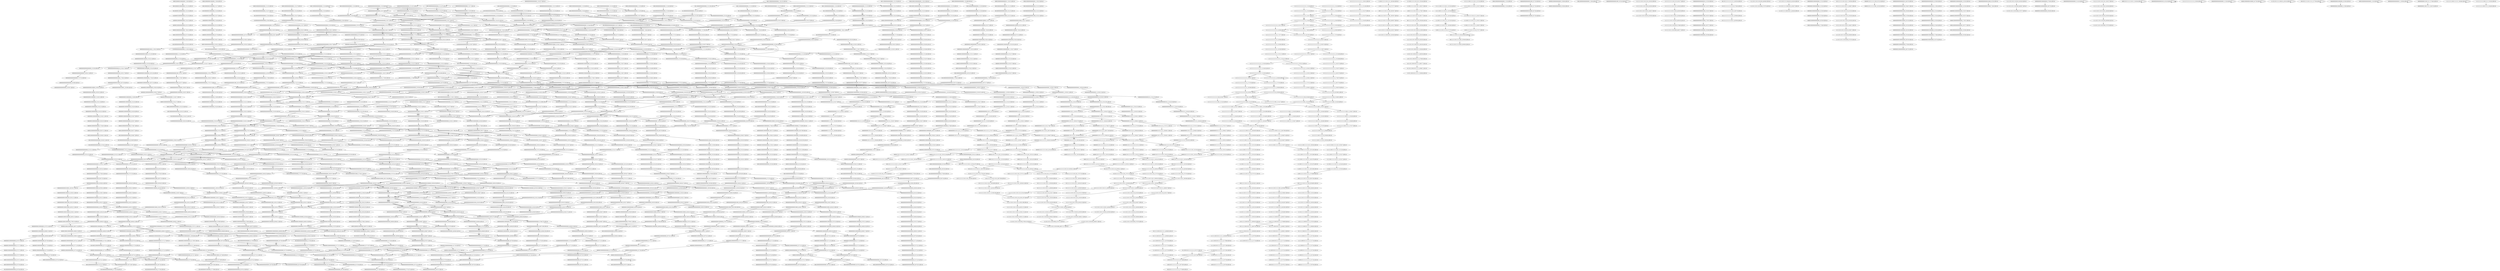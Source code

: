 digraph G {
    "00000000000001000000_45-65:8-LEN:20" -> "00000000000010000000_46-66:9-LEN:20";
    "11111111111111111111_12-32:7-LEN:20" -> "11111111111111111111_13-33:6-LEN:20";
    "00000000000000000000_14-34:29-LEN:20" -> "00000000000000000000_15-35:33-LEN:20";
    "00000000000000000000_7-27:15-LEN:20" -> "00000000000000000000_8-28:17-LEN:20";
    "00000000000000010000_9-28:16-LEN:20" -> "00000000000000100000_10-29:17-LEN:20";
    "11111111011110111101_42-62:8-LEN:20" -> "11111110111101111010_43-63:7-LEN:20";
    "00000001000000000000_51-71:11-LEN:20" -> "00000010000000000000_53-72:335-LEN:20";
    "00000001000000000000_51-71:11-LEN:20" -> "00000010000000000000_53-73:6-LEN:20";
    "11111111111111111111_4-24:6-LEN:20" -> "11111111111111111111_5-25:11-LEN:20";
    "11111011111110010101_44-63:85-LEN:20" -> "11110111111100101011_45-64:85-LEN:20";
    "11100101011111111111_53-73:10-LEN:20" -> "11001010111111111111_55-74:88-LEN:20";
    "00010000000000000000_51-70:8-LEN:20" -> "00100000000000000000_52-71:8-LEN:20";
    "10000000000000000000_10-29:9-LEN:20" -> "00000000000000000001_11-30:6-LEN:20";
    "10000000000000000000_10-29:9-LEN:20" -> "00000000000000000000_11-31:26-LEN:20";
    "10000000000000000000_10-29:9-LEN:20" -> "00000000000000000000_11-30:959-LEN:20";
    "00001000000000000010_1-20:15-LEN:20" -> "00010000000000000100_2-21:15-LEN:20";
    "00000000000000000000_39-59:8-LEN:20" -> "00000000000000000000_40-60:8-LEN:20";
    "00000000000000000000_41-61:9-LEN:20" -> "00000000000000000000_42-62:9-LEN:20";
    "00000000001000000000_29-48:11-LEN:20" -> "00000000010000000000_30-49:12-LEN:20";
    "00010000000000000000_36-55:9-LEN:20" -> "00100000000000000000_37-56:8-LEN:20";
    "00000000000000000000_48-68:6-LEN:20" -> "00000000000000000000_49-69:6-LEN:20";
    "10000000000000010000_5-24:17-LEN:20" -> "00000000000000100000_6-25:21-LEN:20";
    "00000000000000000000_18-38:12-LEN:20" -> "00000000000000000000_19-39:12-LEN:20";
    "00000000000000000000_4-23:215-LEN:20" -> "00000000000000000000_5-24:222-LEN:20";
    "11111111001111111011_31-51:25-LEN:20" -> "11111110011111110111_32-52:26-LEN:20";
    "00010111111111101111_35-55:11-LEN:20" -> "00101111111111011110_36-56:12-LEN:20";
    "00000000000000000000_8-28:15-LEN:20" -> "00000000000000000000_9-29:15-LEN:20";
    "00000000000000100000_44-64:11-LEN:20" -> "00000000000001000000_45-65:11-LEN:20";
    "11111111111100111111_27-47:6-LEN:20" -> "11111111111001111111_28-48:6-LEN:20";
    "00000000000000000001_13-32:9-LEN:20" -> "00000000000000000010_14-33:9-LEN:20";
    "10000000000000100000_5-24:17-LEN:20" -> "00000000000001000000_6-25:17-LEN:20";
    "10111111111011110111_39-59:8-LEN:20" -> "01111111110111101111_40-60:9-LEN:20";
    "00000000000000000000_18-38:20-LEN:20" -> "00000000000000000000_19-39:20-LEN:20";
    "00000000000011011111_26-45:175-LEN:20" -> "00000000000110111110_27-46:7-LEN:20";
    "00000000000011011111_26-45:175-LEN:20" -> "00000000000110111111_27-46:171-LEN:20";
    "00000000000000000000_38-58:15-LEN:20" -> "00000000000000000000_39-59:7-LEN:20";
    "00000000000000000000_38-58:15-LEN:20" -> "00000000000000000001_39-59:8-LEN:20";
    "10000000000000000000_54-73:9-LEN:20" -> "00000000000000000000_55-74:274-LEN:20";
    "11000000000000000000_4-24:10-LEN:20" -> "10000000000000000000_5-25:19-LEN:20";
    "00000000000000000110_20-40:11-LEN:20" -> "00000000000000001101_21-41:6-LEN:20";
    "00000000000000000001_18-38:16-LEN:20" -> "00000000000000000011_19-39:13-LEN:20";
    "00111111110111111001_39-59:7-LEN:20" -> "01111111101111110010_40-60:7-LEN:20";
    "00000000000000000000_24-44:11-LEN:20" -> "00000000000000000000_25-45:9-LEN:20";
    "00000000000000000100_41-61:11-LEN:20" -> "00000000000000001000_42-62:11-LEN:20";
    "00001000000000000000_16-35:17-LEN:20" -> "00010000000000000000_17-36:18-LEN:20";
    "00000000000000000000_39-59:7-LEN:20" -> "00000000000000000000_40-60:7-LEN:20";
    "00000010000000000000_33-53:7-LEN:20" -> "00000100000000000000_35-54:111-LEN:20";
    "10000000000000000000_26-45:20-LEN:20" -> "00000000000000000000_27-47:27-LEN:20";
    "10000000000000000000_26-45:20-LEN:20" -> "00000000000000000000_27-46:761-LEN:20";
    "00100000000000000000_52-71:8-LEN:20" -> "01000000000000000000_53-72:9-LEN:20";
    "00000000000000000000_44-64:29-LEN:20" -> "00000000000000000000_45-65:26-LEN:20";
    "00001000000000000000_1-21:9-LEN:20" -> "00010000000000000000_2-22:9-LEN:20";
    "10000000000000000000_5-25:7-LEN:20" -> "00000000000000000000_6-26:12-LEN:20";
    "11111111111111111110_19-39:7-LEN:20" -> "11111111111111111100_20-40:7-LEN:20";
    "00000000000000000000_30-50:6-LEN:20" -> "00000000000000000000_31-51:6-LEN:20";
    "00000000000000000000_3-23:9-LEN:20" -> "00000000000000000000_4-24:10-LEN:20";
    "00000000000000000000_36-56:30-LEN:20" -> "00000000000000000000_37-57:29-LEN:20";
    "01000000000000000000_4-24:9-LEN:20" -> "10000000000000000000_5-25:19-LEN:20";
    "00000000000000000000_39-59:12-LEN:20" -> "00000000000000000000_40-60:15-LEN:20";
    "00000000000000000000_2-22:10-LEN:20" -> "00000000000000000000_3-23:9-LEN:20";
    "00000001101111111110_31-51:10-LEN:20" -> "00000011011111111101_32-52:9-LEN:20";
    "00000000000000000000_36-56:27-LEN:20" -> "00000000000000000000_37-57:26-LEN:20";
    "00000010000000000000_47-66:9-LEN:20" -> "00000100000000000000_48-67:9-LEN:20";
    "00000000000000000000_35-55:32-LEN:20" -> "00000000000000000000_36-56:30-LEN:20";
    "00000000000000000000_10-30:16-LEN:20" -> "00000000000000000000_11-31:16-LEN:20";
    "00000000000000000000_52-72:9-LEN:20" -> "00000000000000000000_53-73:9-LEN:20";
    "00000000000100000000_34-53:8-LEN:20" -> "00000000001000000000_35-54:8-LEN:20";
    "00000000000000000000_36-56:7-LEN:20" -> "00000000000000000000_37-57:7-LEN:20";
    "00000000000000000001_34-53:12-LEN:20" -> "00000000000000000010_35-54:11-LEN:20";
    "00000000000000000000_28-48:10-LEN:20" -> "00000000000000000000_29-49:10-LEN:20";
    "00000001011111111110_31-51:13-LEN:20" -> "00000010111111111101_32-52:14-LEN:20";
    "00000000000000000000_9-29:8-LEN:20" -> "00000000000000000000_10-30:8-LEN:20";
    "00000000000000000000_10-30:23-LEN:20" -> "00000000000000000000_11-31:24-LEN:20";
    "00111111110111011100_39-58:8-LEN:20" -> "01111111101110111001_40-59:8-LEN:20";
    "10000000000000000000_5-25:11-LEN:20" -> "00000000000000000000_6-26:15-LEN:20";
    "00000000000000000000_7-27:16-LEN:20" -> "00000000000000000000_8-28:16-LEN:20";
    "00000000000000000000_51-71:16-LEN:20" -> "00000000000000000000_52-72:16-LEN:20";
    "00000000000000000000_2-22:7-LEN:20" -> "00000000000000000000_3-23:7-LEN:20";
    "11111111111111111111_12-31:66-LEN:20" -> "11111111111111111111_13-32:68-LEN:20";
    "11000000000000000000_4-23:202-LEN:20" -> "10000000000000000000_5-24:676-LEN:20";
    "11000000000000000000_4-23:202-LEN:20" -> "10000000000000000000_5-25:20-LEN:20";
    "11000000000000000000_4-23:202-LEN:20" -> "10000000000000000001_5-24:11-LEN:20";
    "00000000000010000000_7-26:16-LEN:20" -> "00000000000100000000_8-27:15-LEN:20";
    "00000000000000000000_1-21:7-LEN:20" -> "00000000000000000000_2-22:7-LEN:20";
    "11001111111011111110_37-57:7-LEN:20" -> "10011111110111111100_38-58:6-LEN:20";
    "00000000000000000000_16-36:32-LEN:20" -> "00000000000000000000_17-37:34-LEN:20";
    "01111111101111111001_40-59:82-LEN:20" -> "11111111011111110010_41-60:81-LEN:20";
    "00000000000000000000_21-41:10-LEN:20" -> "00000000000000000000_22-42:11-LEN:20";
    "11111100111111101111_33-53:25-LEN:20" -> "11111001111111011111_34-54:25-LEN:20";
    "11100111111101111111_36-56:6-LEN:20" -> "11001111111011111110_37-57:6-LEN:20";
    "00000000000000000000_25-45:28-LEN:20" -> "00000000000000000000_26-46:26-LEN:20";
    "00000000000000000000_16-37:7-LEN:20" -> "00000000000000000000_17-38:6-LEN:20";
    "00000000000000000000_33-53:31-LEN:20" -> "00000000000000000000_34-54:32-LEN:20";
    "00000000000000000000_2-22:7-LEN:20" -> "00000000000000000000_3-23:7-LEN:20";
    "00010000000000000000_7-26:11-LEN:20" -> "00100000000000000000_8-27:10-LEN:20";
    "10000000000000000000_33-52:11-LEN:20" -> "00000000000000000001_34-53:12-LEN:20";
    "10000000000000000000_33-52:11-LEN:20" -> "00000000000000000000_34-54:41-LEN:20";
    "10000000000000000000_33-52:11-LEN:20" -> "00000000000000000000_34-53:769-LEN:20";
    "00000000000000000000_32-52:6-LEN:20" -> "00000000000000000001_34-53:12-LEN:20";
    "00000000000000000000_32-52:6-LEN:20" -> "00000000000000000000_34-54:41-LEN:20";
    "00000000000000000000_32-52:6-LEN:20" -> "00000000000000000000_34-53:769-LEN:20";
    "00001000000000000000_1-21:6-LEN:20" -> "00010000000000000000_2-22:6-LEN:20";
    "00000000000000010000_44-64:22-LEN:20" -> "00000000000000100000_45-65:21-LEN:20";
    "00111111101111111001_39-59:20-LEN:20" -> "01111111011111110010_40-60:21-LEN:20";
    "00000000100000000010_51-70:87-LEN:20" -> "00000001000000000100_52-71:88-LEN:20";
    "00000000000000000000_10-30:14-LEN:20" -> "00000000000000000000_11-31:15-LEN:20";
    "00000010000000000000_53-73:8-LEN:20" -> "00000100000000000000_54-74:8-LEN:20";
    "00000000000000000000_8-28:23-LEN:20" -> "00000000000000000000_9-29:24-LEN:20";
    "00000000000000000100_37-56:24-LEN:20" -> "00000000000000001000_38-57:25-LEN:20";
    "00000000000000010000_53-73:6-LEN:20" -> "00000000000000100000_54-74:6-LEN:20";
    "00000010000000000000_19-38:6-LEN:20" -> "00000100000000000000_20-39:6-LEN:20";
    "00000000001000000000_43-62:7-LEN:20" -> "00000000010000000000_44-63:7-LEN:20";
    "00000000000001000000_45-65:15-LEN:20" -> "00000000000010000000_46-66:15-LEN:20";
    "00000000000000000000_2-22:6-LEN:20" -> "00000000000000000000_3-23:6-LEN:20";
    "00000000000000000000_20-40:10-LEN:20" -> "00000000000000000000_21-41:10-LEN:20";
    "00000001101111111110_31-51:8-LEN:20" -> "00000011011111111101_32-52:6-LEN:20";
    "00000000000000000010_27-46:9-LEN:20" -> "00000000000000000100_28-47:9-LEN:20";
    "00000000000000000000_7-27:24-LEN:20" -> "00000000000000000000_8-28:27-LEN:20";
    "11111111111111111111_17-37:6-LEN:20" -> "11111111111111111111_18-38:6-LEN:20";
    "00000000000001000000_45-65:11-LEN:20" -> "00000000000010000000_46-66:10-LEN:20";
    "00000000000000000000_14-34:21-LEN:20" -> "00000000000000000000_15-35:22-LEN:20";
    "11111011101111010100_46-66:11-LEN:20" -> "11110111011110101000_47-67:11-LEN:20";
    "00000000000000000000_43-63:8-LEN:20" -> "00000000000000000000_44-64:7-LEN:20";
    "00000000000000000000_31-51:16-LEN:20" -> "00000000000000000000_32-52:17-LEN:20";
    "00000000000000000000_31-51:6-LEN:20" -> "00000000000000000000_32-52:9-LEN:20";
    "00000000100000000000_30-49:12-LEN:20" -> "00000001000000000000_31-50:11-LEN:20";
    "01111111101111111000_40-60:6-LEN:20" -> "11111111011111110001_41-61:6-LEN:20";
    "00000000000000010000_18-37:20-LEN:20" -> "00000000000000100000_19-38:15-LEN:20";
    "00000000000000010000_18-37:20-LEN:20" -> "00000000000000100001_19-38:6-LEN:20";
    "00000000000000100000_44-64:17-LEN:20" -> "00000000000001000000_45-65:16-LEN:20";
    "00000000000000000000_33-53:22-LEN:20" -> "00000000000000000000_34-54:23-LEN:20";
    "11100101011111111111_54-73:82-LEN:20" -> "11001010111111111111_55-74:88-LEN:20";
    "10111111100101011111_48-68:12-LEN:20" -> "01111111001010111111_49-69:13-LEN:20";
    "00000000000000000000_48-68:26-LEN:20" -> "00000000000000000000_49-69:21-LEN:20";
    "00000000000000000011_20-39:203-LEN:20" -> "00000000000000000110_21-40:200-LEN:20";
    "00000000000000000011_20-39:203-LEN:20" -> "00000000000000000111_21-41:9-LEN:20";
    "00000000000000000000_14-34:14-LEN:20" -> "00000000000000000000_16-36:23-LEN:20";
    "00000000000000000000_14-34:14-LEN:20" -> "00000000000000000000_16-35:938-LEN:20";
    "00000000000000000000_14-34:14-LEN:20" -> "00000000000000000001_16-35:7-LEN:20";
    "11110111111100010111_45-65:6-LEN:20" -> "11101111111000101111_46-66:6-LEN:20";
    "00000000000000000000_30-50:15-LEN:20" -> "00000000000000000000_31-51:15-LEN:20";
    "00000000000000000000_17-38:6-LEN:20" -> "00000000000000000000_19-39:37-LEN:20";
    "00000000000000000000_20-40:11-LEN:20" -> "00000000000000000000_21-41:10-LEN:20";
    "00000000000100000000_41-60:10-LEN:20" -> "00000000001000000000_42-61:9-LEN:20";
    "00000000001000000000_23-42:13-LEN:20" -> "00000000010000000000_24-43:10-LEN:20";
    "00001000000000000000_35-54:9-LEN:20" -> "00010000000000000000_36-55:9-LEN:20";
    "11011111110010101111_47-66:80-LEN:20" -> "10111111100101011111_48-68:12-LEN:20";
    "11011111110010101111_47-66:80-LEN:20" -> "10111111100101011111_48-67:92-LEN:20";
    "00000000000000001000_42-62:12-LEN:20" -> "00000000000000010000_43-63:12-LEN:20";
    "00010000000000000000_1-20:6-LEN:20" -> "00010000000000000000_1-20:6-LEN:20";
    "00000000011011111111_28-48:10-LEN:20" -> "00000000110111111111_29-49:8-LEN:20";
    "00000000000011011111_26-46:11-LEN:20" -> "00000000000110111111_27-47:8-LEN:20";
    "00000010000000000000_8-27:9-LEN:20" -> "00000100000000000000_9-28:11-LEN:20";
    "10000000000000000000_20-39:16-LEN:20" -> "00000000000000000001_21-40:91-LEN:20";
    "10000000000000000000_20-39:16-LEN:20" -> "00000000000000000000_21-40:654-LEN:20";
    "10000000000000000000_20-39:16-LEN:20" -> "00000000000000000000_21-41:28-LEN:20";
    "00000000000000000000_30-50:14-LEN:20" -> "00000000000000000000_31-51:16-LEN:20";
    "00001000000000000000_55-75:9-LEN:20" -> "00010000000000000000_56-76:9-LEN:20";
    "10000100000000000000_54-73:11-LEN:20" -> "00001000000000000000_55-75:8-LEN:20";
    "10000100000000000000_54-73:11-LEN:20" -> "00001000000000000001_55-74:6-LEN:20";
    "10000100000000000000_54-73:11-LEN:20" -> "00001000000000000000_55-74:357-LEN:20";
    "00000000000000001000_33-52:6-LEN:20" -> "00000000000000001000_33-52:6-LEN:20";
    "00000000000000000000_36-56:20-LEN:20" -> "00000000000000000000_37-57:19-LEN:20";
    "00000000000000001000_42-62:11-LEN:20" -> "00000000000000010000_43-63:11-LEN:20";
    "00000000000010000000_21-40:13-LEN:20" -> "00000000000100000000_22-41:14-LEN:20";
    "00000000000000000000_17-37:10-LEN:20" -> "00000000000000000000_18-38:8-LEN:20";
    "11110010101111111111_53-72:82-LEN:20" -> "11100101011111111111_54-73:82-LEN:20";
    "11110010101111111111_53-72:82-LEN:20" -> "11100101011111111111_54-74:8-LEN:20";
    "00000000000001000000_45-65:26-LEN:20" -> "00000000000010000000_46-66:28-LEN:20";
    "00000000000010000000_40-59:10-LEN:20" -> "00000000000100000000_41-60:10-LEN:20";
    "11111011111110001011_44-64:6-LEN:20" -> "11110111111100010111_45-65:6-LEN:20";
    "00000000000000000000_32-52:17-LEN:20" -> "00000000000000000000_33-53:17-LEN:20";
    "00000000000000000000_17-37:26-LEN:20" -> "00000000000000000000_18-38:20-LEN:20";
    "00000000000000000000_17-37:26-LEN:20" -> "00000000000000000001_18-38:6-LEN:20";
    "00000000011011111011_29-48:7-LEN:20" -> "00000000110111110111_30-49:7-LEN:20";
    "00000000000000000000_19-39:11-LEN:20" -> "00000000000000000000_20-40:11-LEN:20";
    "00000000000000100000_19-38:15-LEN:20" -> "00000000000001000000_20-39:12-LEN:20";
    "01011111111110111101_37-57:11-LEN:20" -> "10111111111101111011_38-58:10-LEN:20";
    "00000000000000000100_21-40:11-LEN:20" -> "00000000000000001000_22-41:10-LEN:20";
    "00000000000000000000_32-52:24-LEN:20" -> "00000000000000000000_33-53:22-LEN:20";
    "00000000000000000000_8-28:27-LEN:20" -> "00000000000000000000_9-29:26-LEN:20";
    "11111111101111011101_42-62:6-LEN:20" -> "11111111011110111010_43-63:6-LEN:20";
    "11111111101111010100_47-66:6-LEN:20" -> "11111111011110101000_48-67:7-LEN:20";
    "00000000000000000000_37-57:29-LEN:20" -> "00000000000000000000_38-58:31-LEN:20";
    "00000000000000000000_5-25:12-LEN:20" -> "00000000000000000000_6-26:56-LEN:20";
    "00000000000000000000_27-47:27-LEN:20" -> "00000000000000000000_28-48:26-LEN:20";
    "00000001000000000000_25-44:7-LEN:20" -> "00000010000000000000_26-45:7-LEN:20";
    "00000000001000000100_42-61:25-LEN:20" -> "00000000010000001000_43-62:25-LEN:20";
    "00000000000000000001_7-26:18-LEN:20" -> "00000000000000000010_8-27:16-LEN:20";
    "00110000000000000000_2-21:204-LEN:20" -> "01100000000000000000_3-22:202-LEN:20";
    "00000000000000001000_38-57:25-LEN:20" -> "00000000000000010000_39-58:24-LEN:20";
    "00001000000000000000_50-69:9-LEN:20" -> "00010000000000000000_51-70:8-LEN:20";
    "00000000000000000000_49-69:8-LEN:20" -> "00000000000000000000_50-70:8-LEN:20";
    "10000000000000000000_5-25:13-LEN:20" -> "00000000000000000000_6-26:14-LEN:20";
    "00000000000000000000_47-67:7-LEN:20" -> "00000000000000000000_48-68:6-LEN:20";
    "00000100000000000000_54-74:8-LEN:20" -> "00001000000000000000_55-75:9-LEN:20";
    "11111101111011110101_44-64:6-LEN:20" -> "11111011110111101010_45-65:6-LEN:20";
    "00000000000000000000_26-46:33-LEN:20" -> "00000000000000000000_27-47:36-LEN:20";
    "00100000000000000000_2-22:40-LEN:20" -> "01000000000000000000_3-23:38-LEN:20";
    "00000000000000000010_40-60:12-LEN:20" -> "00000000000000000100_41-61:13-LEN:20";
    "00000000000000000000_40-60:15-LEN:20" -> "00000000000000000000_41-61:15-LEN:20";
    "00110111111111101110_36-56:11-LEN:20" -> "01101111111111011101_37-57:8-LEN:20";
    "00000000000000000000_20-40:7-LEN:20" -> "00000000000000000000_21-41:8-LEN:20";
    "00100000000000001000_3-22:15-LEN:20" -> "01000000000000010000_4-23:13-LEN:20";
    "11111111111111111111_16-36:12-LEN:20" -> "11111111111111111111_17-37:12-LEN:20";
    "00000000000000000010_13-32:6-LEN:20" -> "00000000000000000100_14-33:7-LEN:20";
    "00000000000000000001_18-38:12-LEN:20" -> "00000000000000000011_19-39:11-LEN:20";
    "00000000000000000010_40-60:10-LEN:20" -> "00000000000000000100_41-61:10-LEN:20";
    "00000000001000000000_48-68:15-LEN:20" -> "00000000010000000000_50-69:344-LEN:20";
    "00000000001000000000_48-68:15-LEN:20" -> "00000000010000000001_50-69:88-LEN:20";
    "00010000000000000000_1-21:8-LEN:20" -> "00100000000000000000_3-23:8-LEN:20";
    "00010000000000000000_1-21:8-LEN:20" -> "00100000000000000000_3-22:473-LEN:20";
    "00000000000000000000_47-67:11-LEN:20" -> "00000000000000000000_48-68:11-LEN:20";
    "00000000001101111111_28-47:149-LEN:20" -> "00000000011011111111_29-48:141-LEN:20";
    "00000000001101111111_28-47:149-LEN:20" -> "00000000011011111111_29-49:8-LEN:20";
    "00000010000000000000_34-54:8-LEN:20" -> "00000100000000000000_35-55:8-LEN:20";
    "10111111111101110111_39-59:10-LEN:20" -> "01111111111011101111_40-60:9-LEN:20";
    "00000000000000000000_16-36:22-LEN:20" -> "00000000000000000000_17-37:21-LEN:20";
    "00000000000000000000_30-50:12-LEN:20" -> "00000000000000000000_31-51:14-LEN:20";
    "11111111111111111111_3-23:6-LEN:20" -> "11111111111111111111_4-24:6-LEN:20";
    "00110111111111111111_36-55:6-LEN:20" -> "01101111111111111110_37-56:6-LEN:20";
    "00000100000000000000_15-34:15-LEN:20" -> "00001000000000000000_16-35:17-LEN:20";
    "00000000000000000000_31-51:12-LEN:20" -> "00000000000000000000_32-52:11-LEN:20";
    "00000010000000000000_53-72:335-LEN:20" -> "00000100000000000000_54-73:343-LEN:20";
    "00000000000001000000_27-46:98-LEN:20" -> "00000000000010000000_28-47:99-LEN:20";
    "00000000000000000000_34-54:6-LEN:20" -> "00000000000000000000_35-55:6-LEN:20";
    "00000000000000000000_8-28:34-LEN:20" -> "00000000000000000000_9-29:36-LEN:20";
    "00000000000000000000_15-35:11-LEN:20" -> "00000000000000000000_16-36:14-LEN:20";
    "00100001000000000000_52-71:12-LEN:20" -> "01000010000000000000_53-72:10-LEN:20";
    "00000000000000000000_39-59:7-LEN:20" -> "00000000000000000000_40-60:8-LEN:20";
    "10000000010000000000_5-24:8-LEN:20" -> "00000000100000000000_6-25:10-LEN:20";
    "00000000000000000000_22-42:35-LEN:20" -> "00000000000000000000_23-43:35-LEN:20";
    "00000000000000000000_15-35:22-LEN:20" -> "00000000000000000000_16-36:22-LEN:20";
    "00000000000000000000_52-72:9-LEN:20" -> "00000000000000000000_53-73:8-LEN:20";
    "01000000000000001000_4-23:21-LEN:20" -> "10000000000000010000_5-24:17-LEN:20";
    "11111101110111001010_43-62:8-LEN:20" -> "11111011101110010101_44-63:8-LEN:20";
    "00000000000000000000_12-32:22-LEN:20" -> "00000000000000000000_13-33:23-LEN:20";
    "11111111111111110011_23-43:7-LEN:20" -> "11111111111111100111_24-44:9-LEN:20";
    "00000000000000000000_32-52:9-LEN:20" -> "00000000000000000000_33-53:9-LEN:20";
    "11111111111111111111_10-30:9-LEN:20" -> "11111111111111111111_11-31:11-LEN:20";
    "11110011111111011111_35-54:76-LEN:20" -> "11100111111110111111_36-55:80-LEN:20";
    "00000100000000000000_35-55:8-LEN:20" -> "00001000000000000000_36-56:8-LEN:20";
    "00000000000000000000_24-43:701-LEN:20" -> "00000000000000000000_25-44:732-LEN:20";
    "00000000000000000000_24-43:701-LEN:20" -> "00000000000000000000_25-45:6-LEN:20";
    "10000001000000000000_5-24:13-LEN:20" -> "00000010000000000000_6-25:13-LEN:20";
    "00000000000000000000_35-55:21-LEN:20" -> "00000000000000000000_36-56:20-LEN:20";
    "00000000000000000000_16-36:12-LEN:20" -> "00000000000000000000_17-37:12-LEN:20";
    "11111110111101111010_43-63:7-LEN:20" -> "11111101111011110101_44-64:6-LEN:20";
    "11111011110111010100_46-66:6-LEN:20" -> "11110111101110101000_47-67:6-LEN:20";
    "00000000000000000000_31-51:35-LEN:20" -> "00000000000000000000_32-52:34-LEN:20";
    "00000000000000000000_18-38:9-LEN:20" -> "00000000000000000000_19-39:9-LEN:20";
    "00000000000000000000_8-28:7-LEN:20" -> "00000000000000000000_9-29:8-LEN:20";
    "00000000000000000000_37-57:26-LEN:20" -> "00000000000000000000_38-58:27-LEN:20";
    "00000000000000000000_38-58:31-LEN:20" -> "00000000000000000001_39-59:18-LEN:20";
    "00000000000000000000_38-58:31-LEN:20" -> "00000000000000000000_39-59:10-LEN:20";
    "00000000000000000001_40-59:408-LEN:20" -> "00000000000000000010_41-60:507-LEN:20";
    "00000000000000000001_40-59:408-LEN:20" -> "00000000000000000010_41-61:8-LEN:20";
    "00010000000000000000_37-56:114-LEN:20" -> "00100000000000000000_38-58:6-LEN:20";
    "00010000000000000000_37-56:114-LEN:20" -> "00100000000000000000_38-57:110-LEN:20";
    "00010000000000000000_1-21:40-LEN:20" -> "00100000000000000000_2-22:40-LEN:20";
    "11111110111111100010_42-62:6-LEN:20" -> "11111101111111000101_43-63:6-LEN:20";
    "11111011111110010101_43-63:7-LEN:20" -> "11110111111100101011_44-64:6-LEN:20";
    "00000000000000010000_17-36:7-LEN:20" -> "00000000000000100000_18-37:7-LEN:20";
    "00000000000000110111_24-44:13-LEN:20" -> "00000000000001101111_25-45:11-LEN:20";
    "00000000000000000000_23-43:27-LEN:20" -> "00000000000000000000_24-44:32-LEN:20";
    "00000000000000100000_12-31:17-LEN:20" -> "00000000000001000000_13-32:17-LEN:20";
    "00001000010000000000_1-20:10-LEN:20" -> "00010000100000000000_2-21:10-LEN:20";
    "00000000100000000000_50-70:18-LEN:20" -> "00000001000000000000_51-71:17-LEN:20";
    "00000000100000000000_6-25:10-LEN:20" -> "00000001000000000000_7-26:9-LEN:20";
    "00000000000000000000_55-75:14-LEN:20" -> "00000000000000000000_56-76:14-LEN:20";
    "00000000000000000000_28-48:25-LEN:20" -> "00000000000000000000_29-49:25-LEN:20";
    "00000001000000000000_14-33:6-LEN:20" -> "00000010000000000000_15-34:6-LEN:20";
    "00000000000000000000_24-44:23-LEN:20" -> "00000000000000000000_25-45:24-LEN:20";
    "11111111011110111010_43-63:6-LEN:20" -> "11111110111101110101_44-64:7-LEN:20";
    "00000000000000000000_33-53:12-LEN:20" -> "00000000000000000000_35-55:24-LEN:20";
    "00000000000000000000_33-53:12-LEN:20" -> "00000000000000000000_35-54:732-LEN:20";
    "00000000000000000000_33-53:12-LEN:20" -> "00000000000000000001_35-54:27-LEN:20";
    "00000000000000100000_22-41:7-LEN:20" -> "00000000000001000000_23-42:7-LEN:20";
    "00000000000000000110_20-40:7-LEN:20" -> "00000000000000001101_21-41:7-LEN:20";
    "00000000000000000000_9-29:16-LEN:20" -> "00000000000000000000_10-30:16-LEN:20";
    "00010000000000000000_2-21:475-LEN:20" -> "00100000000000000000_3-23:8-LEN:20";
    "00010000000000000000_2-21:475-LEN:20" -> "00100000000000000000_3-22:473-LEN:20";
    "00000000001000000000_44-63:12-LEN:20" -> "00000000010000000000_45-64:11-LEN:20";
    "00000000000000001101_21-41:7-LEN:20" -> "00000000000000011011_22-42:6-LEN:20";
    "11111111110111011110_41-61:8-LEN:20" -> "11111111101110111101_42-62:8-LEN:20";
    "00000000001000000000_49-69:16-LEN:20" -> "00000000010000000000_50-70:15-LEN:20";
    "00000000000000000000_6-26:14-LEN:20" -> "00000000000000000000_7-27:14-LEN:20";
    "00000000000000000000_37-57:23-LEN:20" -> "00000000000000000000_38-58:22-LEN:20";
    "00000000000100001000_43-62:10-LEN:20" -> "00000000001000010000_44-63:11-LEN:20";
    "00000000000000000000_27-47:29-LEN:20" -> "00000000000000000000_28-48:29-LEN:20";
    "11111111111111111111_1-21:8-LEN:20" -> "11111111111111111111_2-22:6-LEN:20";
    "00001000000000000000_1-21:13-LEN:20" -> "00010000000000000000_2-22:14-LEN:20";
    "00000000001000000000_48-68:12-LEN:20" -> "00000000010000000000_49-69:11-LEN:20";
    "00000000000000000000_12-32:23-LEN:20" -> "00000000000000000000_13-33:23-LEN:20";
    "00000000000000000000_44-64:9-LEN:20" -> "00000000000000000000_45-65:9-LEN:20";
    "11111111011111100101_41-61:7-LEN:20" -> "11111110111111001010_42-62:7-LEN:20";
    "00000000000000000000_9-29:16-LEN:20" -> "00000000000000000000_10-30:15-LEN:20";
    "00000000000000000000_37-57:10-LEN:20" -> "00000000000000000000_38-58:10-LEN:20";
    "00000000000000000000_51-71:8-LEN:20" -> "00000000000000000000_53-72:251-LEN:20";
    "00000000000000000000_36-56:7-LEN:20" -> "00000000000000000000_37-57:7-LEN:20";
    "00000000000000000000_35-55:8-LEN:20" -> "00000000000000000000_37-57:21-LEN:20";
    "00000000000000000000_35-55:8-LEN:20" -> "00000000000000000000_37-56:712-LEN:20";
    "00110000000000000000_2-22:6-LEN:20" -> "01100000000000000000_3-23:6-LEN:20";
    "00000000000000001000_8-27:15-LEN:20" -> "00000000000000010000_9-28:16-LEN:20";
    "00000000000000000000_34-54:17-LEN:20" -> "00000000000000000000_35-55:19-LEN:20";
    "00000000000000000000_15-35:11-LEN:20" -> "00000000000000000000_16-36:12-LEN:20";
    "00110111111111011110_36-56:11-LEN:20" -> "01101111111110111101_37-57:10-LEN:20";
    "00000000000000000000_46-66:7-LEN:20" -> "00000000000000000000_47-67:7-LEN:20";
    "01000000000000000000_4-24:13-LEN:20" -> "10000000000000000000_5-25:19-LEN:20";
    "00000000000001000000_45-65:7-LEN:20" -> "00000000000010000000_46-66:7-LEN:20";
    "00000000000000000000_6-26:17-LEN:20" -> "00000000000000000000_7-27:17-LEN:20";
    "11111111111111111111_5-25:11-LEN:20" -> "11111111111111111111_7-26:54-LEN:20";
    "00000000000001000000_21-40:6-LEN:20" -> "00000000000010000000_22-41:6-LEN:20";
    "00000100000000000000_54-74:6-LEN:20" -> "00001000000000000000_55-75:6-LEN:20";
    "11111111110111011110_41-61:7-LEN:20" -> "11111111101110111101_42-62:6-LEN:20";
    "01100000000000000000_3-23:10-LEN:20" -> "11000000000000000000_4-24:10-LEN:20";
    "00000000000100000000_27-46:13-LEN:20" -> "00000000001000000000_28-47:13-LEN:20";
    "00000000000000000000_19-39:10-LEN:20" -> "00000000000000000000_20-40:10-LEN:20";
    "00000000000000000000_22-42:13-LEN:20" -> "00000000000000000000_23-43:13-LEN:20";
    "00000000000000000000_33-53:10-LEN:20" -> "00000000000000000000_34-54:10-LEN:20";
    "11111111100111111101_30-50:24-LEN:20" -> "11111111001111111011_31-51:25-LEN:20";
    "00000000000000000000_40-60:9-LEN:20" -> "00000000000000000000_41-61:9-LEN:20";
    "00000000000000000000_15-35:18-LEN:20" -> "00000000000000000000_16-36:19-LEN:20";
    "00000000000100000000_16-35:18-LEN:20" -> "00000000001000000000_17-36:15-LEN:20";
    "00000000000000000000_43-63:8-LEN:20" -> "00000000000000000000_44-64:9-LEN:20";
    "00100000000000000000_3-23:9-LEN:20" -> "01000000000000000000_4-24:8-LEN:20";
    "00000100000000000000_34-53:9-LEN:20" -> "00001000000000000000_35-54:9-LEN:20";
    "00000000000000000000_49-68:258-LEN:20" -> "00000000000000000000_50-69:256-LEN:20";
    "00000000110111111111_30-50:11-LEN:20" -> "00000001101111111110_31-51:12-LEN:20";
    "00000000000001000000_13-32:17-LEN:20" -> "00000000000010000000_14-33:18-LEN:20";
    "00010000000000000010_56-75:6-LEN:20" -> "00100000000000000100_57-76:6-LEN:20";
    "00000000000000000000_52-72:9-LEN:20" -> "00000000000000000000_53-73:12-LEN:20";
    "00000000000000000000_40-60:11-LEN:20" -> "00000000000000000000_41-61:9-LEN:20";
    "10000000000000000000_5-25:16-LEN:20" -> "00000000000000000000_6-26:20-LEN:20";
    "10000000000000000000_14-33:7-LEN:20" -> "00000000000000000000_15-35:23-LEN:20";
    "10000000000000000000_14-33:7-LEN:20" -> "00000000000000000000_15-34:946-LEN:20";
    "10000000000000000000_14-33:7-LEN:20" -> "00000000000000000001_15-34:8-LEN:20";
    "00100000000000000000_3-23:28-LEN:20" -> "01000000000000000000_4-24:27-LEN:20";
    "00000000000000000001_17-36:9-LEN:20" -> "00000000000000000010_18-37:7-LEN:20";
    "00000001000000000000_51-71:7-LEN:20" -> "00000010000000000000_52-72:7-LEN:20";
    "00000000000000000000_37-57:7-LEN:20" -> "00000000000000000000_38-58:7-LEN:20";
    "00000000000000000010_21-41:7-LEN:20" -> "00000000000000000100_22-42:7-LEN:20";
    "00000000000000010000_30-49:9-LEN:20" -> "00000000000000100000_31-50:9-LEN:20";
    "00000000000000001101_21-41:11-LEN:20" -> "00000000000000011011_22-42:10-LEN:20";
    "00000000000000010000_12-31:20-LEN:20" -> "00000000000000100000_13-32:21-LEN:20";
    "00000000001000000000_48-68:10-LEN:20" -> "00000000010000000000_49-69:9-LEN:20";
    "11111001111111101111_34-53:78-LEN:20" -> "11110011111111011111_35-54:76-LEN:20";
    "00000000000000000000_34-54:7-LEN:20" -> "00000000000000000000_35-55:8-LEN:20";
    "00000000000000000000_24-44:10-LEN:20" -> "00000000000000000000_25-45:12-LEN:20";
    "00000000001101111111_28-48:18-LEN:20" -> "00000000011011111111_29-49:17-LEN:20";
    "00000000001000000000_49-69:7-LEN:20" -> "00000000010000000000_50-70:7-LEN:20";
    "01101111111111011101_37-57:10-LEN:20" -> "11011111111110111011_38-58:10-LEN:20";
    "00000000000000000000_19-39:17-LEN:20" -> "00000000000000000000_20-40:14-LEN:20";
    "00000000000000000000_20-40:13-LEN:20" -> "00000000000000000000_21-41:13-LEN:20";
    "00000000000000000000_9-29:8-LEN:20" -> "00000000000000000000_10-30:11-LEN:20";
    "00010000000000000000_2-22:14-LEN:20" -> "00100000000000000000_3-23:14-LEN:20";
    "00001000000000000000_1-21:8-LEN:20" -> "00010000000000000000_2-22:9-LEN:20";
    "00000000000000000000_17-37:24-LEN:20" -> "00000000000000000000_18-38:18-LEN:20";
    "00000000000000000001_11-30:6-LEN:20" -> "00000000000000000010_12-31:6-LEN:20";
    "00000000000000000000_53-73:12-LEN:20" -> "00000000000000000000_54-74:15-LEN:20";
    "00000000000000000000_18-37:933-LEN:20" -> "00000000000000000000_19-38:763-LEN:20";
    "00000000000000000000_18-37:933-LEN:20" -> "00000000000000000000_19-39:8-LEN:20";
    "00000000000000000000_18-37:933-LEN:20" -> "00000000000000000001_19-38:235-LEN:20";
    "11111111011110111101_42-62:8-LEN:20" -> "11111110111101111010_43-63:7-LEN:20";
    "00000000000000000000_37-57:21-LEN:20" -> "00000000000000000000_38-58:21-LEN:20";
    "00000000000000000000_54-74:15-LEN:20" -> "00000000000000000000_55-75:14-LEN:20";
    "00010000000000000000_2-22:8-LEN:20" -> "00100000000000000000_3-23:9-LEN:20";
    "00000000000000100000_44-64:16-LEN:20" -> "00000000000001000000_45-65:15-LEN:20";
    "00000000000000000001_26-45:9-LEN:20" -> "00000000000000000010_27-46:9-LEN:20";
    "00000000000000000000_38-58:17-LEN:20" -> "00000000000000000000_39-59:7-LEN:20";
    "00000000000000000000_38-58:17-LEN:20" -> "00000000000000000001_39-59:9-LEN:20";
    "01000000000000000000_19-38:16-LEN:20" -> "10000000000000000000_20-39:16-LEN:20";
    "00000011011111111110_32-51:128-LEN:20" -> "00000110111111111101_33-52:118-LEN:20";
    "00000011011111111110_32-51:128-LEN:20" -> "00000110111111111101_33-53:12-LEN:20";
    "00000001000000000000_47-66:9-LEN:20" -> "00000010000000000000_48-67:9-LEN:20";
    "00000000000000000000_26-46:26-LEN:20" -> "00000000000000000000_27-47:26-LEN:20";
    "00000000000000000000_28-48:12-LEN:20" -> "00000000000000000000_29-49:12-LEN:20";
    "00000000000000000000_16-36:23-LEN:20" -> "00000000000000000000_17-37:22-LEN:20";
    "00000000000000000000_36-56:39-LEN:20" -> "00000000000000000000_37-57:39-LEN:20";
    "00000000000000000000_8-28:16-LEN:20" -> "00000000000000000000_9-29:17-LEN:20";
    "00100000000000000000_18-37:17-LEN:20" -> "01000000000000000000_19-38:16-LEN:20";
    "00000000000000000000_37-57:20-LEN:20" -> "00000000000000000000_38-58:22-LEN:20";
    "00000000000000000000_42-62:10-LEN:20" -> "00000000000000000000_44-63:276-LEN:20";
    "00000000000000000000_21-41:10-LEN:20" -> "00000000000000000000_22-42:9-LEN:20";
    "00000000000000000000_30-50:23-LEN:20" -> "00000000000000000000_31-51:22-LEN:20";
    "00011000000000000000_1-20:210-LEN:20" -> "00110000000000000000_2-21:204-LEN:20";
    "00011000000000000000_1-20:210-LEN:20" -> "00110000000000000000_2-22:10-LEN:20";
    "00000000000000000000_10-30:15-LEN:20" -> "00000000000000000000_11-31:14-LEN:20";
    "00000000000010000000_47-67:21-LEN:20" -> "00000000000100000000_48-68:20-LEN:20";
    "00000000000000000000_37-57:19-LEN:20" -> "00000000000000000000_38-58:19-LEN:20";
    "00000000000000000011_19-39:13-LEN:20" -> "00000000000000000110_20-40:13-LEN:20";
    "00000010000000000000_13-32:12-LEN:20" -> "00000100000000000000_14-33:13-LEN:20";
    "00000011011111111110_31-51:7-LEN:20" -> "00000110111111111101_32-52:6-LEN:20";
    "00000000000000000000_10-31:7-LEN:20" -> "00000000000000000000_11-32:8-LEN:20";
    "00000000000000000000_25-45:41-LEN:20" -> "00000000000000000000_27-47:27-LEN:20";
    "00000000000000000000_25-45:41-LEN:20" -> "00000000000000000000_27-46:761-LEN:20";
    "00000000000000000000_24-44:10-LEN:20" -> "00000000000000000000_25-45:15-LEN:20";
    "00001000000000000000_36-55:115-LEN:20" -> "00010000000000000000_37-56:114-LEN:20";
    "00000000000000000000_38-58:33-LEN:20" -> "00000000000000000001_40-59:408-LEN:20";
    "00000000000000000000_38-58:33-LEN:20" -> "00000000000000000000_40-60:25-LEN:20";
    "00000000000000000000_38-58:33-LEN:20" -> "00000000000000000000_40-59:305-LEN:20";
    "00000000000000010000_25-44:93-LEN:20" -> "00000000000000100000_26-45:92-LEN:20";
    "11111111111111001111_24-44:6-LEN:20" -> "11111111111110011111_26-45:97-LEN:20";
    "00000000000100000000_43-62:13-LEN:20" -> "00000000001000000000_44-63:12-LEN:20";
    "11111110011111111011_32-51:83-LEN:20" -> "11111100111111110111_33-52:80-LEN:20";
    "00000000000000000000_36-56:19-LEN:20" -> "00000000000000000000_37-57:20-LEN:20";
    "00000000000000000000_14-34:15-LEN:20" -> "00000000000000000000_15-35:17-LEN:20";
    "00000000000000000001_39-59:11-LEN:20" -> "00000000000000000010_40-60:12-LEN:20";
    "00000000001000000000_42-61:9-LEN:20" -> "00000000010000000000_43-62:9-LEN:20";
    "00000000000000000000_39-59:9-LEN:20" -> "00000000000000000000_40-60:8-LEN:20";
    "00000000000000000000_34-54:10-LEN:20" -> "00000000000000000000_35-55:8-LEN:20";
    "00000000000000000000_18-38:12-LEN:20" -> "00000000000000000000_19-39:11-LEN:20";
    "00000000000000000000_27-46:761-LEN:20" -> "00000000000000000000_28-47:768-LEN:20";
    "00000000000000000000_27-46:761-LEN:20" -> "00000000000000000000_28-48:12-LEN:20";
    "00000000000000000000_41-61:9-LEN:20" -> "00000000000000000000_42-62:8-LEN:20";
    "00000000000000000000_29-49:27-LEN:20" -> "00000000000000000000_30-50:30-LEN:20";
    "00000000000000010111_23-43:16-LEN:20" -> "00000000000000101111_24-44:16-LEN:20";
    "00000000000000001000_42-62:12-LEN:20" -> "00000000000000010000_43-63:11-LEN:20";
    "00100000000000000000_3-23:14-LEN:20" -> "01000000000000000000_4-24:13-LEN:20";
    "00110000000000000000_2-22:10-LEN:20" -> "01100000000000000000_3-23:10-LEN:20";
    "11111111111111111111_5-24:45-LEN:20" -> "11111111111111111111_6-25:46-LEN:20";
    "00000011011111111100_32-51:6-LEN:20" -> "00000110111111111001_33-52:6-LEN:20";
    "11011111111101111011_38-58:10-LEN:20" -> "10111111111011110111_39-59:9-LEN:20";
    "00000000000000000001_14-33:17-LEN:20" -> "00000000000000000010_15-34:17-LEN:20";
    "00000000000001000000_23-42:7-LEN:20" -> "00000000000010000000_24-43:7-LEN:20";
    "00000000000000000000_33-53:13-LEN:20" -> "00000000000000000000_34-54:14-LEN:20";
    "00000000000000000000_8-28:16-LEN:20" -> "00000000000000000000_9-29:16-LEN:20";
    "01000000000000000000_3-23:38-LEN:20" -> "10000000000000000000_5-24:676-LEN:20";
    "01000000000000000000_3-23:38-LEN:20" -> "10000000000000000000_5-25:20-LEN:20";
    "01000000000000000000_3-23:38-LEN:20" -> "10000000000000000001_5-24:11-LEN:20";
    "00000000000000000000_43-63:13-LEN:20" -> "00000000000000000000_44-64:11-LEN:20";
    "00000100000000000000_54-74:9-LEN:20" -> "00001000000000000000_55-75:9-LEN:20";
    "11001111111101111111_37-56:80-LEN:20" -> "10011111111011111110_38-57:83-LEN:20";
    "00000000000000000010_22-41:92-LEN:20" -> "00000000000000000100_23-42:92-LEN:20";
    "11111101111111001010_42-62:19-LEN:20" -> "11111011111110010101_43-63:18-LEN:20";
    "00000000000000000000_45-65:11-LEN:20" -> "00000000000000000000_46-66:11-LEN:20";
    "00000010000000000000_21-40:17-LEN:20" -> "00000100000000000000_22-41:17-LEN:20";
    "00001000000000000000_55-75:16-LEN:20" -> "00010000000000000000_56-76:15-LEN:20";
    "00000000000000000010_35-54:11-LEN:20" -> "00000000000000000100_36-55:9-LEN:20";
    "00000010000100000000_48-67:14-LEN:20" -> "00000100001000000000_49-68:13-LEN:20";
    "00000000000110111111_26-46:10-LEN:20" -> "00000000001101111111_27-47:10-LEN:20";
    "00000000000001000000_6-25:17-LEN:20" -> "00000000000010000000_7-26:16-LEN:20";
    "00000000000000000000_20-40:7-LEN:20" -> "00000000000000000000_21-41:7-LEN:20";
    "11111111111111111111_16-35:75-LEN:20" -> "11111111111111111111_17-36:75-LEN:20";
    "00000010000000000000_33-52:12-LEN:20" -> "00000100000000000000_34-53:9-LEN:20";
    "11111111111111111111_17-36:75-LEN:20" -> "11111111111111111111_18-37:70-LEN:20";
    "00000000001000000000_36-55:6-LEN:20" -> "00000000010000000000_37-56:6-LEN:20";
    "11111111111001111111_28-48:26-LEN:20" -> "11111111110011111110_29-49:26-LEN:20";
    "00000000000000000000_40-60:25-LEN:20" -> "00000000000000000000_41-61:32-LEN:20";
    "00001000000000000000_1-21:27-LEN:20" -> "00010000000000000000_2-22:26-LEN:20";
    "00000000000000000000_14-34:15-LEN:20" -> "00000000000000000000_15-35:15-LEN:20";
    "00000000000000010000_43-63:30-LEN:20" -> "00000000000000100000_44-64:29-LEN:20";
    "00000000000000000000_13-33:49-LEN:20" -> "00000000000000000000_14-34:50-LEN:20";
    "00000000000000000000_29-49:14-LEN:20" -> "00000000000000000000_30-50:13-LEN:20";
    "00000000000000000000_50-70:7-LEN:20" -> "00000000000000000000_51-71:7-LEN:20";
    "00000000000000010000_24-43:9-LEN:20" -> "00000000000000100000_25-44:9-LEN:20";
    "00000000000000000000_49-69:6-LEN:20" -> "00000000000000000000_50-70:7-LEN:20";
    "00011011111111110111_34-54:6-LEN:20" -> "00110111111111101111_36-55:102-LEN:20";
    "00011011111111110111_34-54:6-LEN:20" -> "00110111111111101110_36-56:11-LEN:20";
    "00000000000100000000_17-36:6-LEN:20" -> "00000000001000000000_18-37:6-LEN:20";
    "00000000010000000000_50-70:18-LEN:20" -> "00000000100000000000_51-71:18-LEN:20";
    "00000100000000000000_33-52:9-LEN:20" -> "00001000000000000000_34-53:9-LEN:20";
    "00000000000000000000_16-37:6-LEN:20" -> "00000000000000000000_17-38:6-LEN:20";
    "00011000000000000000_1-21:10-LEN:20" -> "00110000000000000000_2-22:10-LEN:20";
    "00000000000000000000_49-69:8-LEN:20" -> "00000000000000000000_50-70:9-LEN:20";
    "00000000000000000000_27-47:25-LEN:20" -> "00000000000000000000_28-48:24-LEN:20";
    "00000000000000000000_11-31:24-LEN:20" -> "00000000000000000000_12-32:22-LEN:20";
    "00000000000000000000_7-27:26-LEN:20" -> "00000000000000000000_8-28:25-LEN:20";
    "00000001000000000000_31-50:11-LEN:20" -> "00000010000000000000_32-51:11-LEN:20";
    "00000000000000010000_44-64:14-LEN:20" -> "00000000000000100000_45-65:14-LEN:20";
    "11111111111111111111_16-36:7-LEN:20" -> "11111111111111111111_17-37:6-LEN:20";
    "11111111111111111111_8-28:8-LEN:20" -> "11111111111111111111_9-29:8-LEN:20";
    "00100000010000000000_3-22:10-LEN:20" -> "01000000100000000000_4-23:10-LEN:20";
    "00000000000010000000_19-38:8-LEN:20" -> "00000000000100000000_20-39:8-LEN:20";
    "00000000000000000010_40-60:11-LEN:20" -> "00000000000000000100_41-61:14-LEN:20";
    "00000001000000000000_19-38:23-LEN:20" -> "00000010000000000000_20-39:24-LEN:20";
    "00000000000000000000_6-26:12-LEN:20" -> "00000000000000000000_7-27:10-LEN:20";
    "00000000000000000000_26-46:23-LEN:20" -> "00000000000000000000_27-47:26-LEN:20";
    "00000000000100000000_15-34:19-LEN:20" -> "00000000001000000000_16-35:21-LEN:20";
    "00000000000000000000_9-29:18-LEN:20" -> "00000000000000000000_10-30:17-LEN:20";
    "00000000000000000000_16-36:19-LEN:20" -> "00000000000000000000_17-37:19-LEN:20";
    "00000000000000000000_29-49:10-LEN:20" -> "00000000000000000000_30-50:9-LEN:20";
    "00000000000000000000_24-44:12-LEN:20" -> "00000000000000000000_25-45:13-LEN:20";
    "11111111110111101010_46-65:6-LEN:20" -> "11111111101111010100_47-66:6-LEN:20";
    "00000000000000000000_44-64:9-LEN:20" -> "00000000000000000000_45-65:6-LEN:20";
    "00000000000000000000_39-59:11-LEN:20" -> "00000000000000000000_40-60:10-LEN:20";
    "00000000000000000000_45-65:7-LEN:20" -> "00000000000000000000_46-66:7-LEN:20";
    "00000000000000000000_50-70:8-LEN:20" -> "00000000000000000000_51-71:8-LEN:20";
    "00000000100000000000_25-44:11-LEN:20" -> "00000001000000000000_26-45:10-LEN:20";
    "11011111110001011111_47-67:6-LEN:20" -> "10111111100010111111_48-68:6-LEN:20";
    "00000000000000000000_6-26:15-LEN:20" -> "00000000000000000000_7-27:16-LEN:20";
    "00000100000000000000_54-74:14-LEN:20" -> "00001000000000000000_55-75:15-LEN:20";
    "00000000000000000000_35-55:19-LEN:20" -> "00000000000000000000_36-56:18-LEN:20";
    "00000000000000000000_28-48:7-LEN:20" -> "00000000000000000000_29-49:7-LEN:20";
    "11110011111110111111_35-55:6-LEN:20" -> "11100111111101111111_36-56:6-LEN:20";
    "00000000000000000000_8-28:14-LEN:20" -> "00000000000000000000_9-29:15-LEN:20";
    "00000000000000000000_33-53:17-LEN:20" -> "00000000000000000000_34-54:16-LEN:20";
    "00000000000000000000_13-33:16-LEN:20" -> "00000000000000000000_14-34:15-LEN:20";
    "00000000000000011011_22-42:6-LEN:20" -> "00000000000000110111_23-43:6-LEN:20";
    "00010000000000000000_16-35:15-LEN:20" -> "00100000000000000000_17-36:15-LEN:20";
    "00000010000000000000_30-49:7-LEN:20" -> "00000100000000000000_31-50:7-LEN:20";
    "01111111110111101111_40-60:7-LEN:20" -> "11111111101111011110_41-61:7-LEN:20";
    "00001101111111110111_34-54:10-LEN:20" -> "00011011111111101111_35-55:10-LEN:20";
    "00000000000000000000_27-47:12-LEN:20" -> "00000000000000000000_28-48:13-LEN:20";
    "11111111111111111111_14-33:72-LEN:20" -> "11111111111111111111_15-34:71-LEN:20";
    "00000000000000000000_43-63:7-LEN:20" -> "00000000000000000000_44-64:8-LEN:20";
    "00100000000000000000_8-27:10-LEN:20" -> "01000000000000000000_9-28:10-LEN:20";
    "11111111111111111111_15-35:6-LEN:20" -> "11111111111111111111_16-36:6-LEN:20";
    "00000000000000000000_54-74:8-LEN:20" -> "00000000000000000000_55-75:9-LEN:20";
    "00000000000000001101_21-41:6-LEN:20" -> "00000000000000011011_22-42:6-LEN:20";
    "00000000000000000000_8-28:15-LEN:20" -> "00000000000000000000_9-29:15-LEN:20";
    "00000000000000000000_8-28:60-LEN:20" -> "00000000000000000000_9-29:61-LEN:20";
    "00000000000000000000_42-62:6-LEN:20" -> "00000000000000000000_43-63:6-LEN:20";
    "00000000000000000010_18-37:7-LEN:20" -> "00000000000000000100_19-38:7-LEN:20";
    "00000000000000000000_35-55:29-LEN:20" -> "00000000000000000000_36-56:27-LEN:20";
    "00001000000000000000_1-20:498-LEN:20" -> "00010000000000000000_2-21:475-LEN:20";
    "00001000000000000000_1-20:498-LEN:20" -> "00010000000000000000_2-22:30-LEN:20";
    "00000000000000000000_26-46:12-LEN:20" -> "00000000000000000000_27-47:12-LEN:20";
    "00000000000000000001_39-59:18-LEN:20" -> "00000000000000000010_40-60:18-LEN:20";
    "00000000000000000000_15-35:15-LEN:20" -> "00000000000000000000_16-36:16-LEN:20";
    "00000000010000000000_49-69:11-LEN:20" -> "00000000100000000000_50-70:10-LEN:20";
    "00000000100000000000_51-70:333-LEN:20" -> "00000001000000000000_52-71:327-LEN:20";
    "00000000000000000000_27-47:12-LEN:20" -> "00000000000000000000_28-48:13-LEN:20";
    "11111111111111111111_18-38:6-LEN:20" -> "11111111111111111110_19-39:7-LEN:20";
    "11111111111111111111_3-23:7-LEN:20" -> "11111111111111111111_4-24:6-LEN:20";
    "00000000000000000000_53-73:23-LEN:20" -> "00000000000000000000_54-74:23-LEN:20";
    "00000000000000000000_19-39:15-LEN:20" -> "00000000000000000000_20-40:13-LEN:20";
    "00000100000000000000_16-35:6-LEN:20" -> "00001000000000000000_17-36:6-LEN:20";
    "00000000000000000010_40-60:6-LEN:20" -> "00000000000000000100_41-61:7-LEN:20";
    "11100111111101111111_36-56:22-LEN:20" -> "11001111111011111110_37-57:21-LEN:20";
    "11001010111111111111_55-75:8-LEN:20" -> "10010101111111111111_56-76:8-LEN:20";
    "00000000000000000000_1-21:6-LEN:20" -> "00000000000000000000_2-22:7-LEN:20";
    "01000000000000000000_4-24:7-LEN:20" -> "10000000000000000000_5-25:11-LEN:20";
    "00000000000000000000_46-66:8-LEN:20" -> "00000000000000000000_47-67:8-LEN:20";
    "00000000000000000000_33-53:17-LEN:20" -> "00000000000000000000_34-54:15-LEN:20";
    "10000000000000000000_5-24:676-LEN:20" -> "00000000000000000000_6-25:936-LEN:20";
    "10000000000000000000_5-24:676-LEN:20" -> "00000000000000000000_6-26:16-LEN:20";
    "00000000000000000110_20-40:11-LEN:20" -> "00000000000000001101_21-41:11-LEN:20";
    "00000000000000000000_35-55:9-LEN:20" -> "00000000000000000000_36-56:9-LEN:20";
    "00000000000000000000_19-39:18-LEN:20" -> "00000000000000000000_20-40:11-LEN:20";
    "00000000000000000000_19-39:18-LEN:20" -> "00000000000000000001_20-40:7-LEN:20";
    "00000000000000000000_46-66:26-LEN:20" -> "00000000000000000000_47-67:27-LEN:20";
    "00000000000000000000_38-58:21-LEN:20" -> "00000000000000000001_39-59:11-LEN:20";
    "00000000000000000000_38-58:21-LEN:20" -> "00000000000000000000_39-59:9-LEN:20";
    "00000000000000010000_23-42:9-LEN:20" -> "00000000000000100000_24-43:9-LEN:20";
    "00000000000000000100_41-61:7-LEN:20" -> "00000000000000001000_42-62:7-LEN:20";
    "00000000000000000000_19-39:28-LEN:20" -> "00000000000000000000_20-40:25-LEN:20";
    "00000000000000000000_23-43:11-LEN:20" -> "00000000000000000000_24-44:11-LEN:20";
    "11111111011111110001_41-61:6-LEN:20" -> "11111110111111100010_42-62:6-LEN:20";
    "00000000010000000000_23-42:6-LEN:20" -> "00000000100000000000_24-43:6-LEN:20";
    "00000000000000000010_12-31:6-LEN:20" -> "00000000000000000100_13-32:6-LEN:20";
    "00000000000001000000_39-58:30-LEN:20" -> "00000000000010000000_40-59:10-LEN:20";
    "00000000000001000000_39-58:30-LEN:20" -> "00000000000010000001_40-59:22-LEN:20";
    "00000000000000000000_12-32:36-LEN:20" -> "00000000000000000000_13-33:41-LEN:20";
    "00000000000000010000_24-44:8-LEN:20" -> "00000000000000100000_25-45:7-LEN:20";
    "00000000000001000000_45-65:15-LEN:20" -> "00000000000010000000_46-66:15-LEN:20";
    "00000000000000010000_43-63:11-LEN:20" -> "00000000000000100000_44-64:11-LEN:20";
    "00000000000000000000_25-45:10-LEN:20" -> "00000000000000000000_26-46:9-LEN:20";
    "00000001000000000000_17-36:17-LEN:20" -> "00000010000000000000_18-37:17-LEN:20";
    "00000000000000000000_49-69:21-LEN:20" -> "00000000000000000000_50-70:20-LEN:20";
    "00000001000000000000_15-34:7-LEN:20" -> "00000010000000000000_16-35:7-LEN:20";
    "00000000110111111111_30-49:134-LEN:20" -> "00000001101111111111_31-50:134-LEN:20";
    "00000000000010000000_18-37:7-LEN:20" -> "00000000000100000000_19-38:7-LEN:20";
    "00000000000000000000_27-47:7-LEN:20" -> "00000000000000000000_28-48:7-LEN:20";
    "00000000000000000000_26-46:27-LEN:20" -> "00000000000000000000_27-47:25-LEN:20";
    "00000000000000000100_22-41:11-LEN:20" -> "00000000000000001000_23-42:10-LEN:20";
    "00000000000000000000_16-36:11-LEN:20" -> "00000000000000000000_17-37:10-LEN:20";
    "00000000000000000000_23-43:12-LEN:20" -> "00000000000000000000_24-44:12-LEN:20";
    "00000000010000000000_50-69:344-LEN:20" -> "00000000100000000000_51-70:333-LEN:20";
    "11011111111101111011_38-58:8-LEN:20" -> "10111111111011110111_39-59:9-LEN:20";
    "11000101111111111111_55-75:6-LEN:20" -> "10001011111111111111_56-76:6-LEN:20";
    "00000000000000010000_31-50:8-LEN:20" -> "00000000000000100000_32-51:8-LEN:20";
    "11111111111110011111_25-45:9-LEN:20" -> "11111111111100111111_27-46:104-LEN:20";
    "00100000000000000000_9-28:6-LEN:20" -> "01000000000000000000_10-29:7-LEN:20";
    "00000000000000000000_29-49:30-LEN:20" -> "00000000000000000000_30-50:31-LEN:20";
    "00000000000000100000_44-64:16-LEN:20" -> "00000000000001000000_45-65:15-LEN:20";
    "00000000000000000000_39-59:9-LEN:20" -> "00000000000000000000_40-60:9-LEN:20";
    "00000000000000000000_38-57:685-LEN:20" -> "00000000000000000000_39-58:694-LEN:20";
    "00000000000000010000_6-25:6-LEN:20" -> "00000000000000100000_7-26:6-LEN:20";
    "00000000000000000000_20-40:26-LEN:20" -> "00000000000000000000_21-41:26-LEN:20";
    "00000000000000000000_54-74:13-LEN:20" -> "00000000000000000000_55-75:13-LEN:20";
    "01111111001010111111_49-68:94-LEN:20" -> "11111110010101111111_50-69:90-LEN:20";
    "01111111001010111111_49-68:94-LEN:20" -> "11111110010101111111_50-70:6-LEN:20";
    "00000000000000000000_23-43:39-LEN:20" -> "00000000000000000000_24-44:36-LEN:20";
    "11101111111001010111_46-65:73-LEN:20" -> "11011111110010101111_47-66:80-LEN:20";
    "11111111111111111111_6-26:9-LEN:20" -> "11111111111111111111_7-27:9-LEN:20";
    "00000000000000000000_20-40:11-LEN:20" -> "00000000000000000000_21-41:11-LEN:20";
    "11111111111111111111_1-20:41-LEN:20" -> "11111111111111111111_2-21:40-LEN:20";
    "00000000000000000000_22-42:26-LEN:20" -> "00000000000000000000_23-43:25-LEN:20";
    "00000000000000000000_6-26:20-LEN:20" -> "00000000000000000000_7-27:23-LEN:20";
    "00000000000010000000_26-45:11-LEN:20" -> "00000000000100000000_27-46:13-LEN:20";
    "00000000100000000000_31-50:13-LEN:20" -> "00000001000000000000_32-51:14-LEN:20";
    "00000000000001000000_46-66:6-LEN:20" -> "00000000000010000000_47-67:6-LEN:20";
    "00000000000000000000_27-47:23-LEN:20" -> "00000000000000000000_29-48:774-LEN:20";
    "00000000000000000000_27-47:23-LEN:20" -> "00000000000000000000_29-49:15-LEN:20";
    "01111111101111110010_40-60:7-LEN:20" -> "11111111011111100101_41-61:7-LEN:20";
    "00000000000000000010_40-60:18-LEN:20" -> "00000000000000000100_41-61:18-LEN:20";
    "00010000000000000000_30-49:13-LEN:20" -> "00100000000000000000_31-50:13-LEN:20";
    "00000000000000000000_19-39:36-LEN:20" -> "00000000000000000000_20-40:33-LEN:20";
    "11111111111111111111_11-31:11-LEN:20" -> "11111111111111111111_12-32:12-LEN:20";
    "00000001000000000000_51-71:10-LEN:20" -> "00000010000000000000_52-72:10-LEN:20";
    "01000000000000000000_4-24:8-LEN:20" -> "10000000000000000000_5-25:14-LEN:20";
    "00110000000000000000_2-22:8-LEN:20" -> "01100000000000000000_3-23:8-LEN:20";
    "00000000000000110111_23-43:6-LEN:20" -> "00000000000001101111_24-44:6-LEN:20";
    "00000000000000100000_39-58:10-LEN:20" -> "00000000000001000000_40-59:8-LEN:20";
    "00000000000000000000_23-43:27-LEN:20" -> "00000000000000000000_24-44:27-LEN:20";
    "00000000010000000000_10-29:15-LEN:20" -> "00000000100000000000_11-30:14-LEN:20";
    "00000000000000010000_43-63:9-LEN:20" -> "00000000000000100000_44-64:9-LEN:20";
    "10111111111111111011_39-58:6-LEN:20" -> "01111111111111110111_40-59:6-LEN:20";
    "00011011111111101111_35-55:10-LEN:20" -> "00110111111111011110_36-56:10-LEN:20";
    "00000000000110111110_27-46:7-LEN:20" -> "00000000001101111101_28-47:6-LEN:20";
    "00000000110111111111_29-49:8-LEN:20" -> "00000001101111111111_31-50:134-LEN:20";
    "11111111110011111110_29-49:6-LEN:20" -> "11111111100111111101_30-50:6-LEN:20";
    "00000000010000000000_29-48:13-LEN:20" -> "00000000100000000000_30-49:12-LEN:20";
    "00000000000000000000_40-60:7-LEN:20" -> "00000000000000000000_41-61:6-LEN:20";
    "00000000000000000000_20-40:11-LEN:20" -> "00000000000000000000_21-41:11-LEN:20";
    "00000000000000000000_42-62:8-LEN:20" -> "00000000000000000000_43-63:7-LEN:20";
    "00000000000000000000_32-52:27-LEN:20" -> "00000000000000000000_33-53:27-LEN:20";
    "00000010000000000000_53-73:14-LEN:20" -> "00000100000000000000_54-74:15-LEN:20";
    "11110011111111011111_34-54:6-LEN:20" -> "11100111111110111111_35-55:6-LEN:20";
    "00000000100000000000_50-70:9-LEN:20" -> "00000001000000000000_51-71:8-LEN:20";
    "00000000000000100001_40-59:11-LEN:20" -> "00000000000001000010_41-60:12-LEN:20";
    "00000000000000000000_16-36:22-LEN:20" -> "00000000000000000000_17-37:20-LEN:20";
    "00000000000000000000_31-51:13-LEN:20" -> "00000000000000000000_32-52:13-LEN:20";
    "11011111110010101111_46-66:19-LEN:20" -> "10111111100101011111_48-68:12-LEN:20";
    "11011111110010101111_46-66:19-LEN:20" -> "10111111100101011111_48-67:92-LEN:20";
    "11111100111111101111_33-53:6-LEN:20" -> "11111001111111011111_34-54:6-LEN:20";
    "00000000000000000000_37-57:34-LEN:20" -> "00000000000000000000_38-58:33-LEN:20";
    "00000000100000000000_51-71:18-LEN:20" -> "00000001000000000000_52-72:16-LEN:20";
    "11111100111111110111_32-52:7-LEN:20" -> "11111001111111101111_33-53:7-LEN:20";
    "00000000100000000000_9-28:6-LEN:20" -> "00000001000000000000_10-29:6-LEN:20";
    "01000000000000000000_10-29:7-LEN:20" -> "10000000000000000000_11-30:7-LEN:20";
    "00000000000000000000_35-55:24-LEN:20" -> "00000000000000000000_36-56:24-LEN:20";
    "00000000000000000000_3-22:218-LEN:20" -> "00000000000000000000_4-23:215-LEN:20";
    "00000000000000000000_3-22:218-LEN:20" -> "00000000000000000000_4-24:6-LEN:20";
    "00000000000000000000_9-29:15-LEN:20" -> "00000000000000000000_10-30:15-LEN:20";
    "00000001000000000000_52-72:6-LEN:20" -> "00000010000000000000_53-73:6-LEN:20";
    "00000000000000000000_55-75:8-LEN:20" -> "00000000000000000000_56-76:9-LEN:20";
    "00000000000000000000_38-58:25-LEN:20" -> "00000000000000000000_39-59:12-LEN:20";
    "00000000000000000000_38-58:25-LEN:20" -> "00000000000000000001_39-59:12-LEN:20";
    "00000000000000000000_21-41:13-LEN:20" -> "00000000000000000000_23-42:714-LEN:20";
    "00000000000000000000_21-41:13-LEN:20" -> "00000000000000000000_23-43:11-LEN:20";
    "00000000000001000000_45-65:13-LEN:20" -> "00000000000010000000_46-66:13-LEN:20";
    "00010000000000000000_23-42:23-LEN:20" -> "00100000000000000000_24-43:20-LEN:20";
    "01111111110111101111_40-60:8-LEN:20" -> "11111111101111011110_41-61:8-LEN:20";
    "00010000000000000000_49-68:10-LEN:20" -> "00100000000000000000_50-69:10-LEN:20";
    "00001000000000000000_1-21:25-LEN:20" -> "00010000000000000000_2-22:27-LEN:20";
    "11111111111111111110_19-39:6-LEN:20" -> "11111111111111111100_20-40:8-LEN:20";
    "00000000000000000000_15-35:43-LEN:20" -> "00000000000000000000_16-36:45-LEN:20";
    "00000000000000000000_22-42:9-LEN:20" -> "00000000000000000000_23-43:9-LEN:20";
    "00000000000000000000_35-55:39-LEN:20" -> "00000000000000000000_36-56:39-LEN:20";
    "11011111111111111101_38-57:6-LEN:20" -> "10111111111111111011_39-58:6-LEN:20";
    "01111111111011110111_40-59:104-LEN:20" -> "11111111110111101111_41-60:100-LEN:20";
    "00000000000000000000_8-28:17-LEN:20" -> "00000000000000000000_9-29:16-LEN:20";
    "00100000000000000000_31-50:13-LEN:20" -> "01000000000000000000_32-51:13-LEN:20";
    "00000000000100000000_22-41:14-LEN:20" -> "00000000001000000000_23-42:13-LEN:20";
    "00000000000000000000_13-33:41-LEN:20" -> "00000000000000000000_14-34:42-LEN:20";
    "00000110111111111011_33-53:10-LEN:20" -> "00001101111111110111_34-54:9-LEN:20";
    "00000000000000000000_8-28:17-LEN:20" -> "00000000000000000000_9-29:18-LEN:20";
    "11111111111111100111_23-43:7-LEN:20" -> "11111111111111001111_24-44:9-LEN:20";
    "00010000000000000000_56-75:367-LEN:20" -> "00100000000000000000_57-76:378-LEN:20";
    "00000000000000000000_25-45:9-LEN:20" -> "00000000000000000000_26-46:10-LEN:20";
    "00000000000000000000_52-72:7-LEN:20" -> "00000000000000000000_53-73:8-LEN:20";
    "00000000000011011111_26-46:10-LEN:20" -> "00000000000110111111_27-47:10-LEN:20";
    "00000000010000000000_11-30:17-LEN:20" -> "00000000100000000000_12-31:17-LEN:20";
    "11110111111100101011_44-64:19-LEN:20" -> "11101111111001010111_45-65:16-LEN:20";
    "10000000000000000000_5-25:20-LEN:20" -> "00000000000000000000_6-26:23-LEN:20";
    "00001000000000000000_55-75:17-LEN:20" -> "00010000000000000000_56-76:20-LEN:20";
    "00010000000000000000_19-38:6-LEN:20" -> "00100000000000000000_20-39:6-LEN:20";
    "00000000000000000000_10-30:46-LEN:20" -> "00000000000000000000_11-31:48-LEN:20";
    "00000000000100000000_35-54:6-LEN:20" -> "00000000001000000000_36-55:6-LEN:20";
    "00000000000000011011_22-42:6-LEN:20" -> "00000000000000110111_23-43:6-LEN:20";
    "00000100000000000000_7-26:12-LEN:20" -> "00001000000000000000_8-27:10-LEN:20";
    "00000000000000000000_6-26:35-LEN:20" -> "00000000000000000000_8-28:7-LEN:20";
    "00000000000000000000_6-26:35-LEN:20" -> "00000000000000000000_8-27:925-LEN:20";
    "00000000000000000000_6-26:35-LEN:20" -> "00000000000000000001_8-27:21-LEN:20";
    "00000000000000001000_22-41:10-LEN:20" -> "00000000000000010000_23-42:9-LEN:20";
    "00000000000000000001_33-52:31-LEN:20" -> "00000000000000000010_34-53:30-LEN:20";
    "00000000000000000000_28-48:28-LEN:20" -> "00000000000000000000_29-49:30-LEN:20";
    "11111011110111101010_45-65:8-LEN:20" -> "11110111101111010100_46-66:8-LEN:20";
    "00100000000000000000_3-23:6-LEN:20" -> "01000000000000000000_4-24:6-LEN:20";
    "11111111111111111100_20-40:7-LEN:20" -> "11111111111111111001_21-41:6-LEN:20";
    "00100000000000000100_3-22:22-LEN:20" -> "01000000000000001000_4-23:21-LEN:20";
    "00000000000000010000_39-58:24-LEN:20" -> "00000000000000100001_40-59:11-LEN:20";
    "00000000000000010000_39-58:24-LEN:20" -> "00000000000000100000_40-59:14-LEN:20";
    "00000000000000000000_36-56:18-LEN:20" -> "00000000000000000000_37-57:20-LEN:20";
    "11111111111100111111_27-46:104-LEN:20" -> "11111111111001111111_28-48:26-LEN:20";
    "11111111111100111111_27-46:104-LEN:20" -> "11111111111001111111_28-47:80-LEN:20";
    "00000001000000000000_38-57:9-LEN:20" -> "00000010000000000000_39-58:8-LEN:20";
    "11100010111111111111_54-74:6-LEN:20" -> "11000101111111111111_55-75:6-LEN:20";
    "00000010000000000000_52-72:7-LEN:20" -> "00000100000000000000_53-73:7-LEN:20";
    "00000000000000000000_45-65:13-LEN:20" -> "00000000000000000000_46-66:14-LEN:20";
    "00000000000000000000_55-75:10-LEN:20" -> "00000000000000000000_56-76:7-LEN:20";
    "11000000000000000000_4-24:19-LEN:20" -> "10000000000000000000_5-25:46-LEN:20";
    "00000000000000000000_2-22:7-LEN:20" -> "00000000000000000000_4-23:215-LEN:20";
    "00000000000000000000_2-22:7-LEN:20" -> "00000000000000000000_4-24:6-LEN:20";
    "00000000000000000000_13-33:31-LEN:20" -> "00000000000000000000_14-34:30-LEN:20";
    "00000000010000000000_44-63:7-LEN:20" -> "00000000100000000000_45-64:6-LEN:20";
    "00000000001000000000_49-69:11-LEN:20" -> "00000000010000000000_50-70:11-LEN:20";
    "00000000000000000000_26-46:10-LEN:20" -> "00000000000000000000_27-47:10-LEN:20";
    "00000000000000000000_7-27:36-LEN:20" -> "00000000000000000000_8-28:34-LEN:20";
    "00000100000000000000_17-36:7-LEN:20" -> "00001000000000000000_18-37:7-LEN:20";
    "00000000000000000000_43-63:15-LEN:20" -> "00000000000000000000_44-64:14-LEN:20";
    "00000000000000000001_20-39:20-LEN:20" -> "00000000000000000010_21-40:18-LEN:20";
    "00000010000000000000_53-73:7-LEN:20" -> "00000100000000000000_54-74:9-LEN:20";
    "00000000000000000000_47-67:27-LEN:20" -> "00000000000000000000_48-68:26-LEN:20";
    "00011011111111101111_35-55:12-LEN:20" -> "00110111111111011110_36-56:11-LEN:20";
    "00010000000000000000_2-22:14-LEN:20" -> "00100000000000000000_3-23:13-LEN:20";
    "00000000000000000000_21-41:35-LEN:20" -> "00000000000000000000_22-42:35-LEN:20";
    "11110010101111111111_53-73:10-LEN:20" -> "11100101011111111111_54-74:10-LEN:20";
    "00000000000000000110_21-40:200-LEN:20" -> "00000000000000001101_22-42:10-LEN:20";
    "00000000000000000110_21-40:200-LEN:20" -> "00000000000000001101_22-41:201-LEN:20";
    "00000000000000000000_8-27:925-LEN:20" -> "00000000000000000000_9-28:951-LEN:20";
    "00000000000000000000_8-27:925-LEN:20" -> "00000000000000000000_9-29:25-LEN:20";
    "00000000000000000010_40-60:12-LEN:20" -> "00000000000000000100_41-61:15-LEN:20";
    "00000000000000000000_44-63:276-LEN:20" -> "00000000000000000000_45-65:7-LEN:20";
    "00000000000000000000_44-63:276-LEN:20" -> "00000000000000000000_45-64:272-LEN:20";
    "00000000000001000000_46-65:415-LEN:20" -> "00000000000010000000_47-67:12-LEN:20";
    "00000000000001000000_46-65:415-LEN:20" -> "00000000000010000000_47-66:428-LEN:20";
    "00000000000000000000_31-51:11-LEN:20" -> "00000000000000000001_33-52:31-LEN:20";
    "00000000000000000000_31-51:11-LEN:20" -> "00000000000000000000_33-53:19-LEN:20";
    "00000000000000000000_31-51:11-LEN:20" -> "00000000000000000000_33-52:800-LEN:20";
    "00000000000000000000_6-25:936-LEN:20" -> "00000000000000000001_7-26:18-LEN:20";
    "00000000000000000000_6-25:936-LEN:20" -> "00000000000000000000_7-27:36-LEN:20";
    "00000000000000000000_6-25:936-LEN:20" -> "00000000000000000000_7-26:908-LEN:20";
    "11111111110011111110_29-49:26-LEN:20" -> "11111111100111111101_30-50:24-LEN:20";
    "11000000000000000000_4-24:10-LEN:20" -> "10000000000000000000_5-25:39-LEN:20";
    "11111101110111101010_45-65:6-LEN:20" -> "11111011101111010100_46-66:7-LEN:20";
    "00000000000000000000_11-31:11-LEN:20" -> "00000000000000000000_12-32:11-LEN:20";
    "00000000000000000001_18-38:8-LEN:20" -> "00000000000000000011_19-39:7-LEN:20";
    "00000000000000001000_42-62:13-LEN:20" -> "00000000000000010000_43-63:12-LEN:20";
    "00000000010000000000_50-70:12-LEN:20" -> "00000000100000000000_51-71:13-LEN:20";
    "00000000000000011011_23-42:188-LEN:20" -> "00000000000000110111_24-43:179-LEN:20";
    "00000000000000011011_23-42:188-LEN:20" -> "00000000000000110111_24-44:13-LEN:20";
    "11100111111110111111_36-55:80-LEN:20" -> "11001111111101111111_37-56:80-LEN:20";
    "00000000000000000000_34-54:10-LEN:20" -> "00000000000000000000_35-55:9-LEN:20";
    "00010000000000000000_11-30:9-LEN:20" -> "00100000000000000000_12-31:9-LEN:20";
    "11111111111111111111_6-26:6-LEN:20" -> "11111111111111111111_8-27:61-LEN:20";
    "00000000000000000000_45-65:26-LEN:20" -> "00000000000000000000_46-66:26-LEN:20";
    "00000000000110111111_27-47:11-LEN:20" -> "00000000001101111111_28-48:11-LEN:20";
    "11111111111111100111_24-43:89-LEN:20" -> "11111111111111001111_25-44:92-LEN:20";
    "01000000000000000000_4-24:12-LEN:20" -> "10000000000000000000_5-25:16-LEN:20";
    "00111111101111111001_39-59:6-LEN:20" -> "01111111011111110010_40-60:6-LEN:20";
    "00000000000000000000_12-32:17-LEN:20" -> "00000000000000000000_13-33:19-LEN:20";
    "00000000000000000000_11-31:28-LEN:20" -> "00000000000000000000_12-32:28-LEN:20";
    "00000100000000000000_35-54:111-LEN:20" -> "00001000000000000000_36-55:115-LEN:20";
    "00000000000000000000_51-71:7-LEN:20" -> "00000000000000000000_52-72:7-LEN:20";
    "00000000000010000000_33-52:8-LEN:20" -> "00000000000100000000_34-53:8-LEN:20";
    "00000000010000000000_49-69:11-LEN:20" -> "00000000100000000000_50-70:11-LEN:20";
    "01000000001000000000_4-23:7-LEN:20" -> "10000000010000000000_5-24:8-LEN:20";
    "00000000000000011011_22-42:6-LEN:20" -> "00000000000000110111_23-43:6-LEN:20";
    "00000000000000000000_29-49:8-LEN:20" -> "00000000000000000000_30-50:8-LEN:20";
    "11111111111111111111_13-32:68-LEN:20" -> "11111111111111111111_14-33:72-LEN:20";
    "00100000000000000000_12-31:9-LEN:20" -> "01000000000000000000_13-32:9-LEN:20";
    "00000100000000000000_31-50:7-LEN:20" -> "00001000000000000000_32-51:6-LEN:20";
    "00000011011111111101_32-52:12-LEN:20" -> "00000110111111111011_33-53:12-LEN:20";
    "11011111111110111011_38-58:9-LEN:20" -> "10111111111101110111_39-59:8-LEN:20";
    "00011000000000000000_1-21:6-LEN:20" -> "00110000000000000000_2-22:6-LEN:20";
    "00000000000001000000_46-66:22-LEN:20" -> "00000000000010000000_47-67:18-LEN:20";
    "00000000000000000000_16-36:25-LEN:20" -> "00000000000000000000_17-37:26-LEN:20";
    "00000000000000000000_48-68:7-LEN:20" -> "00000000000000000000_49-69:7-LEN:20";
    "00000000000000000000_22-42:11-LEN:20" -> "00000000000000000000_23-43:10-LEN:20";
    "00000000001000000000_16-35:21-LEN:20" -> "00000000010000000000_17-36:25-LEN:20";
    "11110111011100101011_45-64:8-LEN:20" -> "11101110111001010111_46-65:6-LEN:20";
    "00000000000001000000_15-34:6-LEN:20" -> "00000000000010000000_16-35:6-LEN:20";
    "00000000000000000000_15-35:33-LEN:20" -> "00000000000000000000_16-36:32-LEN:20";
    "00000000000000000000_6-26:12-LEN:20" -> "00000000000000000000_7-27:14-LEN:20";
    "00000000000000000000_35-54:732-LEN:20" -> "00000000000000000000_36-56:19-LEN:20";
    "00000000000000000000_35-54:732-LEN:20" -> "00000000000000000001_36-55:6-LEN:20";
    "00000000000000000000_35-54:732-LEN:20" -> "00000000000000000000_36-55:727-LEN:20";
    "00000000000000010000_43-63:12-LEN:20" -> "00000000000000100000_44-64:11-LEN:20";
    "00000000000000000000_3-23:7-LEN:20" -> "00000000000000000000_4-24:7-LEN:20";
    "00000000000000000000_45-65:9-LEN:20" -> "00000000000000000000_47-66:274-LEN:20";
    "00000000000000000000_45-65:9-LEN:20" -> "00000000000000000000_47-67:9-LEN:20";
    "01000000000000000000_4-24:8-LEN:20" -> "10000000000000000000_5-25:13-LEN:20";
    "00000000000110111111_26-46:7-LEN:20" -> "00000000001101111111_27-47:7-LEN:20";
    "00000000000000000000_37-57:8-LEN:20" -> "00000000000000000000_39-58:694-LEN:20";
    "00000000000000000000_6-26:56-LEN:20" -> "00000000000000000000_7-27:56-LEN:20";
    "00000000000100000000_47-67:10-LEN:20" -> "00000000001000000000_49-68:425-LEN:20";
    "00000000000000000000_27-47:10-LEN:20" -> "00000000000000000000_28-48:11-LEN:20";
    "00000000000000000000_27-47:10-LEN:20" -> "00000000000000000000_28-48:11-LEN:20";
    "00001101111111111011_34-53:113-LEN:20" -> "00011011111111110111_35-54:107-LEN:20";
    "00001101111111111011_34-53:113-LEN:20" -> "00011011111111110111_35-55:7-LEN:20";
    "00001000000000000000_55-75:6-LEN:20" -> "00010000000000000000_56-76:7-LEN:20";
    "00000000000000000000_7-27:47-LEN:20" -> "00000000000000000000_8-28:46-LEN:20";
    "00000000000000001000_10-29:15-LEN:20" -> "00000000000000010000_11-30:17-LEN:20";
    "00100000000100000000_3-22:6-LEN:20" -> "01000000001000000000_4-23:7-LEN:20";
    "11001111111101111110_37-57:7-LEN:20" -> "10011111111011111100_38-58:7-LEN:20";
    "00000010000000000000_52-72:8-LEN:20" -> "00000100000000000000_53-73:8-LEN:20";
    "00000000010000000000_38-57:6-LEN:20" -> "00000000100000000000_39-58:6-LEN:20";
    "00000000000000100000_32-51:8-LEN:20" -> "00000000000001000000_33-52:6-LEN:20";
    "00000000000000000000_31-51:17-LEN:20" -> "00000000000000000000_32-52:17-LEN:20";
    "11111001111111011111_34-54:25-LEN:20" -> "11110011111110111111_35-55:23-LEN:20";
    "00000000000000000000_30-49:762-LEN:20" -> "00000000000000000000_31-51:7-LEN:20";
    "00000000000000000000_30-49:762-LEN:20" -> "00000000000000000000_31-50:787-LEN:20";
    "00000000000000000001_39-59:16-LEN:20" -> "00000000000000000010_40-60:14-LEN:20";
    "00000000000000000000_15-35:12-LEN:20" -> "00000000000000000000_16-36:12-LEN:20";
    "10000000000000000000_11-30:7-LEN:20" -> "00000000000000000000_12-32:36-LEN:20";
    "10000000000000000000_11-30:7-LEN:20" -> "00000000000000000000_12-31:941-LEN:20";
    "00000000000000000000_12-32:15-LEN:20" -> "00000000000000000000_13-33:16-LEN:20";
    "00000001000000000000_52-72:9-LEN:20" -> "00000010000000000000_53-73:9-LEN:20";
    "00000000000000000000_42-62:30-LEN:20" -> "00000000000000000000_43-63:30-LEN:20";
    "00100000000000000000_3-23:8-LEN:20" -> "01000000000000000000_4-24:8-LEN:20";
    "00000000000000000000_30-50:28-LEN:20" -> "00000000000000000000_31-51:26-LEN:20";
    "11111001111111101111_33-53:7-LEN:20" -> "11110011111111011111_34-54:6-LEN:20";
    "00000000110111111111_30-50:11-LEN:20" -> "00000001101111111110_31-51:10-LEN:20";
    "00000000000000000000_19-39:10-LEN:20" -> "00000000000000000000_20-40:11-LEN:20";
    "00000000000010000000_46-66:13-LEN:20" -> "00000000000100000000_47-67:11-LEN:20";
    "00000000000000000000_10-30:11-LEN:20" -> "00000000000000000000_11-31:12-LEN:20";
    "00000000000000100000_44-64:11-LEN:20" -> "00000000000001000000_45-65:11-LEN:20";
    "00000000001000000000_26-45:6-LEN:20" -> "00000000010000000000_27-46:6-LEN:20";
    "10000000000000000000_39-58:9-LEN:20" -> "00000000000000000001_40-59:408-LEN:20";
    "10000000000000000000_39-58:9-LEN:20" -> "00000000000000000000_40-60:25-LEN:20";
    "10000000000000000000_39-58:9-LEN:20" -> "00000000000000000000_40-59:305-LEN:20";
    "00000001000000000000_52-72:13-LEN:20" -> "00000010000000000000_53-73:14-LEN:20";
    "11111110111011110101_44-64:7-LEN:20" -> "11111101110111101010_45-65:7-LEN:20";
    "11111111111111111111_12-32:12-LEN:20" -> "11111111111111111111_13-33:12-LEN:20";
    "00000000000000000000_18-38:8-LEN:20" -> "00000000000000000000_19-39:7-LEN:20";
    "11110011111110111111_35-55:23-LEN:20" -> "11100111111101111111_36-56:22-LEN:20";
    "00000000000000000000_1-20:227-LEN:20" -> "00000000000000000000_2-22:10-LEN:20";
    "00000000000000000000_1-20:227-LEN:20" -> "00000000000000000000_2-21:221-LEN:20";
    "00000000000100000000_42-61:7-LEN:20" -> "00000000001000000000_43-62:7-LEN:20";
    "10000000000000000000_36-55:6-LEN:20" -> "00000000000000000000_37-57:21-LEN:20";
    "10000000000000000000_36-55:6-LEN:20" -> "00000000000000000000_37-56:712-LEN:20";
    "00000000000000000000_18-38:33-LEN:20" -> "00000000000000000000_19-39:35-LEN:20";
    "00000100000000000000_9-28:11-LEN:20" -> "00001000000000000000_10-29:12-LEN:20";
    "01000000000000000000_32-51:13-LEN:20" -> "10000000000000000000_33-52:11-LEN:20";
    "00000000000000000001_39-59:9-LEN:20" -> "00000000000000000010_40-60:10-LEN:20";
    "00000000000000000000_20-40:12-LEN:20" -> "00000000000000000000_21-41:12-LEN:20";
    "00000000000000000000_11-31:15-LEN:20" -> "00000000000000000000_12-32:17-LEN:20";
    "00000000011011111111_29-48:141-LEN:20" -> "00000000110111111111_30-50:11-LEN:20";
    "00000000011011111111_29-48:141-LEN:20" -> "00000000110111111111_30-49:134-LEN:20";
    "00000010000000000000_48-67:9-LEN:20" -> "00000100000000000000_49-68:9-LEN:20";
    "11111011110111101010_46-65:112-LEN:20" -> "11110111101111010100_47-66:116-LEN:20";
    "00000000000000000000_25-45:12-LEN:20" -> "00000000000000000000_26-46:12-LEN:20";
    "00001000000000000000_54-74:11-LEN:20" -> "00010000000000000000_55-75:11-LEN:20";
    "00000000000000000000_2-22:20-LEN:20" -> "00000000000000000000_3-23:20-LEN:20";
    "00000011011111111101_32-52:9-LEN:20" -> "00000110111111111011_33-53:9-LEN:20";
    "00000000000000000000_49-69:7-LEN:20" -> "00000000000000000000_50-70:7-LEN:20";
    "00000000000000100000_14-33:6-LEN:20" -> "00000000000001000000_15-34:6-LEN:20";
    "00000000000000010000_38-57:10-LEN:20" -> "00000000000000100000_39-58:10-LEN:20";
    "00000000000000000000_37-57:25-LEN:20" -> "00000000000000000000_38-58:25-LEN:20";
    "00000000010000000000_50-70:15-LEN:20" -> "00000000100000000000_51-71:15-LEN:20";
    "00000000000000000000_32-52:34-LEN:20" -> "00000000000000000000_33-53:34-LEN:20";
    "00000000000000000000_34-54:14-LEN:20" -> "00000000000000000000_35-55:13-LEN:20";
    "00000000000000000000_6-26:47-LEN:20" -> "00000000000000000000_7-27:47-LEN:20";
    "00000000000000000000_31-51:23-LEN:20" -> "00000000000000000000_32-52:24-LEN:20";
    "00000000000000010000_16-35:7-LEN:20" -> "00000000000000100000_17-36:7-LEN:20";
    "00000000000000000000_34-54:23-LEN:20" -> "00000000000000000000_35-55:23-LEN:20";
    "00000000000000110111_24-43:179-LEN:20" -> "00000000000001101111_25-44:184-LEN:20";
    "00000000000000000000_21-41:6-LEN:20" -> "00000000000000000000_21-41:6-LEN:20";
    "10000000000000000000_5-25:9-LEN:20" -> "00000000000000000000_6-26:15-LEN:20";
    "00000000000000000000_10-29:952-LEN:20" -> "00000000000000000001_11-30:6-LEN:20";
    "00000000000000000000_10-29:952-LEN:20" -> "00000000000000000000_11-31:26-LEN:20";
    "00000000000000000000_10-29:952-LEN:20" -> "00000000000000000000_11-30:959-LEN:20";
    "11111111111111111111_15-34:71-LEN:20" -> "11111111111111111111_16-35:75-LEN:20";
    "00000000100000000000_50-70:11-LEN:20" -> "00000001000000000000_51-71:10-LEN:20";
    "00000000000000000000_44-64:14-LEN:20" -> "00000000000000000000_45-65:13-LEN:20";
    "00000000000000000000_55-75:6-LEN:20" -> "00000000000000000000_56-76:7-LEN:20";
    "00000001000000000000_46-65:7-LEN:20" -> "00000010000000000000_47-66:9-LEN:20";
    "00000000000000000000_48-68:9-LEN:20" -> "00000000000000000000_49-69:9-LEN:20";
    "00000000000000000000_31-51:14-LEN:20" -> "00000000000000000000_32-52:12-LEN:20";
    "00000000100000000000_11-30:14-LEN:20" -> "00000001000000000000_12-31:11-LEN:20";
    "00000000000000000000_17-37:21-LEN:20" -> "00000000000000000000_18-38:15-LEN:20";
    "00000000000000000000_17-37:21-LEN:20" -> "00000000000000000001_18-38:6-LEN:20";
    "00000000000000000000_22-42:38-LEN:20" -> "00000000000000000000_23-43:39-LEN:20";
    "00000000000000000000_24-44:11-LEN:20" -> "00000000000000000000_25-45:11-LEN:20";
    "00000000000000000000_20-40:14-LEN:20" -> "00000000000000000000_21-41:14-LEN:20";
    "00100000000000000000_37-56:8-LEN:20" -> "01000000000000000000_38-57:8-LEN:20";
    "11111111111001111111_28-48:6-LEN:20" -> "11111111110011111110_29-49:6-LEN:20";
    "10000000000000000000_12-31:10-LEN:20" -> "00000000000000000001_13-32:9-LEN:20";
    "10000000000000000000_12-31:10-LEN:20" -> "00000000000000000000_13-33:15-LEN:20";
    "10000000000000000000_12-31:10-LEN:20" -> "00000000000000000000_13-32:965-LEN:20";
    "00000000000000000000_35-55:6-LEN:20" -> "00000000000000000000_36-56:7-LEN:20";
    "00001000000000000000_55-75:9-LEN:20" -> "00010000000000000000_56-76:8-LEN:20";
    "10000000000000000000_5-25:25-LEN:20" -> "00000000000000000000_6-26:35-LEN:20";
    "00000000000000000000_3-23:20-LEN:20" -> "00000000000000000000_4-24:20-LEN:20";
    "00000000000000000000_16-36:23-LEN:20" -> "00000000000000000000_17-37:24-LEN:20";
    "00000000000000000000_21-41:11-LEN:20" -> "00000000000000000000_22-42:13-LEN:20";
    "00000010111111111101_32-52:14-LEN:20" -> "00000101111111111011_33-53:12-LEN:20";
    "00000000000000001000_52-72:6-LEN:20" -> "00000000000000010000_53-73:6-LEN:20";
    "00000000000000000000_16-36:14-LEN:20" -> "00000000000000000000_18-37:933-LEN:20";
    "00000000000000000000_16-36:14-LEN:20" -> "00000000000000000000_18-38:15-LEN:20";
    "00000000000000000000_18-38:13-LEN:20" -> "00000000000000000000_19-39:14-LEN:20";
    "00000000000000001000_17-36:22-LEN:20" -> "00000000000000010000_18-37:20-LEN:20";
    "00000000000000000010_41-60:507-LEN:20" -> "00000000000000000100_42-61:493-LEN:20";
    "00000000000000000010_41-60:507-LEN:20" -> "00000000000000000100_42-62:22-LEN:20";
    "00000010000000000000_53-73:15-LEN:20" -> "00000100000000000000_54-74:14-LEN:20";
    "00000000000000000100_41-61:14-LEN:20" -> "00000000000000001000_42-62:15-LEN:20";
    "00000000000001000000_17-36:7-LEN:20" -> "00000000000010000000_18-37:7-LEN:20";
    "00000000000000000000_15-35:9-LEN:20" -> "00000000000000000000_16-36:11-LEN:20";
    "00000000000010000000_47-67:14-LEN:20" -> "00000000000100000000_48-68:13-LEN:20";
    "00000000000000000000_26-46:10-LEN:20" -> "00000000000000000000_27-47:10-LEN:20";
    "00000000000000000000_36-56:14-LEN:20" -> "00000000000000000000_37-57:15-LEN:20";
    "00000000000000100000_45-65:7-LEN:20" -> "00000000000001000000_46-66:8-LEN:20";
    "00001101111111110111_34-54:9-LEN:20" -> "00011011111111101111_35-55:9-LEN:20";
    "00000000000000000000_22-42:21-LEN:20" -> "00000000000000000000_23-43:22-LEN:20";
    "00000000000000000000_19-38:763-LEN:20" -> "00000000000000000000_20-40:26-LEN:20";
    "00000000000000000000_19-38:763-LEN:20" -> "00000000000000000001_20-39:20-LEN:20";
    "00000000000000000000_19-38:763-LEN:20" -> "00000000000000000000_20-39:762-LEN:20";
    "11111111111111111111_14-34:12-LEN:20" -> "11111111111111111111_15-35:12-LEN:20";
    "00010000000000000000_55-75:11-LEN:20" -> "00100000000000000000_57-76:378-LEN:20";
    "00000000000000000000_13-33:12-LEN:20" -> "00000000000000000000_14-34:11-LEN:20";
    "00000000000000000001_21-40:91-LEN:20" -> "00000000000000000010_22-41:92-LEN:20";
    "00100000000000000000_6-25:7-LEN:20" -> "01000000000000000000_7-26:8-LEN:20";
    "01000010000000000000_4-23:10-LEN:20" -> "10000100000000000000_5-24:10-LEN:20";
    "11111111111111111001_21-41:8-LEN:20" -> "11111111111111110011_22-42:7-LEN:20";
    "00000000000000000000_54-74:6-LEN:20" -> "00000000000000000000_55-75:6-LEN:20";
    "00000100000000000000_28-47:11-LEN:20" -> "00001000000000000000_29-48:12-LEN:20";
    "00010000001000000000_2-21:10-LEN:20" -> "00100000010000000000_3-22:10-LEN:20";
    "00000000011011111111_29-49:8-LEN:20" -> "00000000110111111111_30-50:8-LEN:20";
    "00000000000000000000_13-33:23-LEN:20" -> "00000000000000000000_14-34:22-LEN:20";
    "00000000000100000000_29-48:98-LEN:20" -> "00000000001000000000_30-49:100-LEN:20";
    "11111111111111111100_20-40:8-LEN:20" -> "11111111111111111001_21-41:7-LEN:20";
    "00010000000000000000_2-22:30-LEN:20" -> "00100000000000000000_3-23:28-LEN:20";
    "00000000000000000000_10-30:31-LEN:20" -> "00000000000000000000_11-31:28-LEN:20";
    "11111111111111100111_23-43:6-LEN:20" -> "11111111111111001111_24-44:6-LEN:20";
    "00000000000000000000_48-68:15-LEN:20" -> "00000000000000000000_49-69:17-LEN:20";
    "00000000000000000000_33-53:9-LEN:20" -> "00000000000000000000_34-54:7-LEN:20";
    "00000000000000000000_4-24:20-LEN:20" -> "00000000000000000000_6-25:936-LEN:20";
    "00000000000000000000_4-24:20-LEN:20" -> "00000000000000000000_6-26:16-LEN:20";
    "01000000000000000000_4-24:24-LEN:20" -> "10000000000000000000_5-25:25-LEN:20";
    "00000000000000000000_27-47:19-LEN:20" -> "00000000000000000000_28-48:19-LEN:20";
    "00000000000000000000_37-57:14-LEN:20" -> "00000000000000000000_38-58:14-LEN:20";
    "00000000000000001000_15-34:7-LEN:20" -> "00000000000000010000_16-35:7-LEN:20";
    "00000000000000000010_15-34:17-LEN:20" -> "00000000000000000100_16-35:17-LEN:20";
    "00000000000000000000_15-35:17-LEN:20" -> "00000000000000000000_16-36:17-LEN:20";
    "00000000000010000001_40-59:22-LEN:20" -> "00000000000100000010_41-60:25-LEN:20";
    "10000000000000000000_24-43:10-LEN:20" -> "00000000000000000000_25-44:732-LEN:20";
    "10000000000000000000_24-43:10-LEN:20" -> "00000000000000000000_25-45:6-LEN:20";
    "00000110111111111101_32-52:6-LEN:20" -> "00001101111111111011_33-53:6-LEN:20";
    "11110011111111011101_35-54:6-LEN:20" -> "11100111111110111011_36-55:7-LEN:20";
    "00000000000000000000_7-27:20-LEN:20" -> "00000000000000000000_9-28:951-LEN:20";
    "00000000000000000000_7-27:20-LEN:20" -> "00000000000000000000_9-29:25-LEN:20";
    "00000000000000000000_34-54:32-LEN:20" -> "00000000000000000000_35-55:31-LEN:20";
    "00000000010000000000_37-56:6-LEN:20" -> "00000000100000000000_38-57:6-LEN:20";
    "00000000000100000000_48-68:12-LEN:20" -> "00000000001000000000_49-69:11-LEN:20";
    "00000001000000000000_52-72:14-LEN:20" -> "00000010000000000000_53-73:14-LEN:20";
    "00000000000000000000_44-64:8-LEN:20" -> "00000000000000000000_46-65:273-LEN:20";
    "00000000110111111111_30-50:8-LEN:20" -> "00000001101111111110_31-51:8-LEN:20";
    "00000000000000010000_37-56:31-LEN:20" -> "00000000000000100000_38-57:30-LEN:20";
    "00000000000000000000_32-52:9-LEN:20" -> "00000000000000000000_33-53:10-LEN:20";
    "00000000000010000000_34-53:6-LEN:20" -> "00000000000100000000_35-54:6-LEN:20";
    "00000001000000000000_52-72:14-LEN:20" -> "00000010000000000000_53-73:15-LEN:20";
    "00000000000000000000_23-43:6-LEN:20" -> "00000000000000000000_24-44:6-LEN:20";
    "11111011101110010101_44-63:8-LEN:20" -> "11110111011100101011_45-64:8-LEN:20";
    "00000100001000000000_49-68:13-LEN:20" -> "00001000010000000000_50-69:12-LEN:20";
    "00000000000000001101_21-41:10-LEN:20" -> "00000000000000011011_22-42:11-LEN:20";
    "00000000000000000000_24-44:27-LEN:20" -> "00000000000000000000_25-45:31-LEN:20";
    "00000000000000100000_44-64:11-LEN:20" -> "00000000000001000000_45-65:8-LEN:20";
    "00000000000000000000_7-26:908-LEN:20" -> "00000000000000000000_8-28:7-LEN:20";
    "00000000000000000000_7-26:908-LEN:20" -> "00000000000000000000_8-27:925-LEN:20";
    "00000000000000000000_7-26:908-LEN:20" -> "00000000000000000001_8-27:21-LEN:20";
    "11111111111111111111_3-23:6-LEN:20" -> "11111111111111111111_5-24:45-LEN:20";
    "00000000000000000000_11-31:36-LEN:20" -> "00000000000000000000_12-32:36-LEN:20";
    "00000100000000000000_54-74:15-LEN:20" -> "00001000000000000000_55-75:15-LEN:20";
    "00000000000000000000_30-50:13-LEN:20" -> "00000000000000000000_31-51:14-LEN:20";
    "00000000000000000000_8-28:17-LEN:20" -> "00000000000000000000_10-29:952-LEN:20";
    "00000000000000000000_8-28:17-LEN:20" -> "00000000000000000000_10-30:20-LEN:20";
    "00000000000000000000_29-49:12-LEN:20" -> "00000000000000000000_30-50:12-LEN:20";
    "10000000000000000000_5-25:19-LEN:20" -> "00000000000000000001_7-26:18-LEN:20";
    "10000000000000000000_5-25:19-LEN:20" -> "00000000000000000000_7-27:36-LEN:20";
    "10000000000000000000_5-25:19-LEN:20" -> "00000000000000000000_7-26:908-LEN:20";
    "00000001101111111110_31-51:12-LEN:20" -> "00000011011111111101_32-52:12-LEN:20";
    "00000000000001000000_18-37:7-LEN:20" -> "00000000000010000000_19-38:8-LEN:20";
    "00000000011011111111_29-49:8-LEN:20" -> "00000000110111111111_30-50:8-LEN:20";
    "00000000000000000000_9-29:36-LEN:20" -> "00000000000000000000_10-30:37-LEN:20";
    "00000000001000000000_49-69:16-LEN:20" -> "00000000010000000000_50-70:18-LEN:20";
    "00000000000000000100_42-61:493-LEN:20" -> "00000000000000001000_43-63:15-LEN:20";
    "00000000000000000100_42-61:493-LEN:20" -> "00000000000000001000_43-62:478-LEN:20";
    "11111111111011110101_45-64:6-LEN:20" -> "11111111110111101010_46-65:6-LEN:20";
    "00000000000000000000_49-69:10-LEN:20" -> "00000000000000000000_50-70:10-LEN:20";
    "00000000000000000100_16-35:17-LEN:20" -> "00000000000000001000_17-36:22-LEN:20";
    "00000000000000000000_43-63:6-LEN:20" -> "00000000000000000000_44-64:6-LEN:20";
    "00000000000000011011_23-43:15-LEN:20" -> "00000000000000110111_24-44:14-LEN:20";
    "00000000000000000000_28-48:11-LEN:20" -> "00000000000000000000_29-49:13-LEN:20";
    "00000000000001000000_45-65:9-LEN:20" -> "00000000000010000000_46-66:9-LEN:20";
    "00000000000000000000_31-51:22-LEN:20" -> "00000000000000000000_32-52:24-LEN:20";
    "00000000000000000000_28-48:24-LEN:20" -> "00000000000000000000_29-49:20-LEN:20";
    "00000000000110111111_26-46:7-LEN:20" -> "00000000001101111111_27-47:6-LEN:20";
    "00000000000000000000_24-44:23-LEN:20" -> "00000000000000000000_25-45:24-LEN:20";
    "00000100000000010000_54-73:86-LEN:20" -> "00001000000000100000_55-74:86-LEN:20";
    "11110111101111010100_46-66:7-LEN:20" -> "11101111011110101000_48-67:117-LEN:20";
    "00000000000000001111_22-42:10-LEN:20" -> "00000000000000011111_23-43:10-LEN:20";
    "00000000000000000000_54-74:8-LEN:20" -> "00000000000000000000_55-75:10-LEN:20";
    "00000000000000110111_24-44:13-LEN:20" -> "00000000000001101111_25-45:10-LEN:20";
    "00000000000000100000_45-64:438-LEN:20" -> "00000000000001000000_46-66:6-LEN:20";
    "00000000000000100000_45-64:438-LEN:20" -> "00000000000001000000_46-65:415-LEN:20";
    "00000000000000000000_18-38:16-LEN:20" -> "00000000000000000000_19-39:17-LEN:20";
    "00000000000000000000_7-27:17-LEN:20" -> "00000000000000000000_8-28:16-LEN:20";
    "00000000000000001000_23-42:10-LEN:20" -> "00000000000000010000_24-43:9-LEN:20";
    "11101110111001010111_46-65:6-LEN:20" -> "11011101110010101111_47-66:6-LEN:20";
    "00000000000000000010_40-60:8-LEN:20" -> "00000000000000000100_41-61:11-LEN:20";
    "00000000000000000000_10-30:12-LEN:20" -> "00000000000000000000_11-31:11-LEN:20";
    "00000000000000000000_15-35:63-LEN:20" -> "00000000000000000000_16-36:61-LEN:20";
    "00000000000000000000_18-38:11-LEN:20" -> "00000000000000000000_19-39:10-LEN:20";
    "10000000000000000000_5-25:10-LEN:20" -> "00000000000000000000_6-26:17-LEN:20";
    "00001000000000000000_55-75:15-LEN:20" -> "00010000000000000000_56-76:14-LEN:20";
    "00000000000000000000_26-46:13-LEN:20" -> "00000000000000000000_27-47:12-LEN:20";
    "00000000000000000000_23-43:10-LEN:20" -> "00000000000000000000_24-44:10-LEN:20";
    "00000000000000000000_20-40:25-LEN:20" -> "00000000000000000000_21-41:26-LEN:20";
    "11111101111011110101_45-64:113-LEN:20" -> "11111011110111101010_46-65:112-LEN:20";
    "00000000000000000100_36-55:9-LEN:20" -> "00000000000000001000_37-56:10-LEN:20";
    "00000000000100000000_47-67:10-LEN:20" -> "00000000001000000000_48-68:10-LEN:20";
    "10000000000000000000_5-25:39-LEN:20" -> "00000000000000000000_6-26:47-LEN:20";
    "00000000000000000000_13-33:11-LEN:20" -> "00000000000000000000_14-34:10-LEN:20";
    "11111111111111111111_14-34:6-LEN:20" -> "11111111111111111111_15-35:6-LEN:20";
    "10111111111101110111_39-59:6-LEN:20" -> "01111111111011101111_40-60:7-LEN:20";
    "00000000000000000000_3-23:6-LEN:20" -> "00000000000000000000_5-24:222-LEN:20";
    "00000000000000000000_35-55:16-LEN:20" -> "00000000000000000000_36-56:17-LEN:20";
    "00000000000000000000_33-53:8-LEN:20" -> "00000000000000000000_34-54:6-LEN:20";
    "11111111111111111110_19-39:7-LEN:20" -> "11111111111111111100_20-40:8-LEN:20";
    "00000001000000000000_29-48:7-LEN:20" -> "00000010000000000000_30-49:7-LEN:20";
    "00000000000000010000_44-63:456-LEN:20" -> "00000000000000100000_45-64:438-LEN:20";
    "00000000000000010000_44-63:456-LEN:20" -> "00000000000000100000_45-65:21-LEN:20";
    "01111111001010111111_49-69:13-LEN:20" -> "11111110010101111111_50-70:10-LEN:20";
    "00000000000000000000_34-54:14-LEN:20" -> "00000000000000000000_35-55:13-LEN:20";
    "00000000100000000000_14-33:6-LEN:20" -> "00000001000000000000_15-34:7-LEN:20";
    "01000000000000000000_4-24:9-LEN:20" -> "10000000000000000000_5-25:19-LEN:20";
    "00000000000000000000_32-52:13-LEN:20" -> "00000000000000000000_33-53:12-LEN:20";
    "11111001010111111111_51-71:9-LEN:20" -> "11110010101111111111_52-72:9-LEN:20";
    "00000000001000000000_48-68:28-LEN:20" -> "00000000010000000001_49-69:8-LEN:20";
    "00000000001000000000_48-68:28-LEN:20" -> "00000000010000000000_49-69:19-LEN:20";
    "01000000000000000000_4-24:6-LEN:20" -> "10000000000000000000_5-25:9-LEN:20";
    "00000000000000000000_28-47:768-LEN:20" -> "00000000000000000000_29-48:774-LEN:20";
    "00000000000000000000_28-47:768-LEN:20" -> "00000000000000000000_29-49:15-LEN:20";
    "00000000000000000000_15-35:23-LEN:20" -> "00000000000000000000_16-36:23-LEN:20";
    "00000000000000000001_39-59:27-LEN:20" -> "00000000000000000010_40-60:26-LEN:20";
    "00000000000000000000_16-35:938-LEN:20" -> "00000000000000000001_17-36:9-LEN:20";
    "00000000000000000000_16-35:938-LEN:20" -> "00000000000000000000_17-37:21-LEN:20";
    "00000000000000000000_16-35:938-LEN:20" -> "00000000000000000000_17-36:930-LEN:20";
    "00000000000000010000_43-63:17-LEN:20" -> "00000000000000100000_44-64:16-LEN:20";
    "11110010101111111111_52-72:9-LEN:20" -> "11100101011111111111_53-73:10-LEN:20";
    "00000000000000001000_42-62:11-LEN:20" -> "00000000000000010000_44-63:456-LEN:20";
    "00000000000100000000_48-67:419-LEN:20" -> "00000000001000000000_49-68:425-LEN:20";
    "00000000000000000000_26-46:13-LEN:20" -> "00000000000000000000_27-47:13-LEN:20";
    "00000000000000000000_40-59:305-LEN:20" -> "00000000000000000000_41-60:305-LEN:20";
    "00000000000000000000_28-48:15-LEN:20" -> "00000000000000000000_30-49:762-LEN:20";
    "00000000000000000000_28-48:15-LEN:20" -> "00000000000000000000_30-50:20-LEN:20";
    "00001101111111110111_34-54:15-LEN:20" -> "00011011111111101111_35-55:12-LEN:20";
    "00000000001000000000_37-56:6-LEN:20" -> "00000000010000000000_38-57:6-LEN:20";
    "00010000000000000000_2-22:23-LEN:20" -> "00100000000000000000_3-23:24-LEN:20";
    "00000000000000000000_46-65:273-LEN:20" -> "00000000000000000000_47-66:274-LEN:20";
    "00000000000000000000_46-65:273-LEN:20" -> "00000000000000000000_47-67:9-LEN:20";
    "11111111111110011111_26-45:97-LEN:20" -> "11111111111100111111_27-46:104-LEN:20";
    "00000000000000000000_17-37:12-LEN:20" -> "00000000000000000000_18-38:9-LEN:20";
    "00000000000001101111_25-45:11-LEN:20" -> "00000000000011011111_26-46:11-LEN:20";
    "00000000000000000000_27-47:13-LEN:20" -> "00000000000000000000_28-48:13-LEN:20";
    "00000000000001000000_45-65:12-LEN:20" -> "00000000000010000000_46-66:13-LEN:20";
    "00000000000000000010_40-60:11-LEN:20" -> "00000000000000000100_41-61:12-LEN:20";
    "11111011111110010101_43-63:18-LEN:20" -> "11110111111100101011_44-64:19-LEN:20";
    "00000000000000000000_10-30:58-LEN:20" -> "00000000000000000000_11-31:56-LEN:20";
    "00000000001000000000_14-33:14-LEN:20" -> "00000000010000000000_15-34:14-LEN:20";
    "00000000000000000100_41-61:15-LEN:20" -> "00000000000000001000_42-62:15-LEN:20";
    "00000000000000000000_30-50:7-LEN:20" -> "00000000000000000000_31-51:6-LEN:20";
    "01000000000000000000_9-28:10-LEN:20" -> "10000000000000000000_10-29:9-LEN:20";
    "00100000000000000000_30-49:9-LEN:20" -> "01000000000000000000_31-50:7-LEN:20";
    "00000001101111111110_31-51:16-LEN:20" -> "00000011011111111101_32-52:16-LEN:20";
    "11111110011111110111_32-52:26-LEN:20" -> "11111100111111101111_33-53:25-LEN:20";
    "00000000000000000010_10-29:6-LEN:20" -> "00000000000000000100_11-30:6-LEN:20";
    "11111011110111010100_46-66:8-LEN:20" -> "11110111101110101000_47-67:8-LEN:20";
    "01000000000000000000_37-56:6-LEN:20" -> "10000000000000000000_38-57:6-LEN:20";
    "00000000000000000000_20-40:11-LEN:20" -> "00000000000000000000_21-41:9-LEN:20";
    "11111111111111111111_16-36:6-LEN:20" -> "11111111111111111111_17-37:6-LEN:20";
    "00000000000001101111_24-44:6-LEN:20" -> "00000000000011011111_25-45:7-LEN:20";
    "00000000000000000000_46-66:11-LEN:20" -> "00000000000000000000_47-67:11-LEN:20";
    "11111111111111111100_20-40:8-LEN:20" -> "11111111111111111001_21-41:8-LEN:20";
    "00000000100000000000_51-71:13-LEN:20" -> "00000001000000000000_52-72:13-LEN:20";
    "00000000000000000000_18-38:18-LEN:20" -> "00000000000000000000_19-39:18-LEN:20";
    "00000000000000000000_45-65:9-LEN:20" -> "00000000000000000000_46-66:8-LEN:20";
    "00000000010000001000_43-62:25-LEN:20" -> "00000000100000010000_44-63:25-LEN:20";
    "00000000101111111111_30-50:14-LEN:20" -> "00000001011111111110_31-51:13-LEN:20";
    "00000000000000010000_19-38:6-LEN:20" -> "00000000000000100000_20-39:6-LEN:20";
    "00000000000010000000_8-27:21-LEN:20" -> "00000000000100000000_9-28:18-LEN:20";
    "00000000000000000000_12-32:15-LEN:20" -> "00000000000000000000_13-33:16-LEN:20";
    "00000000000100000000_48-68:13-LEN:20" -> "00000000001000000000_49-69:11-LEN:20";
    "00000000000000000000_30-50:12-LEN:20" -> "00000000000000000000_31-51:12-LEN:20";
    "11111110111011110101_44-64:9-LEN:20" -> "11111101110111101010_45-65:10-LEN:20";
    "00000000000000000000_17-37:20-LEN:20" -> "00000000000000000000_18-38:12-LEN:20";
    "00000000000000000000_17-37:20-LEN:20" -> "00000000000000000001_18-38:8-LEN:20";
    "11111111111111100111_24-44:7-LEN:20" -> "11111111111111001111_25-45:8-LEN:20";
    "00000000000000000000_34-54:31-LEN:20" -> "00000000000000000000_35-55:32-LEN:20";
    "11111111111111001111_25-44:92-LEN:20" -> "11111111111110011111_26-45:97-LEN:20";
    "00000000000010000000_15-34:19-LEN:20" -> "00000000000100000000_16-35:18-LEN:20";
    "00010000000000000000_2-22:9-LEN:20" -> "00100000000000000000_3-23:8-LEN:20";
    "00001000000000000000_6-25:12-LEN:20" -> "00010000000000000000_7-26:11-LEN:20";
    "00011011111111101111_35-55:9-LEN:20" -> "00110111111111011110_36-56:10-LEN:20";
    "00000000000010000000_47-67:18-LEN:20" -> "00000000000100000000_48-68:16-LEN:20";
    "00000000000000000010_40-60:14-LEN:20" -> "00000000000000000100_41-61:14-LEN:20";
    "00000000000000000000_29-49:10-LEN:20" -> "00000000000000000000_30-50:10-LEN:20";
    "00001000000000000000_13-32:8-LEN:20" -> "00010000000000000000_14-33:8-LEN:20";
    "01111111111011101111_40-60:9-LEN:20" -> "11111111110111011110_41-61:10-LEN:20";
    "00000000000001000000_26-46:7-LEN:20" -> "00000000000010000000_27-47:7-LEN:20";
    "00000000000000100000_13-32:21-LEN:20" -> "00000000000001000000_14-33:20-LEN:20";
    "00000000000000000000_23-43:35-LEN:20" -> "00000000000000000000_24-44:38-LEN:20";
    "00000000000000000000_32-52:14-LEN:20" -> "00000000000000000000_33-53:13-LEN:20";
    "00000000000000000000_55-75:13-LEN:20" -> "00000000000000000000_56-76:12-LEN:20";
    "00000000000000000000_24-44:13-LEN:20" -> "00000000000000000000_25-45:13-LEN:20";
    "00000000100000000000_51-71:15-LEN:20" -> "00000001000000000000_52-72:14-LEN:20";
    "01000000000000010000_4-23:13-LEN:20" -> "10000000000000100000_5-24:17-LEN:20";
    "11111111111111111111_2-21:40-LEN:20" -> "11111111111111111111_3-22:37-LEN:20";
    "00000000000000000000_38-58:20-LEN:20" -> "00000000000000000000_39-59:7-LEN:20";
    "00000000000000000000_38-58:20-LEN:20" -> "00000000000000000001_39-59:11-LEN:20";
    "00000000000000100000_45-65:21-LEN:20" -> "00000000000001000000_46-66:22-LEN:20";
    "00000000000000000000_36-56:9-LEN:20" -> "00000000000000000000_37-57:8-LEN:20";
    "00000000000000000000_36-56:23-LEN:20" -> "00000000000000000000_37-57:23-LEN:20";
    "11111111111111111110_19-39:6-LEN:20" -> "11111111111111111100_20-40:6-LEN:20";
    "11111111110011111111_29-48:74-LEN:20" -> "11111111100111111110_30-49:73-LEN:20";
    "00000000000000000000_32-52:32-LEN:20" -> "00000000000000000000_33-53:31-LEN:20";
    "10111111111101111011_39-58:99-LEN:20" -> "01111111111011110111_40-59:104-LEN:20";
    "11111111111111111100_20-40:6-LEN:20" -> "11111111111111111001_22-42:6-LEN:20";
    "11111111111111111100_20-40:6-LEN:20" -> "11111111111111111001_22-41:83-LEN:20";
    "00000000000000000000_44-64:11-LEN:20" -> "00000000000000000000_45-65:11-LEN:20";
    "10011111111011111100_38-58:7-LEN:20" -> "00111111110111111001_39-59:7-LEN:20";
    "00000000000100000000_47-67:15-LEN:20" -> "00000000001000000000_48-68:15-LEN:20";
    "11111111001111111101_30-50:6-LEN:20" -> "11111110011111111011_32-51:83-LEN:20";
    "00000000000000000000_9-29:15-LEN:20" -> "00000000000000000000_10-30:14-LEN:20";
    "01101111111111011110_37-56:101-LEN:20" -> "11011111111110111101_38-57:96-LEN:20";
    "01101111111111011110_37-56:101-LEN:20" -> "11011111111110111101_38-58:6-LEN:20";
    "00000000000000000000_41-61:7-LEN:20" -> "00000000000000000000_42-62:6-LEN:20";
    "11111111011101110010_41-60:9-LEN:20" -> "11111110111011100101_42-61:8-LEN:20";
    "00001000000100000000_1-20:9-LEN:20" -> "00010000001000000000_2-21:10-LEN:20";
    "00000000000000000000_38-58:27-LEN:20" -> "00000000000000000001_39-59:17-LEN:20";
    "00000000000000000000_38-58:27-LEN:20" -> "00000000000000000000_39-59:8-LEN:20";
    "00000000000000000000_23-43:13-LEN:20" -> "00000000000000000000_24-44:13-LEN:20";
    "00000000000000000000_33-53:11-LEN:20" -> "00000000000000000000_34-54:10-LEN:20";
    "00000000000000000000_17-37:12-LEN:20" -> "00000000000000000000_18-38:11-LEN:20";
    "11111111111111111111_18-38:12-LEN:20" -> "11111111111111111110_20-39:81-LEN:20";
    "11111110111101111010_43-63:7-LEN:20" -> "11111101111011110101_44-64:8-LEN:20";
    "00000000000000000000_17-36:930-LEN:20" -> "00000000000000000000_18-37:933-LEN:20";
    "00000000000000000000_17-36:930-LEN:20" -> "00000000000000000000_18-38:15-LEN:20";
    "10010101111111111111_56-75:85-LEN:20" -> "00101011111111111111_57-76:86-LEN:20";
    "11011111111110111101_38-57:96-LEN:20" -> "10111111111101111011_39-58:99-LEN:20";
    "00000000000000000000_29-49:7-LEN:20" -> "00000000000000000000_30-50:7-LEN:20";
    "00000000000000000100_23-42:92-LEN:20" -> "00000000000000001000_24-43:95-LEN:20";
    "00000000000000000000_37-57:20-LEN:20" -> "00000000000000000000_38-58:20-LEN:20";
    "00110111111111011110_36-56:10-LEN:20" -> "01101111111110111101_37-57:9-LEN:20";
    "00000001000000100000_45-64:26-LEN:20" -> "00000010000001000000_46-65:24-LEN:20";
    "00011011111111110111_35-55:10-LEN:20" -> "00110111111111101110_36-56:11-LEN:20";
    "00000000000000000000_43-63:8-LEN:20" -> "00000000000000000000_44-64:9-LEN:20";
    "00000000000000000000_52-72:8-LEN:20" -> "00000000000000000000_54-73:265-LEN:20";
    "00000000000000000100_9-28:18-LEN:20" -> "00000000000000001000_10-29:15-LEN:20";
    "00000000000000010000_43-63:14-LEN:20" -> "00000000000000100000_44-64:16-LEN:20";
    "00000000000000000000_38-58:39-LEN:20" -> "00000000000000000001_39-59:27-LEN:20";
    "00000000000000000000_38-58:39-LEN:20" -> "00000000000000000000_39-59:8-LEN:20";
    "00000000000000000001_39-59:6-LEN:20" -> "00000000000000000010_40-60:6-LEN:20";
    "10000000000000000000_8-27:10-LEN:20" -> "00000000000000000000_9-28:951-LEN:20";
    "10000000000000000000_8-27:10-LEN:20" -> "00000000000000000000_9-29:25-LEN:20";
    "00000000000000000000_5-25:6-LEN:20" -> "00000000000000000000_6-26:17-LEN:20";
    "00000000000000010000_44-64:7-LEN:20" -> "00000000000000100000_45-65:7-LEN:20";
    "00000000000000000000_14-34:50-LEN:20" -> "00000000000000000000_15-35:52-LEN:20";
    "00000000000000000000_23-43:13-LEN:20" -> "00000000000000000000_24-44:13-LEN:20";
    "00000000000000000000_18-38:15-LEN:20" -> "00000000000000000000_19-39:15-LEN:20";
    "00000000000000000000_28-48:13-LEN:20" -> "00000000000000000000_29-49:14-LEN:20";
    "11111111111111111001_22-42:6-LEN:20" -> "11111111111111110011_23-43:7-LEN:20";
    "00000000000000000000_21-41:10-LEN:20" -> "00000000000000000000_22-42:10-LEN:20";
    "00000000000000000000_25-44:732-LEN:20" -> "00000000000000000001_26-45:9-LEN:20";
    "00000000000000000000_25-44:732-LEN:20" -> "00000000000000000000_26-45:725-LEN:20";
    "00000000000000000000_25-44:732-LEN:20" -> "00000000000000000000_26-46:19-LEN:20";
    "00000000010000000000_43-62:9-LEN:20" -> "00000000100000000000_44-63:9-LEN:20";
    "00000000000000100000_45-65:21-LEN:20" -> "00000000000001000000_46-66:21-LEN:20";
    "00000000000010000000_12-31:14-LEN:20" -> "00000000000100000000_13-32:13-LEN:20";
    "00000000000000000000_31-51:26-LEN:20" -> "00000000000000000000_32-52:27-LEN:20";
    "00010000000000000100_2-21:15-LEN:20" -> "00100000000000001000_3-22:15-LEN:20";
    "11111111111111111111_4-23:37-LEN:20" -> "11111111111111111111_5-24:45-LEN:20";
    "00000000000000000000_1-21:10-LEN:20" -> "00000000000000000000_2-22:10-LEN:20";
    "00000000000000000000_6-26:29-LEN:20" -> "00000000000000000000_7-27:29-LEN:20";
    "11111101110111101010_45-65:7-LEN:20" -> "11111011101111010100_46-66:6-LEN:20";
    "00000000000000000000_6-26:17-LEN:20" -> "00000000000000000000_7-27:17-LEN:20";
    "00000000010000000000_15-34:14-LEN:20" -> "00000000100000000000_16-35:16-LEN:20";
    "11111111111111001111_24-44:9-LEN:20" -> "11111111111110011111_25-45:9-LEN:20";
    "00000100000000000000_54-73:343-LEN:20" -> "00001000000000000000_55-75:8-LEN:20";
    "00000100000000000000_54-73:343-LEN:20" -> "00001000000000000001_55-74:6-LEN:20";
    "00000100000000000000_54-73:343-LEN:20" -> "00001000000000000000_55-74:357-LEN:20";
    "00011011111111110111_35-54:107-LEN:20" -> "00110111111111101111_36-55:102-LEN:20";
    "00011011111111110111_35-54:107-LEN:20" -> "00110111111111101110_36-56:11-LEN:20";
    "00000000000000000000_35-55:31-LEN:20" -> "00000000000000000000_36-56:30-LEN:20";
    "11000000000000000000_4-24:8-LEN:20" -> "10000000000000000000_5-25:19-LEN:20";
    "00000000000000000000_50-70:10-LEN:20" -> "00000000000000000000_51-71:9-LEN:20";
    "01111111110111101111_40-60:9-LEN:20" -> "11111111101111011110_41-61:9-LEN:20";
    "00000000000000000000_26-45:725-LEN:20" -> "00000000000000000000_27-47:27-LEN:20";
    "00000000000000000000_26-45:725-LEN:20" -> "00000000000000000000_27-46:761-LEN:20";
    "11111011101111010100_46-66:6-LEN:20" -> "11110111011110101000_47-67:6-LEN:20";
    "11011111111101111011_38-58:8-LEN:20" -> "10111111111011110111_39-59:8-LEN:20";
    "00000000000000000000_11-31:16-LEN:20" -> "00000000000000000000_12-32:15-LEN:20";
    "00000000000000000000_6-26:24-LEN:20" -> "00000000000000000000_7-27:26-LEN:20";
    "00000000000000000000_12-32:9-LEN:20" -> "00000000000000000001_14-33:17-LEN:20";
    "00000000000000000000_12-32:9-LEN:20" -> "00000000000000000000_14-33:956-LEN:20";
    "00000000000000000000_12-32:9-LEN:20" -> "00000000000000000000_14-34:7-LEN:20";
    "00001101111111110111_34-54:6-LEN:20" -> "00001101111111110111_34-54:6-LEN:20";
    "11111111111101111010_44-63:6-LEN:20" -> "11111111111011110101_45-64:6-LEN:20";
    "00000000000000000000_28-48:19-LEN:20" -> "00000000000000000000_29-49:18-LEN:20";
    "11111111111111111001_22-41:83-LEN:20" -> "11111111111111110011_23-43:7-LEN:20";
    "11111111111111111001_22-41:83-LEN:20" -> "11111111111111110011_23-42:86-LEN:20";
    "00000000000000000010_40-60:9-LEN:20" -> "00000000000000000100_42-61:493-LEN:20";
    "00000000000000000010_40-60:9-LEN:20" -> "00000000000000000100_42-62:22-LEN:20";
    "00000011011111111111_32-51:9-LEN:20" -> "00000110111111111111_33-52:7-LEN:20";
    "00000000000000000000_51-71:9-LEN:20" -> "00000000000000000000_52-72:9-LEN:20";
    "00000000000000000110_20-40:6-LEN:20" -> "00000000000000001101_21-41:6-LEN:20";
    "00000000000000000000_21-41:26-LEN:20" -> "00000000000000000000_22-42:26-LEN:20";
    "00000000000000000000_1-21:6-LEN:20" -> "00000000000000000000_2-22:7-LEN:20";
    "00000000000000000000_18-38:15-LEN:20" -> "00000000000000000000_19-39:14-LEN:20";
    "10011111110111111100_38-58:6-LEN:20" -> "00111111101111111001_39-59:6-LEN:20";
    "00000000000000100000_44-64:29-LEN:20" -> "00000000000001000000_45-65:26-LEN:20";
    "00000000000010111111_26-46:18-LEN:20" -> "00000000000101111111_27-47:17-LEN:20";
    "11111001111111011111_34-54:7-LEN:20" -> "11110011111110111111_35-55:7-LEN:20";
    "00000000000000000000_46-66:9-LEN:20" -> "00000000000000000000_47-67:9-LEN:20";
    "00000000000000000000_13-33:61-LEN:20" -> "00000000000000000000_14-34:60-LEN:20";
    "00000000000000000000_2-22:10-LEN:20" -> "00000000000000000000_3-23:9-LEN:20";
    "00110111111111101110_36-56:7-LEN:20" -> "01101111111111011101_37-57:6-LEN:20";
    "00000000000001101111_24-44:6-LEN:20" -> "00000000000011011111_25-45:8-LEN:20";
    "01000010000000000000_53-72:10-LEN:20" -> "10000100000000000000_54-73:11-LEN:20";
    "00000000000000000000_42-62:9-LEN:20" -> "00000000000000000000_43-63:8-LEN:20";
    "00000000010000000000_49-69:9-LEN:20" -> "00000000100000000000_50-70:7-LEN:20";
    "00000000000000000000_52-72:21-LEN:20" -> "00000000000000000000_53-73:23-LEN:20";
    "00000000000000000000_27-47:26-LEN:20" -> "00000000000000000000_28-48:28-LEN:20";
    "00010000000000000000_1-21:9-LEN:20" -> "00100000000000000000_2-22:9-LEN:20";
    "00000000000000000000_4-24:10-LEN:20" -> "00000000000000000000_5-25:12-LEN:20";
    "11110001011111111111_53-73:6-LEN:20" -> "11100010111111111111_54-74:6-LEN:20";
    "00000000000000000000_34-54:16-LEN:20" -> "00000000000000000000_35-55:16-LEN:20";
    "00000000000000000000_38-58:14-LEN:20" -> "00000000000000000001_39-59:9-LEN:20";
    "00000000000000000000_51-71:6-LEN:20" -> "00000000000000000000_52-72:6-LEN:20";
    "00000000100000000000_50-70:10-LEN:20" -> "00000001000000000000_51-71:11-LEN:20";
    "00000000000000000100_15-34:7-LEN:20" -> "00000000000000001000_16-35:7-LEN:20";
    "00000000000000000000_54-73:265-LEN:20" -> "00000000000000000000_55-74:274-LEN:20";
    "00000000000010000000_46-66:12-LEN:20" -> "00000000000100000000_47-67:13-LEN:20";
    "00000000000000000000_55-75:17-LEN:20" -> "00000000000000000000_56-76:18-LEN:20";
    "00000000000100000000_48-68:7-LEN:20" -> "00000000001000000000_49-69:7-LEN:20";
    "00000000000000000000_17-37:34-LEN:20" -> "00000000000000000001_18-38:12-LEN:20";
    "00000000000000000000_17-37:34-LEN:20" -> "00000000000000000000_18-38:22-LEN:20";
    "00000000000000000000_45-65:9-LEN:20" -> "00000000000000000000_46-66:9-LEN:20";
    "00000000000000000000_6-26:15-LEN:20" -> "00000000000000000000_7-27:14-LEN:20";
    "00010000000000000000_17-36:18-LEN:20" -> "00100000000000000000_18-37:17-LEN:20";
    "00000000000000000000_25-45:11-LEN:20" -> "00000000000000000000_26-46:10-LEN:20";
    "11111111011110111101_43-62:108-LEN:20" -> "11111110111101111010_44-63:112-LEN:20";
    "00010000000010000000_2-21:7-LEN:20" -> "00100000000100000000_3-22:6-LEN:20";
    "00000000000010000000_42-61:13-LEN:20" -> "00000000000100000000_43-62:13-LEN:20";
    "00001000000000000000_1-21:15-LEN:20" -> "00010000000000000000_2-22:14-LEN:20";
    "01111111011111110010_40-60:21-LEN:20" -> "11111110111111100101_41-61:19-LEN:20";
    "00000000000000000000_53-73:8-LEN:20" -> "00000000000000000000_54-74:8-LEN:20";
    "00000000000000000000_15-35:25-LEN:20" -> "00000000000000000000_16-36:25-LEN:20";
    "00000110111111111111_33-52:7-LEN:20" -> "00001101111111111111_34-53:7-LEN:20";
    "11111101111111001010_42-62:6-LEN:20" -> "11111011111110010101_43-63:7-LEN:20";
    "00000010000000000000_46-65:10-LEN:20" -> "00000100000000000000_47-66:11-LEN:20";
    "11111110001011111111_50-70:6-LEN:20" -> "11111100010111111111_51-71:6-LEN:20";
    "00000000010000000000_45-64:11-LEN:20" -> "00000000100000000000_46-65:9-LEN:20";
    "00000000000000000000_21-41:12-LEN:20" -> "00000000000000000000_22-42:13-LEN:20";
    "11111100111111110111_33-52:80-LEN:20" -> "11111001111111101111_34-53:78-LEN:20";
    "00000000000000000000_6-26:15-LEN:20" -> "00000000000000000000_7-27:15-LEN:20";
    "11111111111111111111_3-23:7-LEN:20" -> "11111111111111111111_4-24:6-LEN:20";
    "00000000000000000000_49-69:11-LEN:20" -> "00000000000000000000_50-70:10-LEN:20";
    "00000000000010000000_46-66:10-LEN:20" -> "00000000000100000000_47-67:10-LEN:20";
    "00000000000000000000_14-33:956-LEN:20" -> "00000000000000000000_15-35:23-LEN:20";
    "00000000000000000000_14-33:956-LEN:20" -> "00000000000000000000_15-34:946-LEN:20";
    "00000000000000000000_14-33:956-LEN:20" -> "00000000000000000001_15-34:8-LEN:20";
    "01000000000000000000_11-30:10-LEN:20" -> "10000000000000000000_12-31:10-LEN:20";
    "00000000000000000000_33-53:34-LEN:20" -> "00000000000000000000_34-54:31-LEN:20";
    "11111110111011110101_44-64:9-LEN:20" -> "11111101110111101010_45-65:9-LEN:20";
    "00001000000000000000_28-47:7-LEN:20" -> "00010000000000000000_29-48:7-LEN:20";
    "00000000000000000000_22-42:7-LEN:20" -> "00000000000000000000_24-43:701-LEN:20";
    "00000000000000000000_22-42:7-LEN:20" -> "00000000000000000000_24-44:23-LEN:20";
    "10000000000000000010_40-60:8-LEN:20" -> "00000000000000000100_41-61:33-LEN:20";
    "00000000000000000000_32-52:8-LEN:20" -> "00000000000000000000_33-53:8-LEN:20";
    "11111111011110111010_43-63:8-LEN:20" -> "11111110111101110101_44-64:9-LEN:20";
    "00000000000100000000_47-67:8-LEN:20" -> "00000000001000000000_48-68:8-LEN:20";
    "00000000000000000000_10-30:15-LEN:20" -> "00000000000000000000_11-31:14-LEN:20";
    "00000000000100000000_47-67:15-LEN:20" -> "00000000001000000000_48-68:15-LEN:20";
    "00000000000100000000_19-38:7-LEN:20" -> "00000000001000000000_20-39:8-LEN:20";
    "00100000000000000000_7-26:6-LEN:20" -> "01000000000000000000_8-27:7-LEN:20";
    "00000000000000000000_26-46:22-LEN:20" -> "00000000000000000000_27-47:23-LEN:20";
    "00000000000000000000_38-58:22-LEN:20" -> "00000000000000000000_39-59:8-LEN:20";
    "00000000000000000000_38-58:22-LEN:20" -> "00000000000000000001_39-59:16-LEN:20";
    "11011111111110111011_38-58:10-LEN:20" -> "10111111111101110111_39-59:10-LEN:20";
    "00000000000000000001_39-59:17-LEN:20" -> "00000000000000000010_41-60:507-LEN:20";
    "00000000000000000001_39-59:17-LEN:20" -> "00000000000000000010_41-61:8-LEN:20";
    "11111100101011111111_50-70:8-LEN:20" -> "11111001010111111111_51-71:9-LEN:20";
    "00000000000000000000_13-33:23-LEN:20" -> "00000000000000000000_14-34:22-LEN:20";
    "11111110111111100101_42-61:82-LEN:20" -> "11111101111111001010_43-62:87-LEN:20";
    "00000000000000001000_30-49:8-LEN:20" -> "00000000000000010000_31-50:8-LEN:20";
    "00000000000000011011_22-42:11-LEN:20" -> "00000000000000110111_23-43:9-LEN:20";
    "00000000000000011111_23-43:10-LEN:20" -> "00000000000000111111_24-44:11-LEN:20";
    "00000000000000000000_21-41:37-LEN:20" -> "00000000000000000000_22-42:38-LEN:20";
    "11111111011101111010_43-63:10-LEN:20" -> "11111110111011110101_44-64:9-LEN:20";
    "00000000000000000000_5-24:222-LEN:20" -> "00000000000000000000_6-25:936-LEN:20";
    "00000000000000000000_5-24:222-LEN:20" -> "00000000000000000000_6-26:16-LEN:20";
    "00100000000000000000_3-23:27-LEN:20" -> "01000000000000000000_4-24:24-LEN:20";
    "00000000000000000000_10-30:17-LEN:20" -> "00000000000000000000_11-31:18-LEN:20";
    "01000000000000000000_23-42:11-LEN:20" -> "10000000000000000000_24-43:10-LEN:20";
    "00000000000000000000_32-52:24-LEN:20" -> "00000000000000000000_33-53:25-LEN:20";
    "00000000000000000000_18-38:25-LEN:20" -> "00000000000000000000_20-40:26-LEN:20";
    "00000000000000000000_18-38:25-LEN:20" -> "00000000000000000001_20-39:20-LEN:20";
    "00000000000000000000_18-38:25-LEN:20" -> "00000000000000000000_20-39:762-LEN:20";
    "00000000000010000000_27-47:7-LEN:20" -> "00000000000100000000_28-48:6-LEN:20";
    "00000001000000000000_51-71:17-LEN:20" -> "00000010000000000000_52-72:15-LEN:20";
    "00001000000000000000_15-34:13-LEN:20" -> "00010000000000000000_16-35:15-LEN:20";
    "00100000000000000000_3-23:8-LEN:20" -> "01000000000000000000_4-24:7-LEN:20";
    "00000000000000000000_24-44:10-LEN:20" -> "00000000000000000000_25-45:10-LEN:20";
    "00000000000000100000_24-43:9-LEN:20" -> "00000000000001000000_25-44:10-LEN:20";
    "00011011111111101111_35-55:9-LEN:20" -> "00110111111111011110_36-56:9-LEN:20";
    "00010000000001000000_56-75:85-LEN:20" -> "00100000000010000000_57-76:88-LEN:20";
    "01000000100000000000_4-23:10-LEN:20" -> "10000001000000000000_5-24:13-LEN:20";
    "00000000000000000000_28-48:12-LEN:20" -> "00000000000000000000_29-49:11-LEN:20";
    "00000010000000000000_11-30:7-LEN:20" -> "00000100000000000000_12-31:6-LEN:20";
    "00000100000000000000_53-73:11-LEN:20" -> "00001000000000000000_55-75:8-LEN:20";
    "00000100000000000000_53-73:11-LEN:20" -> "00001000000000000001_55-74:6-LEN:20";
    "00000100000000000000_53-73:11-LEN:20" -> "00001000000000000000_55-74:357-LEN:20";
    "01000000000000000000_4-24:23-LEN:20" -> "10000000000000000000_5-25:27-LEN:20";
    "11111101110111101010_45-65:9-LEN:20" -> "11111011101111010100_46-66:11-LEN:20";
    "11011101110010101111_47-66:6-LEN:20" -> "10111011100101011111_48-67:7-LEN:20";
    "00000000000010000000_46-66:28-LEN:20" -> "00000000000100000000_47-67:28-LEN:20";
    "00000001101111111110_31-51:10-LEN:20" -> "00000011011111111101_32-52:10-LEN:20";
    "00000000000011011111_25-45:9-LEN:20" -> "00000000000110111111_26-46:9-LEN:20";
    "00000000000000000000_19-39:9-LEN:20" -> "00000000000000000001_21-40:91-LEN:20";
    "00000000000000000000_19-39:9-LEN:20" -> "00000000000000000000_21-40:654-LEN:20";
    "00000000000000000000_19-39:9-LEN:20" -> "00000000000000000000_21-41:28-LEN:20";
    "00000000011011111111_29-49:10-LEN:20" -> "00000000110111111111_30-50:10-LEN:20";
    "00000000100000000000_45-64:6-LEN:20" -> "00000001000000000000_46-65:7-LEN:20";
    "00000000000000000000_50-70:9-LEN:20" -> "00000000000000000000_51-71:9-LEN:20";
    "00000000000000000000_28-48:26-LEN:20" -> "00000000000000000000_29-49:27-LEN:20";
    "00000000000100000000_47-67:28-LEN:20" -> "00000000001000000000_48-68:28-LEN:20";
    "00000000000000000000_40-60:9-LEN:20" -> "00000000000000000000_41-61:9-LEN:20";
    "00000000001000010000_44-63:11-LEN:20" -> "00000000010000100000_45-64:11-LEN:20";
    "00000000000000000010_40-60:12-LEN:20" -> "00000000000000000100_41-61:12-LEN:20";
    "00000000000000000000_3-23:7-LEN:20" -> "00000000000000000000_4-24:7-LEN:20";
    "00000000000000000100_35-54:30-LEN:20" -> "00000000000000001000_36-55:30-LEN:20";
    "00000000000000000000_8-28:32-LEN:20" -> "00000000000000000000_9-29:31-LEN:20";
    "00000000010000000000_49-69:9-LEN:20" -> "00000000100000000000_50-70:9-LEN:20";
    "00000000000000000001_39-59:7-LEN:20" -> "00000000000000000010_40-60:8-LEN:20";
    "00100000000000000000_3-23:10-LEN:20" -> "01000000000000000000_4-24:9-LEN:20";
    "00000000000000000000_25-45:6-LEN:20" -> "00000000000000000000_26-46:7-LEN:20";
    "11111101110111101010_45-65:10-LEN:20" -> "11111011101111010100_46-66:10-LEN:20";
    "00000000000000000000_15-35:23-LEN:20" -> "00000000000000000000_16-36:22-LEN:20";
    "00000000000000000000_22-42:28-LEN:20" -> "00000000000000000000_23-43:27-LEN:20";
    "00000000000000000000_16-36:61-LEN:20" -> "00000000000000000000_17-37:59-LEN:20";
    "00000000000000000000_12-32:36-LEN:20" -> "00000000000000000000_13-33:38-LEN:20";
    "00000000000000000000_35-55:9-LEN:20" -> "00000000000000000000_36-56:9-LEN:20";
    "00000000000000000000_30-50:31-LEN:20" -> "00000000000000000000_31-51:31-LEN:20";
    "00000000000000000000_15-34:946-LEN:20" -> "00000000000000000000_16-36:23-LEN:20";
    "00000000000000000000_15-34:946-LEN:20" -> "00000000000000000000_16-35:938-LEN:20";
    "00000000000000000000_15-34:946-LEN:20" -> "00000000000000000001_16-35:7-LEN:20";
    "00010000000000000000_21-40:11-LEN:20" -> "00100000000000000000_22-41:11-LEN:20";
    "00000000000000000000_9-29:46-LEN:20" -> "00000000000000000000_10-30:46-LEN:20";
    "00000000010000000000_30-50:6-LEN:20" -> "00000000100000000000_31-51:7-LEN:20";
    "00000000000000000011_19-39:7-LEN:20" -> "00000000000000000110_20-40:6-LEN:20";
    "00000000000000000000_54-74:18-LEN:20" -> "00000000000000000000_55-75:17-LEN:20";
    "00000000000001000000_33-52:6-LEN:20" -> "00000000000010000000_34-53:6-LEN:20";
    "00000001000000000000_52-72:16-LEN:20" -> "00000010000000000000_53-73:18-LEN:20";
    "00001000000000000000_55-75:8-LEN:20" -> "00010000000000000000_56-76:8-LEN:20";
    "00000000000000000000_40-60:8-LEN:20" -> "00000000000000000000_41-61:8-LEN:20";
    "00000000000000000000_54-74:8-LEN:20" -> "00000000000000000000_55-75:8-LEN:20";
    "00000000000000001000_43-63:15-LEN:20" -> "00000000000000010000_44-64:14-LEN:20";
    "00000000000000000000_9-29:24-LEN:20" -> "00000000000000000000_10-30:23-LEN:20";
    "11000000000000000000_4-24:6-LEN:20" -> "10000000000000000000_5-25:13-LEN:20";
    "00000000000000010000_43-63:12-LEN:20" -> "00000000000000100000_44-64:11-LEN:20";
    "00000000000000000000_26-46:19-LEN:20" -> "00000000000000000000_27-47:19-LEN:20";
    "00000000000000000000_11-31:14-LEN:20" -> "00000000000000000000_12-32:15-LEN:20";
    "10111111111011110111_39-59:9-LEN:20" -> "01111111110111101111_40-60:8-LEN:20";
    "01111111111011101111_40-60:8-LEN:20" -> "11111111110111011110_41-61:7-LEN:20";
    "00000000001000000000_49-69:11-LEN:20" -> "00000000010000000000_50-70:12-LEN:20";
    "11111110010101111111_50-70:10-LEN:20" -> "11111100101011111111_51-71:10-LEN:20";
    "00001000000000000000_1-21:10-LEN:20" -> "00010000000000000000_2-22:10-LEN:20";
    "00000000000000000000_22-41:688-LEN:20" -> "00000000000000000000_23-42:714-LEN:20";
    "00000000000000000000_22-41:688-LEN:20" -> "00000000000000000000_23-43:11-LEN:20";
    "00000000000011011111_25-45:8-LEN:20" -> "00000000000110111111_26-46:7-LEN:20";
    "00000000000000000100_41-61:6-LEN:20" -> "00000000000000000100_41-61:6-LEN:20";
    "00000000000000000000_24-44:27-LEN:20" -> "00000000000000000000_25-45:28-LEN:20";
    "00000000000000011011_22-42:6-LEN:20" -> "00000000000000011011_22-42:6-LEN:20";
    "11111111111111111111_16-36:7-LEN:20" -> "11111111111111111111_17-37:8-LEN:20";
    "00001101111111111011_34-54:10-LEN:20" -> "00011011111111110111_35-55:10-LEN:20";
    "11111111111110011111_26-46:8-LEN:20" -> "11111111111100111111_27-47:7-LEN:20";
    "00000000000000000000_36-56:12-LEN:20" -> "00000000000000000000_38-58:21-LEN:20";
    "00000000000000000000_36-56:12-LEN:20" -> "00000000000000000000_38-57:685-LEN:20";
    "00000000000000000000_11-31:14-LEN:20" -> "00000000000000000001_13-32:9-LEN:20";
    "00000000000000000000_11-31:14-LEN:20" -> "00000000000000000000_13-33:15-LEN:20";
    "00000000000000000000_11-31:14-LEN:20" -> "00000000000000000000_13-32:965-LEN:20";
    "01101111111110111101_37-57:10-LEN:20" -> "11011111111101111011_38-58:10-LEN:20";
    "00000000000000000000_7-27:10-LEN:20" -> "00000000000000000000_8-28:10-LEN:20";
    "00000000000000000000_41-60:305-LEN:20" -> "00000000000000000000_42-61:289-LEN:20";
    "00000000000000000000_41-60:305-LEN:20" -> "00000000000000000000_42-62:17-LEN:20";
    "00000000000000000000_1-21:21-LEN:20" -> "00000000000000000000_2-22:20-LEN:20";
    "00100000000000000000_38-58:8-LEN:20" -> "01000000000000000001_39-59:8-LEN:20";
    "00001000000000000001_1-20:22-LEN:20" -> "00010000000000000010_2-21:22-LEN:20";
    "00000000000000000100_7-26:14-LEN:20" -> "00000000000000001000_8-27:15-LEN:20";
    "00010000000000000000_50-69:10-LEN:20" -> "00100000000000000000_51-70:9-LEN:20";
    "00000000000000000000_14-34:39-LEN:20" -> "00000000000000000000_15-35:39-LEN:20";
    "00000000000100000000_47-67:13-LEN:20" -> "00000000001000000000_48-68:12-LEN:20";
    "00000000000000001000_42-62:32-LEN:20" -> "00000000000000010000_43-63:30-LEN:20";
    "11111101111011101010_45-65:9-LEN:20" -> "11111011110111010100_46-66:8-LEN:20";
    "01101111111110111101_37-57:8-LEN:20" -> "11011111111101111011_38-58:8-LEN:20";
    "00000000000000000100_41-61:12-LEN:20" -> "00000000000000001000_42-62:12-LEN:20";
    "00000000000000000000_1-21:7-LEN:20" -> "00000000000000000000_2-22:6-LEN:20";
    "00000000000000000000_50-70:8-LEN:20" -> "00000000000000000000_51-71:8-LEN:20";
    "10111111111011110111_39-59:9-LEN:20" -> "01111111110111101111_40-60:7-LEN:20";
    "11111111111111111111_10-29:74-LEN:20" -> "11111111111111111111_11-30:72-LEN:20";
    "00000001101111111111_31-50:134-LEN:20" -> "00000011011111111110_32-51:128-LEN:20";
    "00000001101111111111_31-50:134-LEN:20" -> "00000011011111111111_32-51:9-LEN:20";
    "00000000000000000000_52-72:8-LEN:20" -> "00000000000000000000_53-73:7-LEN:20";
    "10000000000000000000_19-38:12-LEN:20" -> "00000000000000000000_20-40:26-LEN:20";
    "10000000000000000000_19-38:12-LEN:20" -> "00000000000000000001_20-39:20-LEN:20";
    "10000000000000000000_19-38:12-LEN:20" -> "00000000000000000000_20-39:762-LEN:20";
    "11111111111111111111_18-38:6-LEN:20" -> "11111111111111111110_19-39:6-LEN:20";
    "00000000100000000000_32-51:109-LEN:20" -> "00000001000000000000_33-52:109-LEN:20";
    "00000100000000000000_53-73:11-LEN:20" -> "00001000000000000000_54-74:11-LEN:20";
    "00000000000000000100_13-32:6-LEN:20" -> "00000000000000001000_14-33:7-LEN:20";
    "00000001000000000000_13-32:18-LEN:20" -> "00000010000000000000_14-33:17-LEN:20";
    "00000000000000000000_30-50:9-LEN:20" -> "00000000000000000000_31-51:9-LEN:20";
    "00000000000000000000_22-42:14-LEN:20" -> "00000000000000000000_23-43:16-LEN:20";
    "00000001000000000000_52-72:6-LEN:20" -> "00000010000000000000_53-73:7-LEN:20";
    "01111111111011101111_40-60:7-LEN:20" -> "11111111110111011110_41-61:8-LEN:20";
    "11111111111111111111_18-37:70-LEN:20" -> "11111111111111111111_19-38:70-LEN:20";
    "00001000000000000000_49-68:9-LEN:20" -> "00010000000000000000_50-69:10-LEN:20";
    "00000000000000000000_36-56:13-LEN:20" -> "00000000000000000000_37-57:11-LEN:20";
    "00000000000000000000_23-42:714-LEN:20" -> "00000000000000000000_24-43:701-LEN:20";
    "00000000000000000000_23-42:714-LEN:20" -> "00000000000000000000_24-44:23-LEN:20";
    "11001111111101110111_37-56:7-LEN:20" -> "10011111111011101110_38-57:7-LEN:20";
    "00000000000000000000_12-32:15-LEN:20" -> "00000000000000000000_13-33:11-LEN:20";
    "00000000000000000000_15-35:30-LEN:20" -> "00000000000000000000_16-36:27-LEN:20";
    "00000000000000000000_33-53:19-LEN:20" -> "00000000000000000000_34-54:17-LEN:20";
    "00000000000000000000_17-37:26-LEN:20" -> "00000000000000000000_18-38:25-LEN:20";
    "11111111111111111111_14-34:6-LEN:20" -> "11111111111111111111_15-35:6-LEN:20";
    "00000000000000000000_4-24:6-LEN:20" -> "00000000000000000000_5-25:6-LEN:20";
    "00000000100000000000_51-71:11-LEN:20" -> "00000001000000000000_52-72:9-LEN:20";
    "00000000000000000000_30-50:8-LEN:20" -> "00000000000000000000_31-51:8-LEN:20";
    "00000000000000000100_29-48:7-LEN:20" -> "00000000000000001000_30-49:8-LEN:20";
    "00000000001000000000_17-36:15-LEN:20" -> "00000000010000000000_18-37:15-LEN:20";
    "00000000000000000000_17-37:46-LEN:20" -> "00000000000000000000_18-38:33-LEN:20";
    "00000000000000000000_17-37:46-LEN:20" -> "00000000000000000001_18-38:14-LEN:20";
    "11111011101111010100_46-66:7-LEN:20" -> "11110111011110101000_47-67:7-LEN:20";
    "00000000000000000100_41-61:18-LEN:20" -> "00000000000000001000_42-62:19-LEN:20";
    "00000000000000000000_17-37:18-LEN:20" -> "00000000000000000000_18-38:13-LEN:20";
    "00010000000000000000_37-57:8-LEN:20" -> "00100000000000000000_38-58:8-LEN:20";
    "00100000010000000000_50-69:16-LEN:20" -> "01000000100000000000_51-70:18-LEN:20";
    "00000000000000000101_22-41:7-LEN:20" -> "00000000000000001011_23-42:7-LEN:20";
    "00000000100000010000_44-63:25-LEN:20" -> "00000001000000100000_45-64:26-LEN:20";
    "10000000000000000000_27-46:16-LEN:20" -> "00000000000000000000_28-47:768-LEN:20";
    "10000000000000000000_27-46:16-LEN:20" -> "00000000000000000000_28-48:12-LEN:20";
    "00000000000000100000_17-36:7-LEN:20" -> "00000000000001000000_18-37:7-LEN:20";
    "00000000000000000000_20-40:25-LEN:20" -> "00000000000000000000_21-41:26-LEN:20";
    "00000000100000000000_28-47:7-LEN:20" -> "00000001000000000000_29-48:7-LEN:20";
    "00000010000000000000_32-51:11-LEN:20" -> "00000100000000000000_33-52:9-LEN:20";
    "00000000000000000000_8-28:25-LEN:20" -> "00000000000000000000_9-29:26-LEN:20";
    "00000000000000001000_16-35:7-LEN:20" -> "00000000000000010000_17-36:7-LEN:20";
    "00000000001101111111_27-47:10-LEN:20" -> "00000000011011111111_28-48:10-LEN:20";
    "00000000000000000000_44-64:9-LEN:20" -> "00000000000000000000_45-65:9-LEN:20";
    "00000000000001101111_25-45:11-LEN:20" -> "00000000000011011111_26-46:11-LEN:20";
    "00000000000000100000_16-35:7-LEN:20" -> "00000000000001000000_17-36:7-LEN:20";
    "00000000000000000000_10-30:28-LEN:20" -> "00000000000000000000_11-31:26-LEN:20";
    "00000000000001000000_25-44:10-LEN:20" -> "00000000000010000000_26-45:11-LEN:20";
    "00000000000000000001_39-59:14-LEN:20" -> "00000000000000000010_40-60:12-LEN:20";
    "00000000000000000000_42-62:6-LEN:20" -> "00000000000000000000_43-63:7-LEN:20";
    "01100000000000000000_3-22:202-LEN:20" -> "11000000000000000000_4-23:202-LEN:20";
    "00000000000000000000_29-49:13-LEN:20" -> "00000000000000000000_30-50:14-LEN:20";
    "00000000000000000000_34-54:29-LEN:20" -> "00000000000000000000_35-55:29-LEN:20";
    "11111111111100111111_27-47:7-LEN:20" -> "11111111111001111111_28-48:6-LEN:20";
    "00000000000000000000_50-70:10-LEN:20" -> "00000000000000000000_51-71:10-LEN:20";
    "00000000000010000000_47-67:12-LEN:20" -> "00000000000100000000_48-68:12-LEN:20";
    "00000000000000000000_4-24:7-LEN:20" -> "00000000000000000000_5-25:7-LEN:20";
    "00000000000000000010_28-47:6-LEN:20" -> "00000000000000000100_29-48:7-LEN:20";
    "00000000000000000000_32-52:17-LEN:20" -> "00000000000000000000_33-53:17-LEN:20";
    "00000000000000000010_21-40:18-LEN:20" -> "00000000000000000100_22-41:11-LEN:20";
    "00000000000000000010_21-40:18-LEN:20" -> "00000000000000000101_22-41:7-LEN:20";
    "10000000000000000000_5-25:13-LEN:20" -> "00000000000000000000_6-26:15-LEN:20";
    "00000000000000000000_50-70:9-LEN:20" -> "00000000000000000000_51-71:9-LEN:20";
    "11111110111111001010_42-62:7-LEN:20" -> "11111101111110010101_43-63:6-LEN:20";
    "00100000000000000000_3-22:473-LEN:20" -> "01000000000000000000_4-24:7-LEN:20";
    "00100000000000000000_3-22:473-LEN:20" -> "01000000000000000000_4-23:462-LEN:20";
    "00000000000000000000_29-49:29-LEN:20" -> "00000000000000000000_30-50:28-LEN:20";
    "00000000000000000100_41-61:13-LEN:20" -> "00000000000000001000_42-62:13-LEN:20";
    "00000000000000000000_51-71:9-LEN:20" -> "00000000000000000000_52-72:9-LEN:20";
    "00000000000000000011_19-39:10-LEN:20" -> "00000000000000000110_20-40:10-LEN:20";
    "00000000000011011111_25-45:11-LEN:20" -> "00000000000110111111_26-46:10-LEN:20";
    "11111111111111111111_4-24:6-LEN:20" -> "11111111111111111111_5-25:9-LEN:20";
    "00000000010000000000_36-55:8-LEN:20" -> "00000000100000000000_37-56:9-LEN:20";
    "00001000000000000000_32-51:6-LEN:20" -> "00010000000000000000_33-52:6-LEN:20";
    "00000000010000000000_50-70:7-LEN:20" -> "00000000100000000000_51-71:7-LEN:20";
    "00000000000000000000_53-73:6-LEN:20" -> "00000000000000000000_54-74:6-LEN:20";
    "00000110111111111011_33-53:16-LEN:20" -> "00001101111111110111_34-54:15-LEN:20";
    "00000000000000001000_43-63:7-LEN:20" -> "00000000000000010000_44-64:7-LEN:20";
    "00000000000000000000_39-59:7-LEN:20" -> "00000000000000000000_40-60:8-LEN:20";
    "00000000000000000010_34-53:30-LEN:20" -> "00000000000000000100_35-54:30-LEN:20";
    "00000000000110111111_27-46:171-LEN:20" -> "00000000001101111111_28-47:149-LEN:20";
    "00000000000110111111_27-46:171-LEN:20" -> "00000000001101111111_28-48:18-LEN:20";
    "00000000000000000000_18-38:20-LEN:20" -> "00000000000000000000_19-39:21-LEN:20";
    "00000000000000000000_50-69:256-LEN:20" -> "00000000000000000000_51-70:254-LEN:20";
    "00000000000000000000_11-31:16-LEN:20" -> "00000000000000000000_12-32:15-LEN:20";
    "00000000000000010000_43-63:11-LEN:20" -> "00000000000000100000_44-64:10-LEN:20";
    "00000000000000000000_31-51:14-LEN:20" -> "00000000000000000000_32-52:14-LEN:20";
    "00000000100000000000_24-43:6-LEN:20" -> "00000001000000000000_25-44:7-LEN:20";
    "00001101111111110111_34-54:9-LEN:20" -> "00011011111111101111_35-55:9-LEN:20";
    "00100000000000000000_34-53:6-LEN:20" -> "01000000000000000000_35-54:6-LEN:20";
    "01101111111110111101_37-57:9-LEN:20" -> "11011111111101111011_38-58:8-LEN:20";
    "00000000000000001000_42-62:14-LEN:20" -> "00000000000000010000_43-63:17-LEN:20";
    "00000000000000100000_40-59:14-LEN:20" -> "00000000000001000000_41-60:13-LEN:20";
    "00000000000000000000_2-21:221-LEN:20" -> "00000000000000000000_3-22:218-LEN:20";
    "00000000000000000000_38-58:21-LEN:20" -> "00000000000000000000_39-59:9-LEN:20";
    "00000000000000000000_38-58:21-LEN:20" -> "00000000000000000001_39-59:10-LEN:20";
    "00000000000000000110_20-40:10-LEN:20" -> "00000000000000001101_21-41:10-LEN:20";
    "00000000000000000000_11-31:12-LEN:20" -> "00000000000000000000_12-32:13-LEN:20";
    "01000000000000000000_4-24:24-LEN:20" -> "10000000000000000000_5-25:46-LEN:20";
    "00000000000000000000_47-67:15-LEN:20" -> "00000000000000000000_48-68:15-LEN:20";
    "00000000000010000000_14-33:18-LEN:20" -> "00000000000100000000_15-34:19-LEN:20";
    "00000000000000000000_25-45:13-LEN:20" -> "00000000000000000000_26-46:13-LEN:20";
    "11111111111111111111_2-22:6-LEN:20" -> "11111111111111111111_3-23:6-LEN:20";
    "00000000000000000000_16-36:27-LEN:20" -> "00000000000000000000_17-37:26-LEN:20";
    "00000000000000001000_11-30:22-LEN:20" -> "00000000000000010000_12-31:20-LEN:20";
    "00000001000000000000_52-71:327-LEN:20" -> "00000010000000000000_53-72:335-LEN:20";
    "00000001000000000000_52-71:327-LEN:20" -> "00000010000000000000_53-73:6-LEN:20";
    "00000000000000000000_19-39:14-LEN:20" -> "00000000000000000000_20-40:12-LEN:20";
    "00000000000000000000_11-31:21-LEN:20" -> "00000000000000000000_12-32:23-LEN:20";
    "00000100000000000000_12-31:6-LEN:20" -> "00001000000000000000_13-32:8-LEN:20";
    "00000001000000000000_7-26:9-LEN:20" -> "00000010000000000000_8-27:9-LEN:20";
    "00000000000000000000_17-37:40-LEN:20" -> "00000000000000000001_18-38:8-LEN:20";
    "00000000000000000000_17-37:40-LEN:20" -> "00000000000000000000_18-38:33-LEN:20";
    "00000000000000000000_23-43:10-LEN:20" -> "00000000000000000000_24-44:10-LEN:20";
    "00000000001000000000_10-29:18-LEN:20" -> "00000000010000000000_11-30:17-LEN:20";
    "00000000000000000000_9-29:26-LEN:20" -> "00000000000000000000_10-30:28-LEN:20";
    "00000000000000000000_5-25:12-LEN:20" -> "00000000000000000000_6-26:47-LEN:20";
    "00000000000000000000_22-42:11-LEN:20" -> "00000000000000000000_23-43:11-LEN:20";
    "11111111101111011110_41-61:9-LEN:20" -> "11111111011110111101_43-62:108-LEN:20";
    "00101111111111011110_36-56:12-LEN:20" -> "01011111111110111101_37-57:11-LEN:20";
    "00000000000000000000_13-33:15-LEN:20" -> "00000000000000000000_14-34:15-LEN:20";
    "00001000000000000000_18-37:7-LEN:20" -> "00010000000000000000_19-38:6-LEN:20";
    "00000000000010000000_28-47:99-LEN:20" -> "00000000000100000000_29-48:98-LEN:20";
    "00000000110111111111_30-50:10-LEN:20" -> "00000001101111111110_31-51:10-LEN:20";
    "11001010111111111111_55-74:88-LEN:20" -> "10010101111111111111_56-75:85-LEN:20";
    "00000000000000000000_18-38:33-LEN:20" -> "00000000000000000000_19-39:36-LEN:20";
    "11111111111111111111_8-27:61-LEN:20" -> "11111111111111111111_9-28:72-LEN:20";
    "11111111111111111111_6-26:6-LEN:20" -> "11111111111111111111_7-27:7-LEN:20";
    "00000000000111111111_27-47:10-LEN:20" -> "00000000001111111111_28-48:8-LEN:20";
    "11110111101111010100_47-66:116-LEN:20" -> "11101111011110101000_48-67:117-LEN:20";
    "00000001000000000000_20-39:17-LEN:20" -> "00000010000000000000_21-40:17-LEN:20";
    "00000000000000000000_7-27:14-LEN:20" -> "00000000000000000000_8-28:15-LEN:20";
    "11110011111110111111_35-55:6-LEN:20" -> "11100111111101111111_36-56:6-LEN:20";
    "00000000000000001000_42-62:11-LEN:20" -> "00000000000000010000_43-63:11-LEN:20";
    "00000001000000000000_51-71:8-LEN:20" -> "00000010000000000000_52-72:8-LEN:20";
    "00000000001000000000_48-68:10-LEN:20" -> "00000000010000000000_49-69:10-LEN:20";
    "00000101111111111011_33-53:12-LEN:20" -> "00001011111111110111_34-54:11-LEN:20";
    "00000000000000100000_44-64:7-LEN:20" -> "00000000000001000000_45-65:7-LEN:20";
    "11110011111110111111_35-55:7-LEN:20" -> "11100111111101111111_36-56:7-LEN:20";
    "00000000001101111111_28-48:9-LEN:20" -> "00000000011011111111_29-49:8-LEN:20";
    "11011111111101111011_38-58:9-LEN:20" -> "10111111111011110111_39-59:8-LEN:20";
    "00000000000000000000_27-47:10-LEN:20" -> "00000000000000000000_28-48:10-LEN:20";
    "01000000000000000000_31-50:7-LEN:20" -> "10000000000000000000_32-51:8-LEN:20";
    "00000000010000000000_49-69:10-LEN:20" -> "00000000100000000000_50-70:10-LEN:20";
    "11111111111111111111_1-21:6-LEN:20" -> "11111111111111111111_2-22:6-LEN:20";
    "11111111001111111101_31-50:72-LEN:20" -> "11111110011111111011_32-51:83-LEN:20";
    "00000000000000100000_45-65:14-LEN:20" -> "00000000000001000000_46-66:15-LEN:20";
    "00000000000000000000_24-44:10-LEN:20" -> "00000000000000000000_25-45:8-LEN:20";
    "00000000000001000000_45-65:11-LEN:20" -> "00000000000010000000_46-66:12-LEN:20";
    "11111111111111001111_25-45:9-LEN:20" -> "11111111111110011111_26-46:9-LEN:20";
    "00000000000000000100_41-61:14-LEN:20" -> "00000000000000001000_42-62:12-LEN:20";
    "00000100000000000000_54-74:14-LEN:20" -> "00001000000000000000_55-75:17-LEN:20";
    "00001000000000000000_55-75:6-LEN:20" -> "00010000000000000000_56-76:7-LEN:20";
    "00100000000000000000_25-44:15-LEN:20" -> "01000000000000000000_26-45:16-LEN:20";
    "00000000000000000000_55-75:9-LEN:20" -> "00000000000000000000_56-76:9-LEN:20";
    "00000000000000000000_37-57:17-LEN:20" -> "00000000000000000000_38-58:17-LEN:20";
    "00001000000001000000_1-20:8-LEN:20" -> "00010000000010000000_2-21:7-LEN:20";
    "00000000000000000000_16-36:12-LEN:20" -> "00000000000000000000_17-37:12-LEN:20";
    "00000000010111111111_29-49:16-LEN:20" -> "00000000101111111111_30-50:14-LEN:20";
    "00001000000000000000_54-74:10-LEN:20" -> "00010000000000000000_56-75:367-LEN:20";
    "00000000000000000000_23-43:11-LEN:20" -> "00000000000000000000_24-44:11-LEN:20";
    "00000000000000000000_34-54:41-LEN:20" -> "00000000000000000000_35-55:39-LEN:20";
    "00000000000000000000_28-48:13-LEN:20" -> "00000000000000000000_29-49:12-LEN:20";
    "10000000000000000000_5-25:7-LEN:20" -> "00000000000000000000_6-26:12-LEN:20";
    "00000000000000000000_33-52:800-LEN:20" -> "00000000000000000001_34-53:12-LEN:20";
    "00000000000000000000_33-52:800-LEN:20" -> "00000000000000000000_34-54:41-LEN:20";
    "00000000000000000000_33-52:800-LEN:20" -> "00000000000000000000_34-53:769-LEN:20";
    "01100000000000000000_3-23:6-LEN:20" -> "11000000000000000000_4-24:6-LEN:20";
    "11111011110111101010_45-65:6-LEN:20" -> "11110111101111010100_46-66:7-LEN:20";
    "00000000000000000000_21-41:9-LEN:20" -> "00000000000000000000_22-42:10-LEN:20";
    "00000000000000100000_26-45:92-LEN:20" -> "00000000000001000000_27-46:98-LEN:20";
    "11101111111001010111_45-65:16-LEN:20" -> "11011111110010101111_46-66:19-LEN:20";
    "00000000000000000000_50-70:8-LEN:20" -> "00000000000000000000_51-71:8-LEN:20";
    "00000100000000000000_48-67:9-LEN:20" -> "00001000000000000000_49-68:9-LEN:20";
    "00000000000000000000_37-57:7-LEN:20" -> "00000000000000000000_38-58:7-LEN:20";
    "00000000000000000010_40-60:26-LEN:20" -> "00000000000000000100_41-61:33-LEN:20";
    "00000000000000000001_39-59:9-LEN:20" -> "00000000000000000010_40-60:9-LEN:20";
    "00000000000000000000_40-60:8-LEN:20" -> "00000000000000000000_41-61:7-LEN:20";
    "11111100111111101111_33-53:6-LEN:20" -> "11111001111111011111_34-54:7-LEN:20";
    "00000000000000000000_17-37:50-LEN:20" -> "00000000000000000001_18-38:16-LEN:20";
    "00000000000000000000_17-37:50-LEN:20" -> "00000000000000000000_18-38:33-LEN:20";
    "00000000000000000000_44-64:8-LEN:20" -> "00000000000000000000_45-65:9-LEN:20";
    "00000000000000000000_21-41:11-LEN:20" -> "00000000000000000000_22-42:11-LEN:20";
    "00000000000000000000_31-51:6-LEN:20" -> "00000000000000000000_32-52:6-LEN:20";
    "11111111111111111111_15-35:6-LEN:20" -> "11111111111111111111_16-36:7-LEN:20";
    "10000000000000000000_40-60:6-LEN:20" -> "00000000000000000000_41-61:32-LEN:20";
    "10011111110111111100_38-58:6-LEN:20" -> "10011111110111111100_38-58:6-LEN:20";
    "00000000000000000000_13-33:38-LEN:20" -> "00000000000000000000_14-34:39-LEN:20";
    "00000000000000000000_31-51:7-LEN:20" -> "00000000000000000000_32-52:6-LEN:20";
    "00000000000010000000_47-66:428-LEN:20" -> "00000000000100000000_48-67:419-LEN:20";
    "00000000000010000000_47-66:428-LEN:20" -> "00000000000100000000_48-68:18-LEN:20";
    "00001000000000000000_55-75:8-LEN:20" -> "00010000000000000000_56-76:9-LEN:20";
    "00000000010000000000_50-70:18-LEN:20" -> "00000000100000000000_51-71:18-LEN:20";
    "00000000000001000000_46-66:21-LEN:20" -> "00000000000010000000_47-67:21-LEN:20";
    "00000000000000000010_9-28:21-LEN:20" -> "00000000000000000100_10-29:21-LEN:20";
    "00000000100001000000_46-65:12-LEN:20" -> "00000001000010000000_47-66:14-LEN:20";
    "00000000000000000001_8-27:21-LEN:20" -> "00000000000000000010_9-28:21-LEN:20";
    "10000000000000000000_4-24:9-LEN:20" -> "00000000000000000000_6-25:936-LEN:20";
    "10000000000000000000_4-24:9-LEN:20" -> "00000000000000000000_6-26:16-LEN:20";
    "00000000000000100000_44-64:9-LEN:20" -> "00000000000001000000_45-65:9-LEN:20";
    "00000000000000000010_40-60:8-LEN:20" -> "00000000000000000100_41-61:14-LEN:20";
    "00010000000000000000_33-52:6-LEN:20" -> "00100000000000000000_34-53:6-LEN:20";
    "00000000100000000000_46-65:9-LEN:20" -> "00000001000000000000_47-66:9-LEN:20";
    "00000000000000010000_11-30:17-LEN:20" -> "00000000000000100000_12-31:17-LEN:20";
    "00000000000000000000_13-33:28-LEN:20" -> "00000000000000000000_14-34:25-LEN:20";
    "00000000000000001000_43-62:478-LEN:20" -> "00000000000000010000_44-63:456-LEN:20";
    "00001000000000000001_55-74:6-LEN:20" -> "00010000000000000010_56-75:6-LEN:20";
    "00000000000000000000_47-67:9-LEN:20" -> "00000000000000000000_48-68:9-LEN:20";
    "00000000000000000101_21-41:23-LEN:20" -> "00000000000000001011_22-42:20-LEN:20";
    "00110111111111011110_36-56:9-LEN:20" -> "01101111111110111101_37-57:8-LEN:20";
    "01000000000000000000_13-32:9-LEN:20" -> "10000000000000000000_14-33:7-LEN:20";
    "00000000000000000000_48-67:260-LEN:20" -> "00000000000000000000_49-68:258-LEN:20";
    "00000000000000000000_48-67:260-LEN:20" -> "00000000000000000000_49-69:8-LEN:20";
    "10000000000000000001_40-59:99-LEN:20" -> "00000000000000000010_41-60:507-LEN:20";
    "10000000000000000001_40-59:99-LEN:20" -> "00000000000000000010_41-61:8-LEN:20";
    "00001000000000000000_55-75:15-LEN:20" -> "00010000000000000000_56-76:13-LEN:20";
    "00000000000000000000_17-37:59-LEN:20" -> "00000000000000000000_19-38:763-LEN:20";
    "00000000000000000000_17-37:59-LEN:20" -> "00000000000000000000_19-39:8-LEN:20";
    "00000000000000000000_17-37:59-LEN:20" -> "00000000000000000001_19-38:235-LEN:20";
    "00000000100000000000_19-38:16-LEN:20" -> "00000001000000000000_20-39:17-LEN:20";
    "00000000000000000100_41-61:6-LEN:20" -> "00000000000000000100_41-61:6-LEN:20";
    "00000000000000000100_41-61:10-LEN:20" -> "00000000000000001000_42-62:9-LEN:20";
    "00000000000000000000_16-36:45-LEN:20" -> "00000000000000000000_17-37:46-LEN:20";
    "00000000010000000000_13-32:6-LEN:20" -> "00000000100000000000_14-33:6-LEN:20";
    "00000000000000001000_42-62:9-LEN:20" -> "00000000000000010000_43-63:9-LEN:20";
    "00000000000000100000_38-57:30-LEN:20" -> "00000000000001000000_39-58:30-LEN:20";
    "01100000000000000000_3-23:10-LEN:20" -> "11000000000000000000_4-24:10-LEN:20";
    "10011111111011101110_38-57:7-LEN:20" -> "00111111110111011100_39-58:8-LEN:20";
    "00000000000000000000_19-39:8-LEN:20" -> "00000000000000000000_20-40:11-LEN:20";
    "00000000000000000000_30-50:20-LEN:20" -> "00000000000000000000_31-51:23-LEN:20";
    "11110111111100101011_45-64:85-LEN:20" -> "11101111111001010111_46-65:73-LEN:20";
    "00000000000000000000_55-75:23-LEN:20" -> "00000000000000000000_56-76:23-LEN:20";
    "00000000000000000001_35-54:27-LEN:20" -> "00000000000000000010_36-55:22-LEN:20";
    "00000000000000110111_23-43:10-LEN:20" -> "00000000000001101111_24-44:10-LEN:20";
    "00000000000000000000_33-53:9-LEN:20" -> "00000000000000000000_34-54:9-LEN:20";
    "00000000100000000000_13-32:6-LEN:20" -> "00000001000000000000_14-33:6-LEN:20";
    "00000000000000000001_18-38:11-LEN:20" -> "00000000000000000011_19-39:10-LEN:20";
    "00000000011011111111_29-49:17-LEN:20" -> "00000000110111111111_30-50:16-LEN:20";
    "00000000000000000000_12-32:14-LEN:20" -> "00000000000000000000_13-33:14-LEN:20";
    "11111111111111111111_15-35:12-LEN:20" -> "11111111111111111111_16-36:12-LEN:20";
    "11111111111111111111_7-26:54-LEN:20" -> "11111111111111111111_8-27:61-LEN:20";
    "00000000000000000000_9-28:951-LEN:20" -> "00000000000000000000_10-29:952-LEN:20";
    "00000000000000000000_9-28:951-LEN:20" -> "00000000000000000000_10-30:20-LEN:20";
    "00000000000000000000_23-43:22-LEN:20" -> "00000000000000000000_24-44:23-LEN:20";
    "00000000000000000000_43-63:7-LEN:20" -> "00000000000000000000_44-64:9-LEN:20";
    "00000000000000000000_48-68:11-LEN:20" -> "00000000000000000000_49-69:10-LEN:20";
    "00100000000000000000_2-22:10-LEN:20" -> "01000000000000000000_3-23:10-LEN:20";
    "00000000000000000000_39-58:694-LEN:20" -> "00000000000000000001_40-59:408-LEN:20";
    "00000000000000000000_39-58:694-LEN:20" -> "00000000000000000000_40-60:25-LEN:20";
    "00000000000000000000_39-58:694-LEN:20" -> "00000000000000000000_40-59:305-LEN:20";
    "00000000000000000000_13-33:14-LEN:20" -> "00000000000000000000_14-34:14-LEN:20";
    "00000000000000000000_13-32:965-LEN:20" -> "00000000000000000001_14-33:17-LEN:20";
    "00000000000000000000_13-32:965-LEN:20" -> "00000000000000000000_14-33:956-LEN:20";
    "00000000000000000000_13-32:965-LEN:20" -> "00000000000000000000_14-34:7-LEN:20";
    "00000000000000000000_6-26:13-LEN:20" -> "00000000000000000000_7-27:15-LEN:20";
    "00000000000000000000_23-43:25-LEN:20" -> "00000000000000000000_25-44:732-LEN:20";
    "00000000000000000000_23-43:25-LEN:20" -> "00000000000000000000_25-45:6-LEN:20";
    "11111111111111111111_5-25:9-LEN:20" -> "11111111111111111111_6-26:9-LEN:20";
    "00100000000000000000_17-36:15-LEN:20" -> "01000000000000000000_18-37:15-LEN:20";
    "00000000000000000000_20-40:11-LEN:20" -> "00000000000000000000_21-41:10-LEN:20";
    "01000000000000000000_7-26:8-LEN:20" -> "10000000000000000000_8-27:10-LEN:20";
    "11111111111111111111_9-28:72-LEN:20" -> "11111111111111111111_10-29:74-LEN:20";
    "00001000000000000000_8-27:10-LEN:20" -> "00010000000000000000_9-28:10-LEN:20";
    "00000000000000000000_50-70:16-LEN:20" -> "00000000000000000000_51-71:16-LEN:20";
    "01101111111111011101_37-57:8-LEN:20" -> "11011111111110111011_38-58:9-LEN:20";
    "00000000000000000000_19-39:21-LEN:20" -> "00000000000000000000_20-40:25-LEN:20";
    "00000000000000000000_41-61:9-LEN:20" -> "00000000000000000000_42-62:8-LEN:20";
    "00000000000000000000_45-65:7-LEN:20" -> "00000000000000000000_46-66:7-LEN:20";
    "00000000000000000000_20-40:35-LEN:20" -> "00000000000000000000_22-41:688-LEN:20";
    "00000000000000000000_20-40:35-LEN:20" -> "00000000000000000000_22-42:11-LEN:20";
    "11001111111011111110_37-57:6-LEN:20" -> "10011111110111111100_38-58:6-LEN:20";
    "00000000000000000000_49-69:9-LEN:20" -> "00000000000000000000_50-70:9-LEN:20";
    "00000000000000001000_43-63:21-LEN:20" -> "00000000000000010000_44-64:22-LEN:20";
    "00000000000000000000_13-33:16-LEN:20" -> "00000000000000000000_15-35:23-LEN:20";
    "00000000000000000000_13-33:16-LEN:20" -> "00000000000000000000_15-34:946-LEN:20";
    "00000000000000000000_13-33:16-LEN:20" -> "00000000000000000001_15-34:8-LEN:20";
    "00000000000000000000_25-45:24-LEN:20" -> "00000000000000000000_26-46:23-LEN:20";
    "00000001000000000100_52-71:88-LEN:20" -> "00000010000000001000_53-72:85-LEN:20";
    "00000000000000000000_49-69:16-LEN:20" -> "00000000000000000000_50-70:15-LEN:20";
    "00000000000000000000_19-39:35-LEN:20" -> "00000000000000000000_20-40:35-LEN:20";
    "00000000000010000000_46-66:7-LEN:20" -> "00000000000100000000_48-67:419-LEN:20";
    "00000000000010000000_46-66:7-LEN:20" -> "00000000000100000000_48-68:18-LEN:20";
    "11111111111111110011_22-42:7-LEN:20" -> "11111111111111100111_23-43:7-LEN:20";
    "00000000000000000000_50-70:7-LEN:20" -> "00000000000000000000_51-71:6-LEN:20";
    "00000000000000010000_43-63:15-LEN:20" -> "00000000000000100000_44-64:14-LEN:20";
    "00000000000000011011_22-42:10-LEN:20" -> "00000000000000110111_23-43:10-LEN:20";
    "00000000000000000001_39-59:12-LEN:20" -> "00000000000000000010_40-60:12-LEN:20";
    "00000000000100000000_48-68:18-LEN:20" -> "00000000001000000000_49-69:16-LEN:20";
    "00000000000000001000_18-37:6-LEN:20" -> "00000000000000010000_19-38:6-LEN:20";
    "00000000000001000000_46-66:8-LEN:20" -> "00000000000010000000_47-67:6-LEN:20";
    "00001011111111110111_34-54:11-LEN:20" -> "00010111111111101111_35-55:11-LEN:20";
    "00000000000000000000_14-34:22-LEN:20" -> "00000000000000000000_15-35:23-LEN:20";
    "00000000000000000000_10-30:37-LEN:20" -> "00000000000000000000_11-31:36-LEN:20";
    "11111110111111100101_41-61:19-LEN:20" -> "11111101111111001010_42-62:19-LEN:20";
    "00000000100000000000_44-63:9-LEN:20" -> "00000001000000000000_45-64:9-LEN:20";
    "00000110111111111011_33-53:9-LEN:20" -> "00001101111111110111_34-54:9-LEN:20";
    "00000000000000000000_1-21:6-LEN:20" -> "00000000000000000000_2-22:6-LEN:20";
    "00000010000000000000_14-33:17-LEN:20" -> "00000100000000000000_15-34:15-LEN:20";
    "00000000000000000100_11-30:6-LEN:20" -> "00000000000000001000_12-31:6-LEN:20";
    "00000000000000000000_34-53:769-LEN:20" -> "00000000000000000000_35-55:24-LEN:20";
    "00000000000000000000_34-53:769-LEN:20" -> "00000000000000000000_35-54:732-LEN:20";
    "00000000000000000000_34-53:769-LEN:20" -> "00000000000000000001_35-54:27-LEN:20";
    "00000000000000100000_44-64:10-LEN:20" -> "00000000000001000000_46-66:6-LEN:20";
    "00000000000000100000_44-64:10-LEN:20" -> "00000000000001000000_46-65:415-LEN:20";
    "00000000000000000000_51-71:8-LEN:20" -> "00000000000000000000_52-72:6-LEN:20";
    "00000000000010000000_16-35:6-LEN:20" -> "00000000000100000000_17-36:6-LEN:20";
    "00110111111111101111_36-55:102-LEN:20" -> "01101111111111011110_37-56:101-LEN:20";
    "00000000000000000000_10-30:20-LEN:20" -> "00000000000000000000_11-31:20-LEN:20";
    "00000000000000000000_51-71:20-LEN:20" -> "00000000000000000000_52-72:21-LEN:20";
    "00000000000000100000_25-45:7-LEN:20" -> "00000000000001000000_26-46:7-LEN:20";
    "00000000000000010000_43-63:7-LEN:20" -> "00000000000000100000_44-64:7-LEN:20";
    "00000000100000000000_16-35:16-LEN:20" -> "00000001000000000000_17-36:17-LEN:20";
    "00000000000000000000_8-28:10-LEN:20" -> "00000000000000000000_9-29:8-LEN:20";
    "00000000000000000000_12-32:18-LEN:20" -> "00000000000000000000_13-33:20-LEN:20";
    "00000010000000000000_53-73:6-LEN:20" -> "00000100000000000000_54-74:6-LEN:20";
    "11111111111111111111_2-22:6-LEN:20" -> "11111111111111111111_3-23:7-LEN:20";
    "00000000000001000000_46-66:15-LEN:20" -> "00000000000010000000_47-67:14-LEN:20";
    "00000000000000000000_53-73:8-LEN:20" -> "00000000000000000000_54-74:8-LEN:20";
    "00000000000001000000_32-51:11-LEN:20" -> "00000000000010000000_33-52:8-LEN:20";
    "00000000000000000000_38-58:19-LEN:20" -> "00000000000000000000_39-59:11-LEN:20";
    "00000000000000000000_38-58:19-LEN:20" -> "00000000000000000001_39-59:7-LEN:20";
    "00000000000000000000_55-74:274-LEN:20" -> "00000000000000000000_56-75:276-LEN:20";
    "00000000000000000000_50-70:15-LEN:20" -> "00000000000000000000_51-71:15-LEN:20";
    "11111111111111100111_24-44:9-LEN:20" -> "11111111111111001111_25-45:9-LEN:20";
    "00001000000000000000_10-29:12-LEN:20" -> "00010000000000000000_11-30:9-LEN:20";
    "00000000000000100000_20-39:6-LEN:20" -> "00000000000001000000_21-40:6-LEN:20";
    "00000100000000000000_27-46:7-LEN:20" -> "00001000000000000000_28-47:7-LEN:20";
    "11111110010101111111_50-69:90-LEN:20" -> "11111100101011111111_51-70:86-LEN:20";
    "00000000000000000000_47-66:274-LEN:20" -> "00000000000000000000_48-67:260-LEN:20";
    "00000000000000000000_47-66:274-LEN:20" -> "00000000000000000000_48-68:16-LEN:20";
    "00000000000000011011_23-43:10-LEN:20" -> "00000000000000110111_24-44:13-LEN:20";
    "11111111111111111111_5-25:7-LEN:20" -> "11111111111111111111_6-26:6-LEN:20";
    "00000000000000000000_31-50:787-LEN:20" -> "00000000000000000000_32-52:9-LEN:20";
    "00000000000000000000_31-50:787-LEN:20" -> "00000000000000000000_32-51:827-LEN:20";
    "00100000000000000000_3-23:9-LEN:20" -> "01000000000000000000_4-24:9-LEN:20";
    "00000000000000000000_11-31:26-LEN:20" -> "00000000000000000000_12-32:28-LEN:20";
    "00000011011111111101_32-52:10-LEN:20" -> "00000110111111111011_33-53:10-LEN:20";
    "00000000000000000000_12-32:55-LEN:20" -> "00000000000000000000_13-33:61-LEN:20";
    "01000000100000000000_51-70:18-LEN:20" -> "10000001000000000000_52-71:18-LEN:20";
    "11111111111111111111_4-24:8-LEN:20" -> "11111111111111111111_5-25:9-LEN:20";
    "11111111111001111111_28-47:80-LEN:20" -> "11111111110011111111_29-48:74-LEN:20";
    "00000000100000000000_18-37:24-LEN:20" -> "00000001000000000000_19-38:23-LEN:20";
    "11111111111111111111_9-29:6-LEN:20" -> "11111111111111111111_9-29:6-LEN:20";
    "11111111111111111111_5-25:9-LEN:20" -> "11111111111111111111_6-26:6-LEN:20";
    "00000000000000000000_7-27:17-LEN:20" -> "00000000000000000000_8-28:17-LEN:20";
    "11111001111111011111_34-54:6-LEN:20" -> "11110011111110111111_35-55:6-LEN:20";
    "11111111111111111110_20-39:81-LEN:20" -> "11111111111111111100_21-40:81-LEN:20";
    "11111110111101110101_44-64:9-LEN:20" -> "11111101111011101010_45-65:9-LEN:20";
    "00000000000000000000_16-36:38-LEN:20" -> "00000000000000000000_17-37:40-LEN:20";
    "00000000000010000000_46-66:9-LEN:20" -> "00000000000100000000_47-67:8-LEN:20";
    "00000000000000000000_23-43:10-LEN:20" -> "00000000000000000000_24-44:10-LEN:20";
    "00100000000000000000_51-70:9-LEN:20" -> "01000000000000000000_52-71:9-LEN:20";
    "00000000000000000000_29-49:18-LEN:20" -> "00000000000000000000_30-50:17-LEN:20";
    "00000000000000000010_20-39:13-LEN:20" -> "00000000000000000100_21-40:11-LEN:20";
    "00000000000000010000_15-34:6-LEN:20" -> "00000000000000100000_16-35:7-LEN:20";
    "00000000000000000000_26-46:7-LEN:20" -> "00000000000000000000_27-47:7-LEN:20";
    "10000001000000000000_52-71:18-LEN:20" -> "00000010000000000000_53-72:335-LEN:20";
    "10000001000000000000_52-71:18-LEN:20" -> "00000010000000000000_53-73:6-LEN:20";
    "01000000000000000000_3-23:10-LEN:20" -> "10000000000000000000_4-24:9-LEN:20";
    "10000000000000000000_4-23:6-LEN:20" -> "00000000000000000000_5-24:222-LEN:20";
    "10011111111011111110_38-57:83-LEN:20" -> "00111111110111111100_39-58:85-LEN:20";
    "00110000000000000000_2-22:10-LEN:20" -> "01100000000000000000_3-23:10-LEN:20";
    "00000000000000000000_41-61:6-LEN:20" -> "00000000000000000000_42-62:6-LEN:20";
    "00000000000000000011_19-39:11-LEN:20" -> "00000000000000000110_20-40:11-LEN:20";
    "00000100000000000000_14-33:13-LEN:20" -> "00001000000000000000_15-34:13-LEN:20";
    "00000000000000000000_19-39:20-LEN:20" -> "00000000000000000000_20-40:19-LEN:20";
    "00000000001000000000_35-54:8-LEN:20" -> "00000000010000000000_36-55:8-LEN:20";
    "00000000000000000000_36-56:17-LEN:20" -> "00000000000000000000_37-57:17-LEN:20";
    "00000000001000000000_48-68:13-LEN:20" -> "00000000010000000000_49-69:9-LEN:20";
    "00000000000000000000_35-55:12-LEN:20" -> "00000000000000000000_36-56:12-LEN:20";
    "11111111111111111111_7-27:7-LEN:20" -> "11111111111111111111_8-28:8-LEN:20";
    "00000000000000000000_41-61:32-LEN:20" -> "00000000000000000000_42-62:30-LEN:20";
    "00000000100000000000_50-70:10-LEN:20" -> "00000001000000000000_51-71:9-LEN:20";
    "00000000000000001000_42-62:15-LEN:20" -> "00000000000000010000_43-63:15-LEN:20";
    "00000000000000000000_29-49:12-LEN:20" -> "00000000000000000000_30-50:12-LEN:20";
    "00000100000000000000_54-74:7-LEN:20" -> "00001000000000000000_55-75:8-LEN:20";
    "01101111111110111101_37-57:10-LEN:20" -> "11011111111101111011_38-58:9-LEN:20";
    "01111111000101111111_49-69:6-LEN:20" -> "11111110001011111111_50-70:6-LEN:20";
    "00000000010000100000_45-64:11-LEN:20" -> "00000000100001000000_46-65:12-LEN:20";
    "00000000000000000000_24-44:11-LEN:20" -> "00000000000000000000_25-45:13-LEN:20";
    "00000000000000000001_19-38:235-LEN:20" -> "00000000000000000011_20-39:203-LEN:20";
    "00000000000000000001_19-38:235-LEN:20" -> "00000000000000000010_20-39:13-LEN:20";
    "00000000000000000001_19-38:235-LEN:20" -> "00000000000000000010_20-40:23-LEN:20";
    "00000000000000000000_29-49:25-LEN:20" -> "00000000000000000000_30-50:23-LEN:20";
    "00100000000000000000_3-23:13-LEN:20" -> "01000000000000000000_4-24:12-LEN:20";
    "11111111111111111111_4-24:6-LEN:20" -> "11111111111111111111_5-25:7-LEN:20";
    "00000000000000000000_21-40:654-LEN:20" -> "00000000000000000000_22-41:688-LEN:20";
    "00000000000000000000_21-40:654-LEN:20" -> "00000000000000000000_22-42:11-LEN:20";
    "10111111111101111011_38-58:10-LEN:20" -> "01111111111011110111_40-59:104-LEN:20";
    "00000000000000000000_10-30:14-LEN:20" -> "00000000000000000000_12-32:36-LEN:20";
    "00000000000000000000_10-30:14-LEN:20" -> "00000000000000000000_12-31:941-LEN:20";
    "00000000000000000000_11-31:26-LEN:20" -> "00000000000000000000_12-32:26-LEN:20";
    "00000000000000000000_52-72:6-LEN:20" -> "00000000000000000000_53-73:6-LEN:20";
    "11111000101111111111_52-72:6-LEN:20" -> "11110001011111111111_53-73:6-LEN:20";
    "00000000000000001000_12-31:6-LEN:20" -> "00000000000000010000_13-32:6-LEN:20";
    "00000000000000000000_30-50:11-LEN:20" -> "00000000000000000000_31-51:11-LEN:20";
    "00000000000100000000_9-28:18-LEN:20" -> "00000000001000000000_10-29:18-LEN:20";
    "00000000000000000000_14-34:11-LEN:20" -> "00000000000000000000_15-35:11-LEN:20";
    "00000000000000000000_12-32:28-LEN:20" -> "00000000000000000000_13-33:31-LEN:20";
    "00000000000000000000_9-29:25-LEN:20" -> "00000000000000000000_10-30:23-LEN:20";
    "01000000000000000000_18-37:15-LEN:20" -> "10000000000000000000_19-38:12-LEN:20";
    "00000000000000000000_42-61:289-LEN:20" -> "00000000000000000000_43-62:282-LEN:20";
    "00000000000000000000_42-61:289-LEN:20" -> "00000000000000000000_43-63:6-LEN:20";
    "00000000000000000000_30-50:33-LEN:20" -> "00000000000000000000_32-52:9-LEN:20";
    "00000000000000000000_30-50:33-LEN:20" -> "00000000000000000000_32-51:827-LEN:20";
    "00000001000000000000_33-52:109-LEN:20" -> "00000010000000000000_34-54:8-LEN:20";
    "00000001000000000000_33-52:109-LEN:20" -> "00000010000000000000_34-53:110-LEN:20";
    "11111111111111011110_42-61:7-LEN:20" -> "11111111111110111101_43-62:6-LEN:20";
    "00000000000000000000_17-37:22-LEN:20" -> "00000000000000000000_18-38:12-LEN:20";
    "00000000000000000000_17-37:22-LEN:20" -> "00000000000000000001_18-38:11-LEN:20";
    "00000010000000000000_53-73:8-LEN:20" -> "00000100000000000000_54-74:6-LEN:20";
    "00000000000000000000_28-48:36-LEN:20" -> "00000000000000000000_29-49:33-LEN:20";
    "10111111100010111111_48-68:6-LEN:20" -> "01111111000101111111_49-69:6-LEN:20";
    "00000000000000000000_11-32:6-LEN:20" -> "00000000000000000000_11-32:6-LEN:20";
    "01101111111111111110_37-56:6-LEN:20" -> "11011111111111111101_38-57:6-LEN:20";
    "00000000000000000000_22-42:26-LEN:20" -> "00000000000000000000_23-43:27-LEN:20";
    "00001000000000000000_23-42:16-LEN:20" -> "00010000000000000000_24-43:15-LEN:20";
    "00000000000000000000_7-27:14-LEN:20" -> "00000000000000000000_8-28:17-LEN:20";
    "00000100000000000000_53-73:7-LEN:20" -> "00001000000000000000_54-74:7-LEN:20";
    "00000000000000100000_10-29:17-LEN:20" -> "00000000000001000000_11-30:14-LEN:20";
    "00000000000000100000_44-64:14-LEN:20" -> "00000000000001000000_45-65:13-LEN:20";
    "00000000010000000000_27-46:6-LEN:20" -> "00000000100000000000_28-47:7-LEN:20";
    "00010000000000000000_29-48:7-LEN:20" -> "00100000000000000000_30-49:9-LEN:20";
    "00000000100000000000_37-56:9-LEN:20" -> "00000001000000000000_38-57:9-LEN:20";
    "00000000000000000000_26-46:27-LEN:20" -> "00000000000000000000_27-47:29-LEN:20";
    "00000000000000000000_35-55:13-LEN:20" -> "00000000000000000000_36-56:14-LEN:20";
    "00000000000000000000_31-51:10-LEN:20" -> "00000000000000000000_32-52:9-LEN:20";
    "00001000000000000000_1-21:10-LEN:20" -> "00010000000000000000_2-22:9-LEN:20";
    "00011000000000000000_1-21:8-LEN:20" -> "00110000000000000000_2-22:8-LEN:20";
    "11111110011111110111_32-52:6-LEN:20" -> "11111100111111101111_33-53:6-LEN:20";
    "01111111110111101111_40-60:8-LEN:20" -> "11111111101111011110_42-61:107-LEN:20";
    "00000000000000000100_42-62:22-LEN:20" -> "00000000000000001000_43-63:21-LEN:20";
    "11111111111110111101_43-62:6-LEN:20" -> "11111111111101111010_44-63:6-LEN:20";
    "00000000010000000000_24-43:10-LEN:20" -> "00000000100000000000_25-44:11-LEN:20";
    "00000000000000000000_41-61:9-LEN:20" -> "00000000000000000000_42-62:9-LEN:20";
    "00000000000000000000_18-38:22-LEN:20" -> "00000000000000000000_19-39:28-LEN:20";
    "01110010101111111111_53-72:7-LEN:20" -> "11100101011111111111_54-73:82-LEN:20";
    "01110010101111111111_53-72:7-LEN:20" -> "11100101011111111111_54-74:8-LEN:20";
    "00000000000000000000_23-43:9-LEN:20" -> "00000000000000000000_24-44:10-LEN:20";
    "00000000000000000000_36-56:13-LEN:20" -> "00000000000000000000_37-57:14-LEN:20";
    "00000000000000000000_19-39:14-LEN:20" -> "00000000000000000000_20-40:11-LEN:20";
    "00000000000000000000_15-35:23-LEN:20" -> "00000000000000000001_17-36:9-LEN:20";
    "00000000000000000000_15-35:23-LEN:20" -> "00000000000000000000_17-37:21-LEN:20";
    "00000000000000000000_15-35:23-LEN:20" -> "00000000000000000000_17-36:930-LEN:20";
    "00000000000000000110_20-40:13-LEN:20" -> "00000000000000001101_22-42:10-LEN:20";
    "00000000000000000110_20-40:13-LEN:20" -> "00000000000000001101_22-41:201-LEN:20";
    "11111111111111111111_9-29:8-LEN:20" -> "11111111111111111111_10-30:9-LEN:20";
    "00000000000000000000_32-52:9-LEN:20" -> "00000000000000000000_33-53:9-LEN:20";
    "00000000000000000000_12-32:11-LEN:20" -> "00000000000000000000_13-33:13-LEN:20";
    "00000001101111111110_31-51:8-LEN:20" -> "00000011011111111101_32-52:7-LEN:20";
    "00000000000010000000_20-39:7-LEN:20" -> "00000000000100000000_21-40:6-LEN:20";
    "00000000000000000000_7-27:15-LEN:20" -> "00000000000000000000_8-28:14-LEN:20";
    "00000000000000000000_6-26:11-LEN:20" -> "00000000000000000000_7-27:11-LEN:20";
    "00000000000001000000_45-65:16-LEN:20" -> "00000000000010000000_47-67:12-LEN:20";
    "00000000000001000000_45-65:16-LEN:20" -> "00000000000010000000_47-66:428-LEN:20";
    "00000100000000100000_54-73:6-LEN:20" -> "00000100000000100000_54-73:6-LEN:20";
    "00000000000000000100_17-36:6-LEN:20" -> "00000000000000001000_18-37:6-LEN:20";
    "00000000000000000000_14-34:12-LEN:20" -> "00000000000000000000_15-35:12-LEN:20";
    "00000000000000000001_39-59:11-LEN:20" -> "00000000000000000010_40-60:11-LEN:20";
    "00000000000000000000_34-54:9-LEN:20" -> "00000000000000000000_35-55:9-LEN:20";
    "00000000000000000000_27-47:36-LEN:20" -> "00000000000000000000_28-48:36-LEN:20";
    "00000000000000110111_23-43:9-LEN:20" -> "00000000000001101111_24-44:9-LEN:20";
    "00000000000000000000_22-42:13-LEN:20" -> "00000000000000000000_23-43:13-LEN:20";
    "11111111111111111111_19-38:70-LEN:20" -> "11111111111111111110_20-39:81-LEN:20";
    "00000000000000110111_23-43:6-LEN:20" -> "00000000000001101111_24-44:6-LEN:20";
    "00000000000000000000_14-34:20-LEN:20" -> "00000000000000000000_15-35:18-LEN:20";
    "00000001000000000000_26-45:10-LEN:20" -> "00000010000000000000_27-46:10-LEN:20";
    "00000000000000000000_29-49:20-LEN:20" -> "00000000000000000000_31-51:7-LEN:20";
    "00000000000000000000_29-49:20-LEN:20" -> "00000000000000000000_31-50:787-LEN:20";
    "00000000010000000000_17-36:25-LEN:20" -> "00000000100000000000_18-37:24-LEN:20";
    "11111111111111100111_23-43:6-LEN:20" -> "11111111111111001111_24-44:6-LEN:20";
    "11111111101111011110_42-61:107-LEN:20" -> "11111111011110111101_43-62:108-LEN:20";
    "00000000000000000000_28-48:13-LEN:20" -> "00000000000000000000_29-49:12-LEN:20";
    "00000000000000000000_37-57:11-LEN:20" -> "00000000000000000000_38-58:10-LEN:20";
    "00010000001000000000_49-68:17-LEN:20" -> "00100000010000000000_50-69:16-LEN:20";
    "00000000000000000000_5-25:7-LEN:20" -> "00000000000000000000_6-26:15-LEN:20";
    "00000000000000000000_10-30:23-LEN:20" -> "00000000000000000000_11-31:21-LEN:20";
    "00000000000000000000_9-29:17-LEN:20" -> "00000000000000000000_10-30:16-LEN:20";
    "00000000000100000000_21-40:6-LEN:20" -> "00000000001000000000_22-41:6-LEN:20";
    "00000000000000000000_47-67:9-LEN:20" -> "00000000000000000000_48-68:9-LEN:20";
    "00000000000000000000_19-39:14-LEN:20" -> "00000000000000000000_20-40:7-LEN:20";
    "00000000000000000100_19-38:7-LEN:20" -> "00000000000000001000_20-39:6-LEN:20";
    "00010000100000000000_2-21:10-LEN:20" -> "00100001000000000000_3-22:10-LEN:20";
    "00000000000110111111_27-47:12-LEN:20" -> "00000000001101111111_28-48:10-LEN:20";
    "00000000000000000000_6-26:23-LEN:20" -> "00000000000000000000_7-27:24-LEN:20";
    "00000010000000000000_34-53:110-LEN:20" -> "00000100000000000000_35-54:111-LEN:20";
    "00000000000001101111_25-44:184-LEN:20" -> "00000000000011011111_26-45:175-LEN:20";
    "00000000000001101111_25-44:184-LEN:20" -> "00000000000011011111_26-46:11-LEN:20";
    "00000000000000000000_46-66:14-LEN:20" -> "00000000000000000000_47-67:15-LEN:20";
    "00000000000000000100_10-29:21-LEN:20" -> "00000000000000001000_11-30:22-LEN:20";
    "11111111011111110010_41-60:81-LEN:20" -> "11111110111111100101_42-61:82-LEN:20";
    "00000000000000100000_18-37:7-LEN:20" -> "00000000000001000000_19-38:7-LEN:20";
    "00000000000000000000_22-42:27-LEN:20" -> "00000000000000000000_23-43:27-LEN:20";
    "00010000000000000000_2-22:9-LEN:20" -> "00100000000000000000_3-23:10-LEN:20";
    "00010000000000000000_6-25:6-LEN:20" -> "00100000000000000000_7-26:6-LEN:20";
    "00001000000000000000_20-39:13-LEN:20" -> "00010000000000000000_21-40:11-LEN:20";
    "00000000000000000000_10-30:8-LEN:20" -> "00000000000000000000_11-31:8-LEN:20";
    "00000000110111111111_30-50:16-LEN:20" -> "00000001101111111110_31-51:16-LEN:20";
    "00000000000000000000_21-41:26-LEN:20" -> "00000000000000000000_22-42:26-LEN:20";
    "00000000000000000000_8-28:10-LEN:20" -> "00000000000000000000_9-29:12-LEN:20";
    "00000000000000000000_3-23:9-LEN:20" -> "00000000000000000000_4-24:10-LEN:20";
    "00000001101111111111_30-50:8-LEN:20" -> "00000011011111111110_31-51:7-LEN:20";
    "11110110111111100101_42-61:6-LEN:20" -> "11110110111111100101_42-61:6-LEN:20";
    "10011111110111111100_38-58:21-LEN:20" -> "00111111101111111001_39-59:20-LEN:20";
    "00011000000000000000_1-21:6-LEN:20" -> "00011000000000000000_1-21:6-LEN:20";
    "11111111111111111111_16-36:6-LEN:20" -> "11111111111111111111_16-36:6-LEN:20";
    "00000000000000000000_43-63:8-LEN:20" -> "00000000000000000000_44-64:8-LEN:20";
    "00010000000000000000_1-21:9-LEN:20" -> "00100000000000000000_2-22:10-LEN:20";
    "00000000000000000000_32-51:827-LEN:20" -> "00000000000000000001_33-52:31-LEN:20";
    "00000000000000000000_32-51:827-LEN:20" -> "00000000000000000000_33-53:19-LEN:20";
    "00000000000000000000_32-51:827-LEN:20" -> "00000000000000000000_33-52:800-LEN:20";
    "00000000000000000000_39-59:8-LEN:20" -> "00000000000000000000_40-60:9-LEN:20";
    "00000000000000000010_16-35:8-LEN:20" -> "00000000000000000100_17-36:6-LEN:20";
    "00000000000000000001_16-35:7-LEN:20" -> "00000000000000000010_17-36:6-LEN:20";
    "00000000000000000000_42-62:9-LEN:20" -> "00000000000000000000_43-63:8-LEN:20";
    "00000001000000000000_10-29:6-LEN:20" -> "00000010000000000000_11-30:7-LEN:20";
    "00000100000000000000_47-66:11-LEN:20" -> "00001000000000000000_48-67:10-LEN:20";
    "00010000000000000000_2-22:10-LEN:20" -> "00100000000000000000_3-23:9-LEN:20";
    "00000000000000000000_4-24:10-LEN:20" -> "00000000000000000000_5-25:12-LEN:20";
    "00000000000100000000_13-32:13-LEN:20" -> "00000000001000000000_14-33:14-LEN:20";
    "00010000000000000010_2-21:22-LEN:20" -> "00100000000000000100_3-22:22-LEN:20";
    "10111111001010111111_48-68:8-LEN:20" -> "01111110010101111111_49-69:8-LEN:20";
    "00000000001000000000_49-69:17-LEN:20" -> "00000000010000000000_50-70:18-LEN:20";
    "00000000000000000010_20-40:23-LEN:20" -> "00000000000000000101_21-41:23-LEN:20";
    "00000000000001000010_41-60:12-LEN:20" -> "00000000000010000100_42-61:11-LEN:20";
    "00000000000000000000_25-45:34-LEN:20" -> "00000000000000000000_26-46:33-LEN:20";
    "00000000001101111111_27-47:9-LEN:20" -> "00000000011011111111_28-48:8-LEN:20";
    "00000000000000000000_51-71:10-LEN:20" -> "00000000000000000000_52-72:9-LEN:20";
    "00000000000000000000_37-57:39-LEN:20" -> "00000000000000000000_38-58:39-LEN:20";
    "00000000000000000000_17-37:19-LEN:20" -> "00000000000000000000_18-38:15-LEN:20";
    "00000000000010000000_47-67:6-LEN:20" -> "00000000000100000000_48-68:6-LEN:20";
    "00000000000000000000_30-50:10-LEN:20" -> "00000000000000000000_31-51:10-LEN:20";
    "00000000000000000000_9-29:61-LEN:20" -> "00000000000000000000_10-31:7-LEN:20";
    "00000000000000000000_9-29:61-LEN:20" -> "00000000000000000000_10-30:58-LEN:20";
    "00000000000110111111_26-46:9-LEN:20" -> "00000000001101111111_27-47:9-LEN:20";
    "00000000000000000000_25-45:24-LEN:20" -> "00000000000000000000_26-46:22-LEN:20";
    "00000000000000000000_30-50:17-LEN:20" -> "00000000000000000000_31-51:17-LEN:20";
    "00000000000000000000_16-36:16-LEN:20" -> "00000000000000000000_17-37:18-LEN:20";
    "00000000000000000000_51-71:8-LEN:20" -> "00000000000000000000_52-72:8-LEN:20";
    "00100000000000000000_3-23:24-LEN:20" -> "01000000000000000000_4-24:23-LEN:20";
    "00000000000000001011_22-42:20-LEN:20" -> "00000000000000010111_23-43:16-LEN:20";
    "00000000000000000000_15-35:39-LEN:20" -> "00000000000000000000_16-36:38-LEN:20";
    "00000000000000000000_28-48:10-LEN:20" -> "00000000000000000000_29-49:8-LEN:20";
    "00101011111101111111_57-76:6-LEN:20" -> "00101011111101111111_57-76:6-LEN:20";
    "00100000000000000000_3-23:27-LEN:20" -> "01000000000000000000_4-24:24-LEN:20";
    "00000000000000000000_42-62:17-LEN:20" -> "00000000000000000000_43-63:15-LEN:20";
    "00111111110111111100_39-58:85-LEN:20" -> "01111111101111111001_40-59:82-LEN:20";
    "00111111110111111100_39-58:85-LEN:20" -> "01111111101111111000_40-60:6-LEN:20";
    "11111111101110111101_42-62:6-LEN:20" -> "11111111011101111010_43-63:6-LEN:20";
    "11111111111111111111_13-33:6-LEN:20" -> "11111111111111111111_14-34:6-LEN:20";
    "01100000000000000000_3-23:19-LEN:20" -> "11000000000000000000_4-24:19-LEN:20";
    "00000000000000000000_31-51:8-LEN:20" -> "00000000000000000000_32-52:8-LEN:20";
    "00000010000000000000_27-46:10-LEN:20" -> "00000100000000000000_28-47:11-LEN:20";
    "00000000001000000000_29-49:6-LEN:20" -> "00000000010000000000_30-50:6-LEN:20";
    "00000000000000000000_32-52:9-LEN:20" -> "00000000000000000000_33-53:9-LEN:20";
    "11111111001111111011_31-51:6-LEN:20" -> "11111110011111110111_32-52:7-LEN:20";
    "00000000000000000000_49-69:7-LEN:20" -> "00000000000000000000_50-70:8-LEN:20";
    "11111111111111001111_24-44:6-LEN:20" -> "11111111111110011111_25-45:7-LEN:20";
    "00000010000000000000_53-73:14-LEN:20" -> "00000100000000000000_54-74:14-LEN:20";
    "00000010000000000000_18-37:17-LEN:20" -> "00000100000000000000_19-38:12-LEN:20";
    "01000000000000000001_39-59:8-LEN:20" -> "10000000000000000010_40-60:8-LEN:20";
    "00000000000000000000_29-49:33-LEN:20" -> "00000000000000000000_30-50:33-LEN:20";
    "00000000000100000000_25-44:7-LEN:20" -> "00000000001000000000_26-45:6-LEN:20";
    "00000010000000000000_15-34:6-LEN:20" -> "00000100000000000000_16-35:6-LEN:20";
    "00000000000010000000_27-46:8-LEN:20" -> "00000000000100000000_28-47:10-LEN:20";
    "10000000000000000000_5-25:14-LEN:20" -> "00000000000000000000_6-26:17-LEN:20";
    "11111111111111111111_17-37:12-LEN:20" -> "11111111111111111111_18-38:12-LEN:20";
    "00000000000000000000_28-48:11-LEN:20" -> "00000000000000000000_29-49:10-LEN:20";
    "00000000100000000000_50-70:7-LEN:20" -> "00000001000000000000_51-71:7-LEN:20";
    "00000000000000000000_9-29:31-LEN:20" -> "00000000000000000000_10-30:31-LEN:20";
    "00000000000000000000_52-71:253-LEN:20" -> "00000000000000000000_53-72:251-LEN:20";
    "00000000000000000000_29-49:11-LEN:20" -> "00000000000000000000_30-50:12-LEN:20";
    "11100111111101111111_36-56:7-LEN:20" -> "11001111111011111110_37-57:7-LEN:20";
    "00000000011011111111_28-48:7-LEN:20" -> "00000000110111111111_30-50:11-LEN:20";
    "00000000011011111111_28-48:7-LEN:20" -> "00000000110111111111_30-49:134-LEN:20";
    "10000000000000000000_38-57:6-LEN:20" -> "00000000000000000000_39-58:694-LEN:20";
    "00000000000000000000_41-61:9-LEN:20" -> "00000000000000000000_42-62:9-LEN:20";
    "00000000000000000000_50-70:20-LEN:20" -> "00000000000000000000_51-71:20-LEN:20";
    "00000000001000000000_9-28:14-LEN:20" -> "00000000010000000000_10-29:15-LEN:20";
    "00000000000000000000_13-33:19-LEN:20" -> "00000000000000000000_14-34:20-LEN:20";
    "00000000000000000100_41-61:12-LEN:20" -> "00000000000000001000_42-62:11-LEN:20";
    "00000000010000000000_12-31:6-LEN:20" -> "00000000100000000000_13-32:6-LEN:20";
    "11111111111111111111_11-30:72-LEN:20" -> "11111111111111111111_12-32:7-LEN:20";
    "11111111111111111111_11-30:72-LEN:20" -> "11111111111111111111_12-31:66-LEN:20";
    "11111110010101111111_50-70:6-LEN:20" -> "11111100101011111111_51-71:6-LEN:20";
    "00000100000000000000_54-74:6-LEN:20" -> "00001000000000000000_55-75:6-LEN:20";
    "00000000000000000000_53-73:9-LEN:20" -> "00000000000000000000_54-74:8-LEN:20";
    "00000001000000000000_32-51:14-LEN:20" -> "00000010000000000000_33-52:12-LEN:20";
    "00000000000000000000_31-51:15-LEN:20" -> "00000000000000000000_32-52:17-LEN:20";
    "11100111111110111011_36-55:7-LEN:20" -> "11001111111101110111_37-56:7-LEN:20";
    "00000000000000000000_31-51:31-LEN:20" -> "00000000000000000000_32-52:32-LEN:20";
    "00000000000000000000_11-30:959-LEN:20" -> "00000000000000000000_12-32:36-LEN:20";
    "00000000000000000000_11-30:959-LEN:20" -> "00000000000000000000_12-31:941-LEN:20";
    "00000001000000000000_12-31:11-LEN:20" -> "00000010000000000000_13-32:12-LEN:20";
    "00000011011111111101_32-52:16-LEN:20" -> "00000110111111111011_33-53:16-LEN:20";
    "00000000000100000000_48-68:20-LEN:20" -> "00000000001000000000_49-69:17-LEN:20";
    "00000000000000000000_17-37:21-LEN:20" -> "00000000000000000000_18-38:16-LEN:20";
    "00000000000000000000_32-52:12-LEN:20" -> "00000000000000000000_33-53:12-LEN:20";
    "00000000000000000000_14-35:7-LEN:20" -> "00000000000000000000_15-36:7-LEN:20";
    "00000100000000000000_19-38:12-LEN:20" -> "00001000000000000000_20-39:13-LEN:20";
    "00000000100000000000_51-71:18-LEN:20" -> "00000001000000000000_52-72:14-LEN:20";
    "00000000000010000000_24-43:7-LEN:20" -> "00000000000100000000_25-44:7-LEN:20";
    "00000000000000000000_25-45:31-LEN:20" -> "00000000000000000000_26-46:27-LEN:20";
    "00000100000010000000_47-66:22-LEN:20" -> "00001000000100000000_48-67:21-LEN:20";
    "11111111111111111111_18-38:8-LEN:20" -> "11111111111111111110_19-39:7-LEN:20";
    "00000000000000000000_7-27:23-LEN:20" -> "00000000000000000000_8-28:23-LEN:20";
    "11111110011111111011_31-51:8-LEN:20" -> "11111100111111110111_32-52:7-LEN:20";
    "01111110010101111111_49-69:8-LEN:20" -> "11111100101011111111_50-70:8-LEN:20";
    "00000000000000000000_43-63:30-LEN:20" -> "00000000000000000000_44-64:29-LEN:20";
    "00000000000000000000_40-60:9-LEN:20" -> "00000000000000000000_41-61:6-LEN:20";
    "00000000000000000000_24-44:6-LEN:20" -> "00000000000000000000_25-45:6-LEN:20";
    "00000001000010000000_47-66:14-LEN:20" -> "00000010000100000000_48-67:14-LEN:20";
    "00000000000000000000_9-29:12-LEN:20" -> "00000000000000000000_10-30:12-LEN:20";
    "00000000000000000000_41-61:15-LEN:20" -> "00000000000000000000_42-62:14-LEN:20";
    "00000000000000000000_14-34:42-LEN:20" -> "00000000000000000000_15-35:43-LEN:20";
    "00000000000000000000_11-31:56-LEN:20" -> "00000000000000000000_12-32:55-LEN:20";
    "00000010000000000000_20-39:24-LEN:20" -> "00000100000000000000_21-40:23-LEN:20";
    "00000000000000000000_34-54:13-LEN:20" -> "00000000000000000000_35-55:12-LEN:20";
    "00001000000000000000_36-56:8-LEN:20" -> "00010000000000000000_37-57:8-LEN:20";
    "00000000000010000000_46-66:9-LEN:20" -> "00000000000100000000_47-67:10-LEN:20";
    "00000000000000000000_18-38:15-LEN:20" -> "00000000000000000000_19-39:14-LEN:20";
    "00000000000000000000_36-56:24-LEN:20" -> "00000000000000000000_37-57:25-LEN:20";
    "00000000000100000000_47-67:11-LEN:20" -> "00000000001000000000_48-68:10-LEN:20";
    "00000000000000000000_24-44:38-LEN:20" -> "00000000000000000000_25-45:41-LEN:20";
    "11111011101111010100_46-66:10-LEN:20" -> "11110111011110101000_47-67:11-LEN:20";
    "00000000000000000010_41-61:8-LEN:20" -> "00000000000000000100_42-62:8-LEN:20";
    "00000000000000000000_53-73:15-LEN:20" -> "00000000000000000000_54-74:13-LEN:20";
    "00000000000001000000_20-39:12-LEN:20" -> "00000000000010000000_21-40:13-LEN:20";
    "00000000000000000000_12-32:13-LEN:20" -> "00000000000000000000_13-33:12-LEN:20";
    "00000000000000000000_40-60:8-LEN:20" -> "00000000000000000000_41-61:9-LEN:20";
    "11111100010111111111_51-71:6-LEN:20" -> "11111000101111111111_52-72:6-LEN:20";
    "11111110111101110101_44-64:7-LEN:20" -> "11111101111011101010_45-65:6-LEN:20";
    "00000000000000000000_30-50:12-LEN:20" -> "00000000000000000000_31-51:13-LEN:20";
    "11111110011111110111_32-52:7-LEN:20" -> "11111100111111101111_33-53:6-LEN:20";
    "00000000000000000000_45-65:6-LEN:20" -> "00000000000000000000_46-66:6-LEN:20";
    "00000000000000000000_30-50:30-LEN:20" -> "00000000000000000000_31-51:35-LEN:20";
    "00000000000000000000_42-62:8-LEN:20" -> "00000000000000000000_43-63:8-LEN:20";
    "00000011011111111101_32-52:7-LEN:20" -> "00000110111111111011_33-53:6-LEN:20";
    "00000010000000000000_6-25:13-LEN:20" -> "00000100000000000000_7-26:12-LEN:20";
    "00001101111111111011_33-53:6-LEN:20" -> "00011011111111110111_34-54:6-LEN:20";
    "11111110111011100101_42-61:8-LEN:20" -> "11111101110111001010_43-62:8-LEN:20";
    "00000000000000000000_41-61:10-LEN:20" -> "00000000000000000000_42-62:10-LEN:20";
    "00000000000000000000_21-41:28-LEN:20" -> "00000000000000000000_22-42:27-LEN:20";
    "00000000000000000000_29-49:12-LEN:20" -> "00000000000000000000_30-50:11-LEN:20";
    "00000000000010000000_22-41:6-LEN:20" -> "00000000000100000000_23-42:6-LEN:20";
    "00000000000010000000_41-60:7-LEN:20" -> "00000000000100000000_42-61:7-LEN:20";
    "00000000000000000000_34-54:15-LEN:20" -> "00000000000000000000_35-55:13-LEN:20";
    "00000000000000000000_39-59:9-LEN:20" -> "00000000000000000000_40-60:9-LEN:20";
    "00000000000000000001_39-59:10-LEN:20" -> "00000000000000000010_40-60:11-LEN:20";
    "00000000000000010000_13-32:6-LEN:20" -> "00000000000000100000_14-33:6-LEN:20";
    "00000000000000000001_18-38:8-LEN:20" -> "00000000000000000011_19-39:7-LEN:20";
    "00000000000000001000_37-56:10-LEN:20" -> "00000000000000010000_38-57:10-LEN:20";
    "11111111111111111100_20-40:8-LEN:20" -> "11111111111111111001_21-41:8-LEN:20";
    "00000000000000100000_31-50:9-LEN:20" -> "00000000000001000000_32-51:11-LEN:20";
    "11111111001111111101_30-50:7-LEN:20" -> "11111110011111111011_31-51:8-LEN:20";
    "00000000000000000000_36-56:30-LEN:20" -> "00000000000000000000_37-57:34-LEN:20";
    "00000000000011111111_26-46:9-LEN:20" -> "00000000000111111111_27-47:10-LEN:20";
    "00000000000000000010_40-60:6-LEN:20" -> "00000000000000000100_41-61:10-LEN:20";
    "00011000000000000000_1-21:18-LEN:20" -> "00110000000000000000_2-22:18-LEN:20";
    "00000000000000000010_6-25:13-LEN:20" -> "00000000000000000100_7-26:14-LEN:20";
    "00000000000010000000_46-66:13-LEN:20" -> "00000000000100000000_47-67:15-LEN:20";
    "00000000000000110111_24-44:14-LEN:20" -> "00000000000001101111_25-45:11-LEN:20";
    "10000000000000000000_5-25:19-LEN:20" -> "00000000000000000000_6-26:24-LEN:20";
    "00000000000001111111_25-45:10-LEN:20" -> "00000000000011111111_26-46:9-LEN:20";
    "00000000000000000000_33-53:9-LEN:20" -> "00000000000000000000_34-54:8-LEN:20";
    "00000000000000000000_41-61:8-LEN:20" -> "00000000000000000000_42-62:6-LEN:20";
    "00001000000000000000_48-67:10-LEN:20" -> "00010000000000000000_49-68:10-LEN:20";
    "00000000001000000000_22-41:6-LEN:20" -> "00000000010000000000_23-42:6-LEN:20";
    "10000000000000000000_5-25:27-LEN:20" -> "00000000000000000000_6-26:29-LEN:20";
    "00000000000110111111_27-47:10-LEN:20" -> "00000000001101111111_28-48:9-LEN:20";
    "00000000000000000000_49-69:17-LEN:20" -> "00000000000000000000_50-70:16-LEN:20";
    "00000000000000000000_14-34:7-LEN:20" -> "00000000000000000000_15-35:9-LEN:20";
    "00000000000000010000_43-63:11-LEN:20" -> "00000000000000100000_44-64:11-LEN:20";
    "00000010000000000000_52-72:15-LEN:20" -> "00000100000000000000_54-73:343-LEN:20";
    "11111111111111111111_1-21:8-LEN:20" -> "11111111111111111111_2-22:8-LEN:20";
    "00010000000000000000_14-33:8-LEN:20" -> "00100000000000000000_15-34:8-LEN:20";
    "00000000000000000000_53-73:16-LEN:20" -> "00000000000000000000_54-74:18-LEN:20";
    "00000000000000000000_47-67:8-LEN:20" -> "00000000000000000000_48-68:11-LEN:20";
    "00000000000000000000_7-27:56-LEN:20" -> "00000000000000000000_8-28:60-LEN:20";
    "00000000010000000000_18-37:15-LEN:20" -> "00000000100000000000_19-38:16-LEN:20";
    "00100000000000000000_50-69:10-LEN:20" -> "01000000000000000000_51-70:10-LEN:20";
    "00000000000000111111_24-44:11-LEN:20" -> "00000000000001111111_25-45:10-LEN:20";
    "00000000000000000000_6-26:22-LEN:20" -> "00000000000000000000_7-27:20-LEN:20";
    "00000000000000000000_52-72:16-LEN:20" -> "00000000000000000000_53-73:16-LEN:20";
    "00000000000000000000_25-45:13-LEN:20" -> "00000000000000000000_26-46:11-LEN:20";
    "00000000000000000000_43-62:282-LEN:20" -> "00000000000000000000_44-63:276-LEN:20";
    "00000000000001000000_41-60:13-LEN:20" -> "00000000000010000000_42-61:13-LEN:20";
    "00000000000000000000_48-68:9-LEN:20" -> "00000000000000000000_49-69:9-LEN:20";
    "00000000000000000000_16-36:50-LEN:20" -> "00000000000000000000_17-37:50-LEN:20";
    "10111011100101011111_48-67:7-LEN:20" -> "01110111001010111111_49-68:7-LEN:20";
    "00000100000000000000_49-68:9-LEN:20" -> "00001000000000000000_50-69:9-LEN:20";
    "10000000000000000000_32-51:8-LEN:20" -> "00000000000000000001_33-52:31-LEN:20";
    "10000000000000000000_32-51:8-LEN:20" -> "00000000000000000000_33-53:19-LEN:20";
    "10000000000000000000_32-51:8-LEN:20" -> "00000000000000000000_33-52:800-LEN:20";
    "00000000000000000000_23-43:16-LEN:20" -> "00000000000000000000_24-44:16-LEN:20";
    "01000000000000000000_4-24:27-LEN:20" -> "10000000000000000000_5-25:39-LEN:20";
    "00000000000000000000_13-34:7-LEN:20" -> "00000000000000000000_14-35:7-LEN:20";
    "00000000001011111111_28-48:17-LEN:20" -> "00000000010111111111_29-49:16-LEN:20";
    "00010000000000000000_2-22:27-LEN:20" -> "00100000000000000000_3-23:27-LEN:20";
    "00000000000000000000_17-37:17-LEN:20" -> "00000000000000000000_18-38:13-LEN:20";
    "00000000000000000000_34-54:23-LEN:20" -> "00000000000000000000_35-55:21-LEN:20";
    "00010000000000000000_2-22:9-LEN:20" -> "00100000000000000000_3-23:7-LEN:20";
    "00000000000000000000_51-71:9-LEN:20" -> "00000000000000000000_52-72:8-LEN:20";
    "00000000000000000100_22-42:7-LEN:20" -> "00000000000000001000_23-43:8-LEN:20";
    "00001000000000000000_1-21:23-LEN:20" -> "00010000000000000000_2-22:23-LEN:20";
    "00000000000000000100_14-33:7-LEN:20" -> "00000000000000001000_15-34:7-LEN:20";
    "00000000000000000000_20-40:36-LEN:20" -> "00000000000000000000_21-41:37-LEN:20";
    "00010000000000000000_2-22:26-LEN:20" -> "00100000000000000000_3-23:27-LEN:20";
    "00000000000000000000_9-29:16-LEN:20" -> "00000000000000000000_10-30:15-LEN:20";
    "10000100000000000000_5-24:10-LEN:20" -> "00001000000000000000_6-25:12-LEN:20";
    "00000000000001101111_24-44:10-LEN:20" -> "00000000000011011111_25-45:11-LEN:20";
    "00000000000000000000_39-59:8-LEN:20" -> "00000000000000000000_41-60:305-LEN:20";
    "00000000000000000000_21-41:7-LEN:20" -> "00000000000000000000_22-42:7-LEN:20";
    "00110000000000000000_2-22:18-LEN:20" -> "01100000000000000000_3-23:19-LEN:20";
    "11100111111110111111_36-56:6-LEN:20" -> "11001111111101111110_37-57:7-LEN:20";
    "00000000000000000000_14-34:22-LEN:20" -> "00000000000000000000_15-35:23-LEN:20";
    "11111111111111111111_13-33:6-LEN:20" -> "11111111111111111111_14-34:6-LEN:20";
    "00000000000000000000_53-73:7-LEN:20" -> "00000000000000000000_55-74:274-LEN:20";
    "00000000000000000000_36-56:9-LEN:20" -> "00000000000000000000_37-57:10-LEN:20";
    "00000000010000000000_8-27:6-LEN:20" -> "00000000100000000000_9-28:6-LEN:20";
    "00000000000010000000_10-29:6-LEN:20" -> "00000000000100000000_11-30:6-LEN:20";
    "00000000000000000000_11-31:18-LEN:20" -> "00000000000000000000_12-32:18-LEN:20";
    "00000000000000010000_43-63:19-LEN:20" -> "00000000000000100000_44-64:17-LEN:20";
    "11111111111111111111_17-37:8-LEN:20" -> "11111111111111111111_18-38:8-LEN:20";
    "00000000000000000000_11-32:8-LEN:20" -> "00000000000000000000_12-33:8-LEN:20";
    "00100001000000000000_3-22:10-LEN:20" -> "01000010000000000000_4-23:10-LEN:20";
    "00000010000001000000_46-65:24-LEN:20" -> "00000100000010000000_47-66:22-LEN:20";
    "00010000000000000000_55-75:9-LEN:20" -> "00100000000000000000_56-76:8-LEN:20";
    "00000000000000000000_37-56:712-LEN:20" -> "00000000000000000000_38-58:21-LEN:20";
    "00000000000000000000_37-56:712-LEN:20" -> "00000000000000000000_38-57:685-LEN:20";
    "00000000000000000000_12-32:47-LEN:20" -> "00000000000000000000_13-33:49-LEN:20";
    "00110111111111011110_36-56:10-LEN:20" -> "01101111111110111101_37-57:10-LEN:20";
    "10000000000000000000_17-36:9-LEN:20" -> "00000000000000000000_18-37:933-LEN:20";
    "10000000000000000000_17-36:9-LEN:20" -> "00000000000000000000_18-38:15-LEN:20";
    "00000000000000000000_13-33:20-LEN:20" -> "00000000000000000000_14-34:21-LEN:20";
    "11111101111111000101_43-63:6-LEN:20" -> "11111011111110001011_44-64:6-LEN:20";
    "10000000000000000000_52-71:10-LEN:20" -> "00000000000000000000_53-72:251-LEN:20";
    "00000000000000000000_45-65:7-LEN:20" -> "00000000000000000000_46-66:7-LEN:20";
    "00000000000001000000_7-26:22-LEN:20" -> "00000000000010000000_8-27:21-LEN:20";
    "11111111111111111111_3-22:37-LEN:20" -> "11111111111111111111_4-23:37-LEN:20";
    "00000000000010000000_46-66:15-LEN:20" -> "00000000000100000000_47-67:15-LEN:20";
    "00000000001101111111_27-47:7-LEN:20" -> "00000000011011111111_28-48:7-LEN:20";
    "00001000010000000000_50-69:12-LEN:20" -> "00010000100000000000_51-70:12-LEN:20";
    "00001000000000000000_1-22:6-LEN:20" -> "00001000000000000000_1-22:6-LEN:20";
    "00000000000000000010_36-55:22-LEN:20" -> "00000000000000000100_37-56:24-LEN:20";
    "00000000001000000000_49-68:425-LEN:20" -> "00000000010000000000_50-69:344-LEN:20";
    "00000000001000000000_49-68:425-LEN:20" -> "00000000010000000001_50-69:88-LEN:20";
    "00000000000000001101_22-42:10-LEN:20" -> "00000000000000011011_23-43:10-LEN:20";
    "00000000000000000000_27-47:10-LEN:20" -> "00000000000000000000_28-48:10-LEN:20";
    "00000000000000000000_28-48:29-LEN:20" -> "00000000000000000000_29-49:29-LEN:20";
    "11111101111011110101_44-64:8-LEN:20" -> "11111011110111101010_45-65:8-LEN:20";
    "00000000000000000000_10-30:16-LEN:20" -> "00000000000000000000_11-31:16-LEN:20";
    "00000001000000000000_45-64:9-LEN:20" -> "00000010000000000000_46-65:10-LEN:20";
    "00000000000000000000_32-52:11-LEN:20" -> "00000000000000000000_33-53:11-LEN:20";
    "00000000000000000001_15-34:8-LEN:20" -> "00000000000000000010_16-35:8-LEN:20";
    "00000000000000000000_39-59:10-LEN:20" -> "00000000000000000000_40-60:11-LEN:20";
    "00000001000000000000_51-71:9-LEN:20" -> "00000010000000000000_52-72:9-LEN:20";
    "11111111101110111101_42-62:8-LEN:20" -> "11111111011101111010_43-63:8-LEN:20";
    "11111001010111111111_52-71:89-LEN:20" -> "11110010101111111111_53-72:82-LEN:20";
    "00100000000000000000_22-41:11-LEN:20" -> "01000000000000000000_23-42:11-LEN:20";
    "00001000000000000000_55-75:6-LEN:20" -> "00001000000000000000_55-75:6-LEN:20";
    "00000110111111111101_33-52:118-LEN:20" -> "00001101111111111011_34-53:113-LEN:20";
    "00000110111111111101_33-52:118-LEN:20" -> "00001101111111111011_34-54:6-LEN:20";
    "00000000000000000000_1-21:6-LEN:20" -> "00000000000000000000_1-21:6-LEN:20";
    "00000000010000000000_49-69:19-LEN:20" -> "00000000100000000000_50-70:18-LEN:20";
    "00000000000000000100_41-61:14-LEN:20" -> "00000000000000001000_42-62:14-LEN:20";
    "11001111111011111110_37-57:21-LEN:20" -> "10011111110111111100_38-58:21-LEN:20";
    "00000000000000000000_35-55:23-LEN:20" -> "00000000000000000000_36-56:23-LEN:20";
    "00011011111111110111_35-55:7-LEN:20" -> "00110111111111101110_36-56:7-LEN:20";
    "00001000000000000000_55-75:9-LEN:20" -> "00010000000000000000_56-76:10-LEN:20";
    "00000000000000000000_33-53:27-LEN:20" -> "00000000000000000000_34-54:29-LEN:20";
    "00000000000011011111_26-46:11-LEN:20" -> "00000000000110111111_27-47:12-LEN:20";
    "00000010000000000000_26-45:7-LEN:20" -> "00000100000000000000_27-46:7-LEN:20";
    "00000000000000000000_10-30:15-LEN:20" -> "00000000000000000000_11-31:14-LEN:20";
    "00000000000000101111_24-44:16-LEN:20" -> "00000000000001011111_25-45:17-LEN:20";
    "11111100101011111111_51-70:86-LEN:20" -> "11111001010111111111_52-71:89-LEN:20";
    "00000000001111111111_28-48:8-LEN:20" -> "00000000011111111111_29-49:6-LEN:20";
    "00000000100000000000_12-31:17-LEN:20" -> "00000001000000000000_13-32:18-LEN:20";
    "10000000000000000001_5-24:11-LEN:20" -> "00000000000000000010_6-25:13-LEN:20";
    "00000000000000001000_29-48:9-LEN:20" -> "00000000000000010000_30-49:9-LEN:20";
    "00000000000100000010_41-60:25-LEN:20" -> "00000000001000000100_42-61:25-LEN:20";
    "00000000011011111111_29-49:11-LEN:20" -> "00000000110111111111_30-50:11-LEN:20";
    "00000000000000001000_42-62:7-LEN:20" -> "00000000000000010000_43-63:7-LEN:20";
    "00000000000000000000_22-42:10-LEN:20" -> "00000000000000000000_23-43:10-LEN:20";
    "00000000000000000000_12-31:941-LEN:20" -> "00000000000000000001_13-32:9-LEN:20";
    "00000000000000000000_12-31:941-LEN:20" -> "00000000000000000000_13-33:15-LEN:20";
    "00000000000000000000_12-31:941-LEN:20" -> "00000000000000000000_13-32:965-LEN:20";
    "00000000000000000000_25-45:16-LEN:20" -> "00000000000000000000_26-46:13-LEN:20";
    "00000000000000001101_22-41:201-LEN:20" -> "00000000000000011011_23-42:188-LEN:20";
    "00000000000000001101_22-41:201-LEN:20" -> "00000000000000011011_23-43:15-LEN:20";
    "00010000100000000000_51-70:12-LEN:20" -> "00100001000000000000_52-71:12-LEN:20";
    "11111111111111111111_15-35:6-LEN:20" -> "11111111111111111111_16-36:7-LEN:20";
    "00000000000000001000_36-55:30-LEN:20" -> "00000000000000010000_37-56:31-LEN:20";
    "10000000000000000000_5-25:11-LEN:20" -> "00000000000000000000_6-26:13-LEN:20";
    "00001000000000100000_55-74:86-LEN:20" -> "00010000000001000000_56-75:85-LEN:20";
    "00000000001000000000_28-47:13-LEN:20" -> "00000000010000000000_29-48:13-LEN:20";
    "00000000000000000000_35-55:13-LEN:20" -> "00000000000000000000_36-56:13-LEN:20";
    "01000000000000000000_16-35:8-LEN:20" -> "10000000000000000000_17-36:9-LEN:20";
    "00000000000000000100_41-61:10-LEN:20" -> "00000000000000001000_42-62:11-LEN:20";
    "00000000000000000000_11-31:48-LEN:20" -> "00000000000000000000_12-32:47-LEN:20";
    "00000000000100000000_48-68:16-LEN:20" -> "00000000001000000000_49-69:16-LEN:20";
    "00000000000000000000_40-60:8-LEN:20" -> "00000000000000000000_41-61:9-LEN:20";
    "00000000000000000000_7-27:11-LEN:20" -> "00000000000000000000_8-28:10-LEN:20";
    "00000000100000000000_31-51:7-LEN:20" -> "00000001000000000000_32-52:7-LEN:20";
    "00000000000000000000_29-48:774-LEN:20" -> "00000000000000000000_30-49:762-LEN:20";
    "00000000000000000000_29-48:774-LEN:20" -> "00000000000000000000_30-50:20-LEN:20";
    "01110111001010111111_49-68:7-LEN:20" -> "11101110010101111111_50-69:6-LEN:20";
    "00000010000000001000_53-72:85-LEN:20" -> "00000100000000010000_54-73:86-LEN:20";
    "00000000001101111111_27-47:6-LEN:20" -> "00000000011011111111_28-48:6-LEN:20";
    "00000000000000000000_22-42:8-LEN:20" -> "00000000000000000000_23-43:10-LEN:20";
    "11111111101110111101_42-62:9-LEN:20" -> "11111111011101111010_43-63:10-LEN:20";
    "01000000000000000000_52-71:9-LEN:20" -> "10000000000000000000_53-72:9-LEN:20";
    "00000000000100000000_47-67:14-LEN:20" -> "00000000001000000000_48-68:13-LEN:20";
    "11111100101011111111_51-71:10-LEN:20" -> "11111001010111111111_52-72:9-LEN:20";
    "00000000000000000000_25-45:15-LEN:20" -> "00000000000000000000_26-46:13-LEN:20";
    "00000000010000000001_50-69:88-LEN:20" -> "00000000100000000010_51-70:87-LEN:20";
    "00000000000000000000_24-44:32-LEN:20" -> "00000000000000000000_25-45:29-LEN:20";
    "00000000000000001000_42-62:15-LEN:20" -> "00000000000000010000_43-63:14-LEN:20";
    "00000000000000000000_11-31:8-LEN:20" -> "00000000000000000000_12-32:9-LEN:20";
    "00000000000000000000_17-37:21-LEN:20" -> "00000000000000000000_18-38:20-LEN:20";
    "00000000000000000000_47-67:8-LEN:20" -> "00000000000000000000_48-68:8-LEN:20";
    "00000000000000000000_9-29:26-LEN:20" -> "00000000000000000001_11-30:6-LEN:20";
    "00000000000000000000_9-29:26-LEN:20" -> "00000000000000000000_11-31:26-LEN:20";
    "00000000000000000000_9-29:26-LEN:20" -> "00000000000000000000_11-30:959-LEN:20";
    "10111111111011110111_39-59:8-LEN:20" -> "01111111110111101111_40-60:8-LEN:20";
    "00110111111111101110_36-56:11-LEN:20" -> "01101111111111011101_37-57:10-LEN:20";
    "00000000000101111111_27-47:17-LEN:20" -> "00000000001011111111_28-48:17-LEN:20";
    "00000000000000000000_48-68:8-LEN:20" -> "00000000000000000000_49-69:8-LEN:20";
    "00000000000000000000_40-60:10-LEN:20" -> "00000000000000000000_41-61:10-LEN:20";
    "00000000000001000000_19-38:7-LEN:20" -> "00000000000010000000_20-39:7-LEN:20";
    "00000000000000000000_17-38:6-LEN:20" -> "00000000000000000000_19-39:28-LEN:20";
    "00000000000000000001_20-40:7-LEN:20" -> "00000000000000000010_21-41:7-LEN:20";
    "00000000000000000000_48-68:16-LEN:20" -> "00000000000000000000_49-69:16-LEN:20";
    "11111111100111111110_30-49:73-LEN:20" -> "11111111001111111101_31-50:72-LEN:20";
    "00000000000000000111_21-41:9-LEN:20" -> "00000000000000001111_22-42:10-LEN:20";
    "00000000000000000000_26-46:13-LEN:20" -> "00000000000000000000_27-47:15-LEN:20";
    "00000000000000000000_38-58:10-LEN:20" -> "00000000000000000001_39-59:6-LEN:20";
    "00000000000000000011_19-39:6-LEN:20" -> "00000000000000000011_19-39:6-LEN:20";
    "00000000000000000000_43-63:6-LEN:20" -> "00000000000000000000_44-64:6-LEN:20";
    "01111111101110111001_40-59:8-LEN:20" -> "11111111011101110010_41-60:9-LEN:20";
    "00000000000000000000_13-33:13-LEN:20" -> "00000000000000000000_14-34:12-LEN:20";
    "00000000000000001000_23-43:8-LEN:20" -> "00000000000000010000_24-44:8-LEN:20";
    "00000000000100000000_28-48:6-LEN:20" -> "00000000001000000000_29-49:6-LEN:20";
    "11111111101111011110_41-61:7-LEN:20" -> "11111111011110111101_42-62:8-LEN:20";
    "00000000000000000000_24-44:13-LEN:20" -> "00000000000000000000_25-45:16-LEN:20";
    "00000000000000000000_36-55:727-LEN:20" -> "00000000000000000000_37-57:21-LEN:20";
    "00000000000000000000_36-55:727-LEN:20" -> "00000000000000000000_37-56:712-LEN:20";
    "00000000000000000000_16-36:20-LEN:20" -> "00000000000000000000_17-37:21-LEN:20";
    "00000000000000000000_13-33:31-LEN:20" -> "00000000000000000000_14-34:29-LEN:20";
    "00000000000000000011_19-39:7-LEN:20" -> "00000000000000000110_20-40:7-LEN:20";
    "00000100000000000000_54-74:15-LEN:20" -> "00001000000000000000_55-75:16-LEN:20";
    "00000000000000000000_46-66:7-LEN:20" -> "00000000000000000000_47-67:8-LEN:20";
    "00000000000000000000_12-33:8-LEN:20" -> "00000000000000000000_13-34:7-LEN:20";
    "00000000000000000000_25-45:8-LEN:20" -> "00000000000000000000_26-46:9-LEN:20";
    "10000000000000000000_9-28:7-LEN:20" -> "00000000000000000000_10-29:952-LEN:20";
    "10000000000000000000_9-28:7-LEN:20" -> "00000000000000000000_10-30:20-LEN:20";
    "00000000000000000000_12-32:28-LEN:20" -> "00000000000000000000_13-33:31-LEN:20";
    "11111111011101111010_43-63:8-LEN:20" -> "11111110111011110101_44-64:7-LEN:20";
    "00001000000000000000_54-74:7-LEN:20" -> "00010000000000000000_55-75:9-LEN:20";
    "00100000000000000000_2-22:9-LEN:20" -> "01000000000000000000_4-24:7-LEN:20";
    "00100000000000000000_2-22:9-LEN:20" -> "01000000000000000000_4-23:462-LEN:20";
    "00000000000000000000_4-24:7-LEN:20" -> "00000000000000000000_5-25:6-LEN:20";
    "00000000000001101111_24-44:9-LEN:20" -> "00000000000011011111_25-45:9-LEN:20";
    "00000000000000000000_22-42:11-LEN:20" -> "00000000000000000000_23-43:11-LEN:20";
    "00000000011011111111_28-48:6-LEN:20" -> "00000000110111111111_29-49:6-LEN:20";
    "00000000000000000000_24-44:36-LEN:20" -> "00000000000000000000_25-45:34-LEN:20";
    "00000001000000000000_32-52:7-LEN:20" -> "00000010000000000000_33-53:7-LEN:20";
    "00001000000000000000_34-53:9-LEN:20" -> "00010000000000000000_35-54:9-LEN:20";
    "00000000000100000000_8-27:15-LEN:20" -> "00000000001000000000_9-28:14-LEN:20";
    "00000000000000000010_14-33:9-LEN:20" -> "00000000000000000100_15-34:7-LEN:20";
    "00000000000000000000_27-47:13-LEN:20" -> "00000000000000000000_28-48:12-LEN:20";
    "00000000000000000000_8-28:17-LEN:20" -> "00000000000000000000_9-29:16-LEN:20";
    "01000000000000000000_4-24:7-LEN:20" -> "10000000000000000000_5-25:10-LEN:20";
    "00100000000000000000_24-43:20-LEN:20" -> "01000000000000000000_25-44:20-LEN:20";
    "00100000000000000000_15-34:8-LEN:20" -> "01000000000000000000_16-35:8-LEN:20";
    "11111111110111011110_41-61:10-LEN:20" -> "11111111101110111101_42-62:9-LEN:20";
    "11111111110111101111_41-60:100-LEN:20" -> "11111111101111011110_42-61:107-LEN:20";
    "00000000000000000000_8-28:46-LEN:20" -> "00000000000000000000_9-29:46-LEN:20";
    "00000000000000000000_48-68:11-LEN:20" -> "00000000000000000000_49-69:11-LEN:20";
    "00000000100000000000_51-71:7-LEN:20" -> "00000001000000000000_52-72:7-LEN:20";
    "00000000000110011111_27-46:6-LEN:20" -> "00000000001100111111_28-47:6-LEN:20";
    "10000000000000000000_5-25:9-LEN:20" -> "00000000000000000000_6-26:11-LEN:20";
    "00000010000000000000_52-72:9-LEN:20" -> "00000100000000000000_53-73:11-LEN:20";
    "00000000000000000000_20-40:19-LEN:20" -> "00000000000000000000_21-41:19-LEN:20";
    "00000100000000000000_22-41:17-LEN:20" -> "00001000000000000000_23-42:16-LEN:20";
    "11001010111111111111_55-75:10-LEN:20" -> "10010101111111111111_56-76:12-LEN:20";
    "00000000000000000000_26-46:9-LEN:20" -> "00000000000000000000_27-47:10-LEN:20";
    "00000000000000000011_19-39:12-LEN:20" -> "00000000000000000110_20-40:11-LEN:20";
    "00000000000000000001_39-59:8-LEN:20" -> "00000000000000000010_40-60:8-LEN:20";
    "00000000000000000000_42-62:14-LEN:20" -> "00000000000000000000_43-63:13-LEN:20";
    "00000000000000000000_21-41:26-LEN:20" -> "00000000000000000000_22-42:28-LEN:20";
    "00000000000000000000_24-44:16-LEN:20" -> "00000000000000000001_26-45:9-LEN:20";
    "00000000000000000000_24-44:16-LEN:20" -> "00000000000000000000_26-45:725-LEN:20";
    "00000000000000000000_24-44:16-LEN:20" -> "00000000000000000000_26-46:19-LEN:20";
    "00000000001101111101_28-47:6-LEN:20" -> "00000000011011111011_29-48:7-LEN:20";
    "00000000000001000000_14-33:20-LEN:20" -> "00000000000010000000_15-34:19-LEN:20";
    "00000100000000000000_21-40:23-LEN:20" -> "00001000000000000000_22-41:23-LEN:20";
    "00000000000000000000_37-57:15-LEN:20" -> "00000000000000000000_38-58:15-LEN:20";
    "00000000000000000000_7-27:29-LEN:20" -> "00000000000000000000_8-28:32-LEN:20";
    "00000000000000000000_14-34:25-LEN:20" -> "00000000000000000000_15-35:25-LEN:20";
    "00000000000010000100_42-61:11-LEN:20" -> "00000000000100001000_43-62:10-LEN:20";
    "11111111111111111111_17-37:6-LEN:20" -> "11111111111111111111_18-38:6-LEN:20";
    "00000000000000000000_42-62:9-LEN:20" -> "00000000000000000000_43-63:8-LEN:20";
    "01000000000000000000_8-27:7-LEN:20" -> "10000000000000000000_9-28:7-LEN:20";
    "01000000000000000000_39-58:109-LEN:20" -> "10000000000000000000_40-60:6-LEN:20";
    "01000000000000000000_39-58:109-LEN:20" -> "10000000000000000001_40-59:99-LEN:20";
    "11110111101111010100_46-66:8-LEN:20" -> "11101111011110101000_47-67:8-LEN:20";
    "00000000000001011111_25-45:17-LEN:20" -> "00000000000010111111_26-46:18-LEN:20";
    "01100000000000000000_3-23:8-LEN:20" -> "11000000000000000000_4-24:8-LEN:20";
    "00000000000000000000_21-41:14-LEN:20" -> "00000000000000000000_22-42:14-LEN:20";
    "11101111111000101111_46-66:6-LEN:20" -> "11011111110001011111_47-67:6-LEN:20";
    "00001000000000000000_1-21:8-LEN:20" -> "00010000000000000000_2-22:8-LEN:20";
    "00000100000000000000_54-74:9-LEN:20" -> "00001000000000000000_55-75:9-LEN:20";
    "11111111111111111111_13-33:12-LEN:20" -> "11111111111111111111_14-34:12-LEN:20";
    "00000010000000000000_52-72:10-LEN:20" -> "00000100000000000000_53-73:11-LEN:20";
    "00001000000000000000_29-48:12-LEN:20" -> "00010000000000000000_30-49:13-LEN:20";
    "01000000000000000000_4-23:462-LEN:20" -> "10000000000000000000_5-24:676-LEN:20";
    "01000000000000000000_4-23:462-LEN:20" -> "10000000000000000000_5-25:20-LEN:20";
    "01000000000000000000_4-23:462-LEN:20" -> "10000000000000000001_5-24:11-LEN:20";
    "00000000000000000000_23-43:11-LEN:20" -> "00000000000000000000_24-44:11-LEN:20";
    "00000110111111111101_33-53:12-LEN:20" -> "00001101111111111011_34-54:10-LEN:20";
    "11111001010111111111_52-72:9-LEN:20" -> "11110010101111111111_53-73:10-LEN:20";
    "00000000000000000000_19-39:37-LEN:20" -> "00000000000000000000_20-40:36-LEN:20";
    "00000000000000000000_15-35:21-LEN:20" -> "00000000000000000000_16-36:20-LEN:20";
    "01000000000000000000_25-44:20-LEN:20" -> "10000000000000000000_26-45:20-LEN:20";
    "00000000000100000000_28-47:10-LEN:20" -> "00000000001000000000_29-48:11-LEN:20";
    "00000000000000000000_20-40:33-LEN:20" -> "00000000000000000000_21-41:35-LEN:20";
    "00000000001000000000_30-49:100-LEN:20" -> "00000000010000000000_31-50:104-LEN:20";
    "00000000000000000000_15-36:7-LEN:20" -> "00000000000000000000_16-37:7-LEN:20";
    "00000010000000000000_53-73:9-LEN:20" -> "00000100000000000000_54-74:9-LEN:20";
    "00000000110111111111_29-49:8-LEN:20" -> "00000001101111111111_30-50:8-LEN:20";
    "10111111111101110111_39-59:8-LEN:20" -> "01111111111011101111_40-60:8-LEN:20";
    "00000000000000000000_14-34:30-LEN:20" -> "00000000000000000000_15-35:30-LEN:20";
    "00000000000000000000_51-71:15-LEN:20" -> "00000000000000000000_52-72:13-LEN:20";
    "00000000000000000000_19-39:12-LEN:20" -> "00000000000000000000_20-40:7-LEN:20";
    "00000000000000001000_42-62:19-LEN:20" -> "00000000000000010000_43-63:19-LEN:20";
    "00000000000000000000_26-46:13-LEN:20" -> "00000000000000000000_27-47:13-LEN:20";
    "00000000000011011111_26-46:11-LEN:20" -> "00000000000110111111_27-47:11-LEN:20";
    "00000000000000000000_47-67:7-LEN:20" -> "00000000000000000000_48-68:7-LEN:20";
    "00000000000000000001_18-38:14-LEN:20" -> "00000000000000000011_19-39:12-LEN:20";
    "00000000000000100000_54-74:6-LEN:20" -> "00000000000001000000_55-75:6-LEN:20";
    "00000000000000000000_16-36:17-LEN:20" -> "00000000000000000000_17-37:17-LEN:20";
    "00000000000000000000_38-58:22-LEN:20" -> "00000000000000000000_39-59:9-LEN:20";
    "00000000000000000000_38-58:22-LEN:20" -> "00000000000000000001_39-59:14-LEN:20";
    "11111111110011111111_28-48:6-LEN:20" -> "11111111110011111111_28-48:6-LEN:20";
    "00000000000000100000_6-25:21-LEN:20" -> "00000000000001000000_7-26:22-LEN:20";
    "00000000000000000000_27-47:26-LEN:20" -> "00000000000000000000_28-48:25-LEN:20";
    "11111111111111110011_23-43:7-LEN:20" -> "11111111111111100111_24-44:7-LEN:20";
    "00000000000001000000_26-45:8-LEN:20" -> "00000000000010000000_27-46:8-LEN:20";
    "00000000110111111111_30-50:8-LEN:20" -> "00000001101111111110_31-51:8-LEN:20";
    "00000000000000000000_21-41:19-LEN:20" -> "00000000000000000000_22-42:21-LEN:20";
    "00000100000000000000_53-73:8-LEN:20" -> "00001000000000000000_54-74:10-LEN:20";
    "00000000000000000000_27-47:15-LEN:20" -> "00000000000000000000_28-48:15-LEN:20";
    "00000000000000000000_45-64:272-LEN:20" -> "00000000000000000000_46-65:273-LEN:20";
    "00010000000000000000_9-28:10-LEN:20" -> "00100000000000000000_10-29:10-LEN:20";
    "00000000000010000000_46-66:15-LEN:20" -> "00000000000100000000_47-67:14-LEN:20";
    "00001000000100000000_48-67:21-LEN:20" -> "00010000001000000000_49-68:17-LEN:20";
    "00100000000000000000_10-29:10-LEN:20" -> "01000000000000000000_11-30:10-LEN:20";
    "00000000000000000000_35-55:13-LEN:20" -> "00000000000000000000_36-56:13-LEN:20";
    "00000000000000000010_8-27:16-LEN:20" -> "00000000000000000100_9-28:18-LEN:20";
    "00000000000000000000_12-32:18-LEN:20" -> "00000000000000000000_13-33:19-LEN:20";
    "11100101011111111111_54-74:10-LEN:20" -> "11001010111111111111_55-75:10-LEN:20";
    "00000000000001000000_11-30:14-LEN:20" -> "00000000000010000000_12-31:14-LEN:20";
    "11111111111110011111_25-45:6-LEN:20" -> "11111111111100111111_26-46:6-LEN:20";
    "00000000000000000000_23-43:27-LEN:20" -> "00000000000000000000_24-44:27-LEN:20";
    "00000000000000000000_5-25:6-LEN:20" -> "00000000000000000000_6-26:22-LEN:20";
    "00000000000011011111_25-45:7-LEN:20" -> "00000000000110111111_26-46:7-LEN:20";
    "00000000000000100000_25-44:9-LEN:20" -> "00000000000001000000_26-45:8-LEN:20";
    "00000000000000000000_29-49:15-LEN:20" -> "00000000000000000000_30-50:15-LEN:20";
    "00000000000000000000_54-74:23-LEN:20" -> "00000000000000000000_55-75:23-LEN:20";
    "00000000000000000000_25-45:29-LEN:20" -> "00000000000000000000_26-46:27-LEN:20";
    "00000000000000000000_53-72:251-LEN:20" -> "00000000000000000000_54-73:265-LEN:20";
    "00000000000000000000_49-69:9-LEN:20" -> "00000000000000000000_50-70:8-LEN:20";
    "00000000000000000000_35-55:8-LEN:20" -> "00000000000000000000_36-56:7-LEN:20";
    "00000000001000000000_48-68:15-LEN:20" -> "00000000010000000000_49-69:11-LEN:20";
    "00000000000000000000_33-53:17-LEN:20" -> "00000000000000000000_34-54:13-LEN:20";
    "11111110111101111010_44-63:112-LEN:20" -> "11111101111011110101_45-64:113-LEN:20";
    "00000000000000000000_33-53:25-LEN:20" -> "00000000000000000000_34-54:23-LEN:20";
    "00000010000000000000_16-35:7-LEN:20" -> "00000100000000000000_17-36:7-LEN:20";
    "00010000000000000000_24-43:15-LEN:20" -> "00100000000000000000_25-44:15-LEN:20";
    "00000110111111111011_33-53:12-LEN:20" -> "00001101111111110111_34-54:10-LEN:20";
    "00000000000000000100_42-62:8-LEN:20" -> "00000000000000001000_43-63:7-LEN:20";
    "00000000010000000000_50-70:11-LEN:20" -> "00000000100000000000_51-71:11-LEN:20";
    "00000000000000000000_56-75:276-LEN:20" -> "00000000000000000000_57-76:274-LEN:20";
    "00000000000000000000_56-75:276-LEN:20" -> "00000000000000000001_57-76:9-LEN:20";
    "00000000010000000000_30-49:12-LEN:20" -> "00000000100000000000_31-50:13-LEN:20";
    "00000000000000000000_38-58:10-LEN:20" -> "00000000000000000000_39-59:6-LEN:20";
    "11111111011101111010_43-63:6-LEN:20" -> "11111110111011110101_44-64:9-LEN:20";
    "00000000000000000000_52-72:13-LEN:20" -> "00000000000000000000_53-73:15-LEN:20";
    "11111111111111111111_6-25:46-LEN:20" -> "11111111111111111111_7-26:54-LEN:20";
    "00000000000000000000_22-42:10-LEN:20" -> "00000000000000000000_23-43:12-LEN:20";
    "00000000000000000000_20-39:762-LEN:20" -> "00000000000000000001_21-40:91-LEN:20";
    "00000000000000000000_20-39:762-LEN:20" -> "00000000000000000000_21-40:654-LEN:20";
    "00000000000000000000_20-39:762-LEN:20" -> "00000000000000000000_21-41:28-LEN:20";
    "11111111111111111111_3-23:7-LEN:20" -> "11111111111111111111_4-24:8-LEN:20";
    "00000000000000000000_26-46:9-LEN:20" -> "00000000000000000000_28-47:768-LEN:20";
    "00000000000000000000_26-46:9-LEN:20" -> "00000000000000000000_28-48:12-LEN:20";
    "11111111111111111001_21-41:8-LEN:20" -> "11111111111111110011_23-43:7-LEN:20";
    "11111111111111111001_21-41:8-LEN:20" -> "11111111111111110011_23-42:86-LEN:20";
    "00000000000000001000_14-33:7-LEN:20" -> "00000000000000010000_15-34:6-LEN:20";
    "00000000000000000000_11-31:14-LEN:20" -> "00000000000000000000_12-32:14-LEN:20";
    "11111111101111011101_42-62:7-LEN:20" -> "11111111011110111010_43-63:8-LEN:20";
    "00000000000000000000_26-46:11-LEN:20" -> "00000000000000000000_27-47:10-LEN:20";
    "00000000000000000000_12-32:26-LEN:20" -> "00000000000000000000_13-33:28-LEN:20";
    "10000000000000000000_53-72:9-LEN:20" -> "00000000000000000000_54-73:265-LEN:20";
    "00000000011011111111_28-48:8-LEN:20" -> "00000000110111111111_29-49:8-LEN:20";
    "00000000000000000000_11-31:20-LEN:20" -> "00000000000000000000_12-32:18-LEN:20";
    "00000000000001000000_40-59:8-LEN:20" -> "00000000000010000000_41-60:7-LEN:20";
    "01000000000000000000_38-57:8-LEN:20" -> "10000000000000000000_39-58:9-LEN:20";
    "00000000000000000000_18-38:33-LEN:20" -> "00000000000000000000_19-39:37-LEN:20";
    "11111111111111111111_7-27:9-LEN:20" -> "11111111111111111111_9-28:72-LEN:20";
    "11100111111110111111_35-55:6-LEN:20" -> "11001111111101111111_37-56:80-LEN:20";
    "00001000000000000000_22-41:23-LEN:20" -> "00010000000000000000_23-42:23-LEN:20";
    "00000000000000001000_24-43:95-LEN:20" -> "00000000000000010000_25-44:93-LEN:20";
    "00000000000000000000_15-35:52-LEN:20" -> "00000000000000000000_16-36:50-LEN:20";
    "00000000000000000000_14-34:60-LEN:20" -> "00000000000000000000_15-35:63-LEN:20";
    "00000000000000100000_44-64:11-LEN:20" -> "00000000000001000000_45-65:12-LEN:20";
    "10000000000000000000_5-25:46-LEN:20" -> "00000000000000000000_6-26:56-LEN:20";
    "11111101111111001010_43-62:87-LEN:20" -> "11111011111110010101_44-63:85-LEN:20";
    "00000000000000000000_46-66:7-LEN:20" -> "00000000000000000000_47-67:7-LEN:20";
    "00000000000000000000_51-70:254-LEN:20" -> "00000000000000000000_52-71:253-LEN:20";
    "00000000000000000000_33-53:12-LEN:20" -> "00000000000000000000_34-54:14-LEN:20";
    "00000000000000000100_28-47:9-LEN:20" -> "00000000000000001000_29-48:9-LEN:20";
    "00000000000000000000_21-41:8-LEN:20" -> "00000000000000000000_22-42:8-LEN:20";
    "00000000000000000000_34-54:8-LEN:20" -> "00000000000000000000_36-56:19-LEN:20";
    "00000000000000000000_34-54:8-LEN:20" -> "00000000000000000001_36-55:6-LEN:20";
    "00000000000000000000_34-54:8-LEN:20" -> "00000000000000000000_36-55:727-LEN:20";
    "00000000001101111111_28-48:11-LEN:20" -> "00000000011011111111_29-49:11-LEN:20";
    "00000000000000000000_31-51:9-LEN:20" -> "00000000000000000000_32-52:9-LEN:20";
    "00000010000000000000_53-73:18-LEN:20" -> "00000100000000000000_54-74:15-LEN:20";
    "00000000000000000000_25-45:13-LEN:20" -> "00000000000000000000_26-46:13-LEN:20";
    "11111111111110011111_26-46:9-LEN:20" -> "11111111111100111111_27-47:6-LEN:20";
    "00100000000000000000_38-57:110-LEN:20" -> "01000000000000000000_39-58:109-LEN:20";
    "00000000000000000000_32-52:17-LEN:20" -> "00000000000000000000_33-53:17-LEN:20";
    "11111111101111011110_41-61:8-LEN:20" -> "11111111011110111101_42-62:8-LEN:20";
    "00000000000000000000_7-27:14-LEN:20" -> "00000000000000000000_8-28:15-LEN:20";
    "01000000000000000000_53-72:9-LEN:20" -> "10000000000000000000_54-73:9-LEN:20";
    "00000000000000000000_14-34:10-LEN:20" -> "00000000000000000000_15-35:11-LEN:20";
    "00000000000000000000_14-34:21-LEN:20" -> "00000000000000000000_15-35:21-LEN:20";
    "00000000000000000000_6-26:16-LEN:20" -> "00000000000000000000_7-27:16-LEN:20";
    "11111111111111111100_21-40:81-LEN:20" -> "11111111111111111001_22-42:6-LEN:20";
    "11111111111111111100_21-40:81-LEN:20" -> "11111111111111111001_22-41:83-LEN:20";
    "00000000000000000100_41-61:33-LEN:20" -> "00000000000000001000_42-62:32-LEN:20";
    "00000000010000000000_31-50:104-LEN:20" -> "00000000100000000000_32-51:109-LEN:20";
    "01000000000000000000_35-54:6-LEN:20" -> "10000000000000000000_36-55:6-LEN:20";
    "11111111111111111111_2-22:8-LEN:20" -> "11111111111111111111_3-23:7-LEN:20";
    "00000000000000000000_18-38:13-LEN:20" -> "00000000000000000000_19-39:10-LEN:20";
    "01000000000000000000_26-45:16-LEN:20" -> "10000000000000000000_27-46:16-LEN:20";
    "00000000000000000000_44-64:8-LEN:20" -> "00000000000000000000_45-65:7-LEN:20";
    "00000000000000000000_13-33:19-LEN:20" -> "00000000000000000000_14-34:21-LEN:20";
    "00000000000000000000_44-64:7-LEN:20" -> "00000000000000000000_45-65:7-LEN:20";
    "00000000000000000000_7-27:16-LEN:20" -> "00000000000000000000_8-28:17-LEN:20";
    "10000000000000000000_5-25:19-LEN:20" -> "00000000000000000000_6-26:22-LEN:20";
    "11100101011111111111_54-74:8-LEN:20" -> "11001010111111111111_55-75:8-LEN:20";
    "11111111111111110011_23-42:86-LEN:20" -> "11111111111111100111_24-43:89-LEN:20";
    "00001000000000000000_55-74:357-LEN:20" -> "00010000000000000000_56-75:367-LEN:20";
    "11111111111111001111_25-45:8-LEN:20" -> "11111111111110011111_26-46:8-LEN:20";
    "00000001000000000000_52-72:7-LEN:20" -> "00000010000000000000_53-73:8-LEN:20";
    "00000000000001101111_25-45:10-LEN:20" -> "00000000000011011111_26-46:10-LEN:20";
    "10111111100101011111_48-67:92-LEN:20" -> "01111111001010111111_49-68:94-LEN:20";
    "01000000000000000000_51-70:10-LEN:20" -> "10000000000000000000_52-71:10-LEN:20";
    "00000000000010000000_47-67:6-LEN:20" -> "00000000000100000000_48-68:7-LEN:20";
    "00000000000000000000_9-29:15-LEN:20" -> "00000000000000000000_10-30:14-LEN:20";
    "00000000001101111111_28-48:10-LEN:20" -> "00000000011011111111_29-49:10-LEN:20";
}

